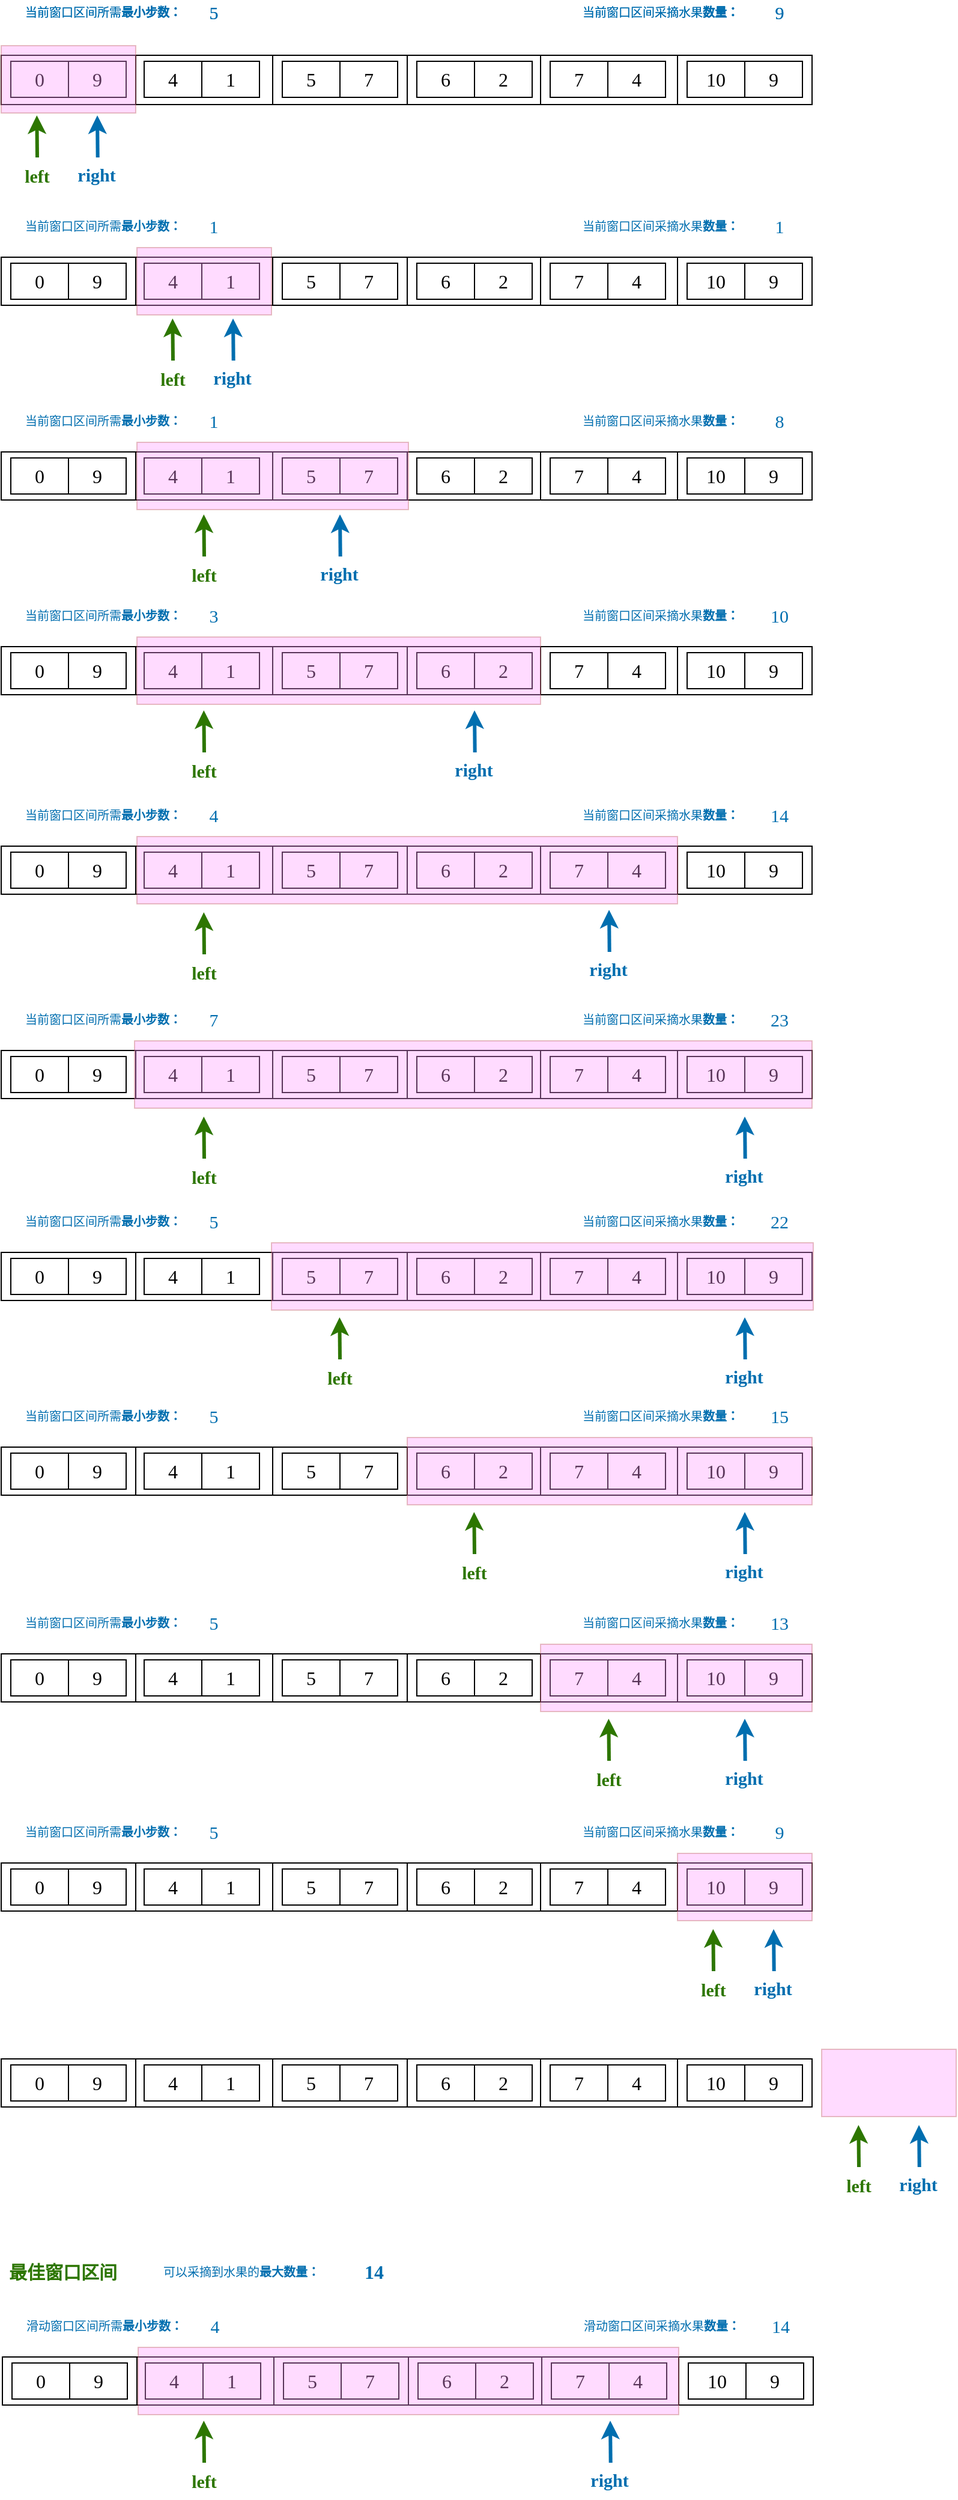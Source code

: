 <mxfile version="20.0.1" type="github">
  <diagram id="lMzmnlRP97QqUHaDVQdH" name="第 1 页">
    <mxGraphModel dx="834" dy="511" grid="0" gridSize="10" guides="1" tooltips="1" connect="1" arrows="1" fold="1" page="1" pageScale="1" pageWidth="2000" pageHeight="3000" math="0" shadow="0">
      <root>
        <mxCell id="0" />
        <mxCell id="1" parent="0" />
        <mxCell id="ULyl4YnrpsMmXoueRFgM-106" value="" style="group;movable=0;resizable=0;rotatable=0;deletable=0;editable=0;connectable=0;" vertex="1" connectable="0" parent="1">
          <mxGeometry x="78" y="178" width="675" height="50" as="geometry" />
        </mxCell>
        <mxCell id="ULyl4YnrpsMmXoueRFgM-1" value="" style="shape=table;startSize=0;container=1;collapsible=0;childLayout=tableLayout;fontSize=16;fontFamily=Verdana;movable=1;resizable=1;rotatable=1;deletable=1;editable=1;connectable=1;" vertex="1" parent="ULyl4YnrpsMmXoueRFgM-106">
          <mxGeometry width="675" height="40.943" as="geometry" />
        </mxCell>
        <mxCell id="ULyl4YnrpsMmXoueRFgM-2" value="" style="shape=tableRow;horizontal=0;startSize=0;swimlaneHead=0;swimlaneBody=0;top=0;left=0;bottom=0;right=0;collapsible=0;dropTarget=0;fillColor=none;points=[[0,0.5],[1,0.5]];portConstraint=eastwest;fontSize=16;fontFamily=Verdana;" vertex="1" parent="ULyl4YnrpsMmXoueRFgM-1">
          <mxGeometry width="675" height="41" as="geometry" />
        </mxCell>
        <mxCell id="ULyl4YnrpsMmXoueRFgM-3" value="" style="shape=partialRectangle;html=1;whiteSpace=wrap;connectable=0;overflow=hidden;fillColor=none;top=0;left=0;bottom=0;right=0;pointerEvents=1;fontSize=16;fontFamily=Verdana;" vertex="1" parent="ULyl4YnrpsMmXoueRFgM-2">
          <mxGeometry width="112" height="41" as="geometry">
            <mxRectangle width="112" height="41" as="alternateBounds" />
          </mxGeometry>
        </mxCell>
        <mxCell id="ULyl4YnrpsMmXoueRFgM-4" value="" style="shape=partialRectangle;html=1;whiteSpace=wrap;connectable=0;overflow=hidden;fillColor=none;top=0;left=0;bottom=0;right=0;pointerEvents=1;fontSize=16;fontFamily=Verdana;" vertex="1" parent="ULyl4YnrpsMmXoueRFgM-2">
          <mxGeometry x="112" width="114" height="41" as="geometry">
            <mxRectangle width="114" height="41" as="alternateBounds" />
          </mxGeometry>
        </mxCell>
        <mxCell id="ULyl4YnrpsMmXoueRFgM-5" value="" style="shape=partialRectangle;html=1;whiteSpace=wrap;connectable=0;overflow=hidden;fillColor=none;top=0;left=0;bottom=0;right=0;pointerEvents=1;fontSize=16;fontFamily=Verdana;" vertex="1" parent="ULyl4YnrpsMmXoueRFgM-2">
          <mxGeometry x="226" width="112" height="41" as="geometry">
            <mxRectangle width="112" height="41" as="alternateBounds" />
          </mxGeometry>
        </mxCell>
        <mxCell id="ULyl4YnrpsMmXoueRFgM-6" value="" style="shape=partialRectangle;html=1;whiteSpace=wrap;connectable=0;overflow=hidden;fillColor=none;top=0;left=0;bottom=0;right=0;pointerEvents=1;fontSize=16;fontFamily=Verdana;" vertex="1" parent="ULyl4YnrpsMmXoueRFgM-2">
          <mxGeometry x="338" width="111" height="41" as="geometry">
            <mxRectangle width="111" height="41" as="alternateBounds" />
          </mxGeometry>
        </mxCell>
        <mxCell id="ULyl4YnrpsMmXoueRFgM-7" value="" style="shape=partialRectangle;html=1;whiteSpace=wrap;connectable=0;overflow=hidden;fillColor=none;top=0;left=0;bottom=0;right=0;pointerEvents=1;fontSize=16;fontFamily=Verdana;" vertex="1" parent="ULyl4YnrpsMmXoueRFgM-2">
          <mxGeometry x="449" width="114" height="41" as="geometry">
            <mxRectangle width="114" height="41" as="alternateBounds" />
          </mxGeometry>
        </mxCell>
        <mxCell id="ULyl4YnrpsMmXoueRFgM-8" value="" style="shape=partialRectangle;html=1;whiteSpace=wrap;connectable=0;overflow=hidden;fillColor=none;top=0;left=0;bottom=0;right=0;pointerEvents=1;fontSize=16;fontFamily=Verdana;" vertex="1" parent="ULyl4YnrpsMmXoueRFgM-2">
          <mxGeometry x="563" width="112" height="41" as="geometry">
            <mxRectangle width="112" height="41" as="alternateBounds" />
          </mxGeometry>
        </mxCell>
        <mxCell id="ULyl4YnrpsMmXoueRFgM-105" value="" style="group" vertex="1" connectable="0" parent="ULyl4YnrpsMmXoueRFgM-106">
          <mxGeometry x="8" y="5" width="659" height="45" as="geometry" />
        </mxCell>
        <mxCell id="ULyl4YnrpsMmXoueRFgM-69" value="0" style="rounded=0;whiteSpace=wrap;html=1;fontSize=16;fontFamily=Verdana;" vertex="1" parent="ULyl4YnrpsMmXoueRFgM-105">
          <mxGeometry width="48" height="30" as="geometry" />
        </mxCell>
        <mxCell id="ULyl4YnrpsMmXoueRFgM-78" value="9" style="rounded=0;whiteSpace=wrap;html=1;fontSize=16;fontFamily=Verdana;" vertex="1" parent="ULyl4YnrpsMmXoueRFgM-105">
          <mxGeometry x="48" width="48" height="30" as="geometry" />
        </mxCell>
        <mxCell id="ULyl4YnrpsMmXoueRFgM-91" value="7" style="rounded=0;whiteSpace=wrap;html=1;fontSize=16;fontFamily=Verdana;" vertex="1" parent="ULyl4YnrpsMmXoueRFgM-105">
          <mxGeometry x="449" width="48" height="30" as="geometry" />
        </mxCell>
        <mxCell id="ULyl4YnrpsMmXoueRFgM-92" value="4" style="rounded=0;whiteSpace=wrap;html=1;fontSize=16;fontFamily=Verdana;" vertex="1" parent="ULyl4YnrpsMmXoueRFgM-105">
          <mxGeometry x="497" width="48" height="30" as="geometry" />
        </mxCell>
        <mxCell id="ULyl4YnrpsMmXoueRFgM-88" value="6" style="rounded=0;whiteSpace=wrap;html=1;fontSize=16;fontFamily=Verdana;" vertex="1" parent="ULyl4YnrpsMmXoueRFgM-105">
          <mxGeometry x="338" width="48" height="30" as="geometry" />
        </mxCell>
        <mxCell id="ULyl4YnrpsMmXoueRFgM-89" value="2" style="rounded=0;whiteSpace=wrap;html=1;fontSize=16;fontFamily=Verdana;" vertex="1" parent="ULyl4YnrpsMmXoueRFgM-105">
          <mxGeometry x="386" width="48" height="30" as="geometry" />
        </mxCell>
        <mxCell id="ULyl4YnrpsMmXoueRFgM-85" value="5" style="rounded=0;whiteSpace=wrap;html=1;fontSize=16;fontFamily=Verdana;" vertex="1" parent="ULyl4YnrpsMmXoueRFgM-105">
          <mxGeometry x="226" width="48" height="30" as="geometry" />
        </mxCell>
        <mxCell id="ULyl4YnrpsMmXoueRFgM-86" value="7" style="rounded=0;whiteSpace=wrap;html=1;fontSize=16;fontFamily=Verdana;" vertex="1" parent="ULyl4YnrpsMmXoueRFgM-105">
          <mxGeometry x="274" width="48" height="30" as="geometry" />
        </mxCell>
        <mxCell id="ULyl4YnrpsMmXoueRFgM-82" value="4" style="rounded=0;whiteSpace=wrap;html=1;fontSize=16;fontFamily=Verdana;" vertex="1" parent="ULyl4YnrpsMmXoueRFgM-105">
          <mxGeometry x="111" width="48" height="30" as="geometry" />
        </mxCell>
        <mxCell id="ULyl4YnrpsMmXoueRFgM-83" value="1" style="rounded=0;whiteSpace=wrap;html=1;fontSize=16;fontFamily=Verdana;" vertex="1" parent="ULyl4YnrpsMmXoueRFgM-105">
          <mxGeometry x="159" width="48" height="30" as="geometry" />
        </mxCell>
        <mxCell id="ULyl4YnrpsMmXoueRFgM-103" value="" style="group" vertex="1" connectable="0" parent="ULyl4YnrpsMmXoueRFgM-105">
          <mxGeometry x="563" width="96" height="30" as="geometry" />
        </mxCell>
        <mxCell id="ULyl4YnrpsMmXoueRFgM-94" value="10" style="rounded=0;whiteSpace=wrap;html=1;fontSize=16;fontFamily=Verdana;" vertex="1" parent="ULyl4YnrpsMmXoueRFgM-103">
          <mxGeometry width="48" height="30" as="geometry" />
        </mxCell>
        <mxCell id="ULyl4YnrpsMmXoueRFgM-95" value="9" style="rounded=0;whiteSpace=wrap;html=1;fontSize=16;fontFamily=Verdana;" vertex="1" parent="ULyl4YnrpsMmXoueRFgM-103">
          <mxGeometry x="48" width="48" height="30" as="geometry" />
        </mxCell>
        <mxCell id="ULyl4YnrpsMmXoueRFgM-102" value="" style="rounded=0;whiteSpace=wrap;html=1;fontFamily=Lucida Console;fontSize=15;labelBackgroundColor=none;fillColor=#FF99FF;strokeColor=#b85450;opacity=35;" vertex="1" parent="ULyl4YnrpsMmXoueRFgM-105">
          <mxGeometry x="-8" y="-13" width="112" height="56" as="geometry" />
        </mxCell>
        <mxCell id="ULyl4YnrpsMmXoueRFgM-100" value="" style="group" vertex="1" connectable="0" parent="1">
          <mxGeometry x="128" y="228" width="60" height="64" as="geometry" />
        </mxCell>
        <mxCell id="ULyl4YnrpsMmXoueRFgM-97" value="" style="endArrow=classic;html=1;rounded=0;fontFamily=Verdana;fontSize=16;strokeWidth=3;strokeColor=#006EAF;" edge="1" parent="ULyl4YnrpsMmXoueRFgM-100">
          <mxGeometry width="50" height="50" relative="1" as="geometry">
            <mxPoint x="30.34" y="35" as="sourcePoint" />
            <mxPoint x="30.0" as="targetPoint" />
          </mxGeometry>
        </mxCell>
        <mxCell id="ULyl4YnrpsMmXoueRFgM-99" value="right" style="text;html=1;strokeColor=none;fillColor=none;align=center;verticalAlign=middle;whiteSpace=wrap;rounded=0;fontFamily=Lucida Console;fontSize=15;fontColor=#006EAF;fontStyle=1" vertex="1" parent="ULyl4YnrpsMmXoueRFgM-100">
          <mxGeometry y="34" width="59" height="30" as="geometry" />
        </mxCell>
        <mxCell id="ULyl4YnrpsMmXoueRFgM-101" value="" style="group" vertex="1" connectable="0" parent="1">
          <mxGeometry x="78" y="228" width="60" height="65" as="geometry" />
        </mxCell>
        <mxCell id="ULyl4YnrpsMmXoueRFgM-96" value="" style="endArrow=classic;html=1;rounded=0;fontFamily=Verdana;fontSize=16;strokeWidth=3;strokeColor=#2D7600;" edge="1" parent="ULyl4YnrpsMmXoueRFgM-101">
          <mxGeometry width="50" height="50" relative="1" as="geometry">
            <mxPoint x="30" y="35" as="sourcePoint" />
            <mxPoint x="29.66" as="targetPoint" />
          </mxGeometry>
        </mxCell>
        <mxCell id="ULyl4YnrpsMmXoueRFgM-98" value="left" style="text;html=1;strokeColor=none;fillColor=none;align=center;verticalAlign=middle;whiteSpace=wrap;rounded=0;fontFamily=Lucida Console;fontSize=15;fontColor=#2D7600;fontStyle=1" vertex="1" parent="ULyl4YnrpsMmXoueRFgM-101">
          <mxGeometry y="35" width="60" height="30" as="geometry" />
        </mxCell>
        <mxCell id="ULyl4YnrpsMmXoueRFgM-288" value="" style="group" vertex="1" connectable="0" parent="1">
          <mxGeometry x="78" y="132" width="667" height="20" as="geometry" />
        </mxCell>
        <mxCell id="ULyl4YnrpsMmXoueRFgM-209" value="" style="group" vertex="1" connectable="0" parent="ULyl4YnrpsMmXoueRFgM-288">
          <mxGeometry width="196" height="20" as="geometry" />
        </mxCell>
        <mxCell id="ULyl4YnrpsMmXoueRFgM-205" value="&lt;span style=&quot;font-size: 10px;&quot;&gt;当前窗口区间所需&lt;b style=&quot;font-size: 10px;&quot;&gt;最小步数：&lt;/b&gt;&lt;/span&gt;" style="text;html=1;strokeColor=none;fillColor=none;align=center;verticalAlign=middle;whiteSpace=wrap;rounded=0;pointerEvents=0;fontFamily=Verdana;fontSize=10;fontColor=#006EAF;" vertex="1" parent="ULyl4YnrpsMmXoueRFgM-209">
          <mxGeometry width="170" height="20" as="geometry" />
        </mxCell>
        <mxCell id="ULyl4YnrpsMmXoueRFgM-208" value="5" style="text;html=1;strokeColor=none;fillColor=none;align=center;verticalAlign=middle;whiteSpace=wrap;rounded=0;pointerEvents=0;fontFamily=Verdana;fontSize=15;fontColor=#006EAF;" vertex="1" parent="ULyl4YnrpsMmXoueRFgM-209">
          <mxGeometry x="158" width="38" height="20" as="geometry" />
        </mxCell>
        <mxCell id="ULyl4YnrpsMmXoueRFgM-215" value="" style="group" vertex="1" connectable="0" parent="ULyl4YnrpsMmXoueRFgM-288">
          <mxGeometry x="464" width="203" height="20" as="geometry" />
        </mxCell>
        <mxCell id="ULyl4YnrpsMmXoueRFgM-213" value="&lt;span style=&quot;font-size: 10px;&quot;&gt;当前窗口区间采摘水果&lt;/span&gt;&lt;b style=&quot;font-size: 10px;&quot;&gt;数量：&lt;/b&gt;" style="text;html=1;strokeColor=none;fillColor=none;align=center;verticalAlign=middle;whiteSpace=wrap;rounded=0;pointerEvents=0;fontFamily=Verdana;fontSize=10;fontColor=#006EAF;" vertex="1" parent="ULyl4YnrpsMmXoueRFgM-215">
          <mxGeometry width="170" height="20" as="geometry" />
        </mxCell>
        <mxCell id="ULyl4YnrpsMmXoueRFgM-214" value="9" style="text;html=1;strokeColor=none;fillColor=none;align=center;verticalAlign=middle;whiteSpace=wrap;rounded=0;pointerEvents=0;fontFamily=Verdana;fontSize=15;fontColor=#006EAF;" vertex="1" parent="ULyl4YnrpsMmXoueRFgM-215">
          <mxGeometry x="165" width="38" height="20" as="geometry" />
        </mxCell>
        <mxCell id="ULyl4YnrpsMmXoueRFgM-312" value="" style="group" vertex="1" connectable="0" parent="1">
          <mxGeometry x="78" y="132" width="667" height="20" as="geometry" />
        </mxCell>
        <mxCell id="ULyl4YnrpsMmXoueRFgM-313" value="" style="group" vertex="1" connectable="0" parent="ULyl4YnrpsMmXoueRFgM-312">
          <mxGeometry width="196" height="20" as="geometry" />
        </mxCell>
        <mxCell id="ULyl4YnrpsMmXoueRFgM-314" value="&lt;span style=&quot;font-size: 10px;&quot;&gt;当前窗口区间所需&lt;b style=&quot;font-size: 10px;&quot;&gt;最小步数：&lt;/b&gt;&lt;/span&gt;" style="text;html=1;strokeColor=none;fillColor=none;align=center;verticalAlign=middle;whiteSpace=wrap;rounded=0;pointerEvents=0;fontFamily=Verdana;fontSize=10;fontColor=#006EAF;" vertex="1" parent="ULyl4YnrpsMmXoueRFgM-313">
          <mxGeometry width="170" height="20" as="geometry" />
        </mxCell>
        <mxCell id="ULyl4YnrpsMmXoueRFgM-315" value="5" style="text;html=1;strokeColor=none;fillColor=none;align=center;verticalAlign=middle;whiteSpace=wrap;rounded=0;pointerEvents=0;fontFamily=Verdana;fontSize=15;fontColor=#006EAF;" vertex="1" parent="ULyl4YnrpsMmXoueRFgM-313">
          <mxGeometry x="158" width="38" height="20" as="geometry" />
        </mxCell>
        <mxCell id="ULyl4YnrpsMmXoueRFgM-316" value="" style="group" vertex="1" connectable="0" parent="ULyl4YnrpsMmXoueRFgM-312">
          <mxGeometry x="464" width="203" height="20" as="geometry" />
        </mxCell>
        <mxCell id="ULyl4YnrpsMmXoueRFgM-317" value="&lt;span style=&quot;font-size: 10px;&quot;&gt;当前窗口区间采摘水果&lt;/span&gt;&lt;b style=&quot;font-size: 10px;&quot;&gt;数量：&lt;/b&gt;" style="text;html=1;strokeColor=none;fillColor=none;align=center;verticalAlign=middle;whiteSpace=wrap;rounded=0;pointerEvents=0;fontFamily=Verdana;fontSize=10;fontColor=#006EAF;" vertex="1" parent="ULyl4YnrpsMmXoueRFgM-316">
          <mxGeometry width="170" height="20" as="geometry" />
        </mxCell>
        <mxCell id="ULyl4YnrpsMmXoueRFgM-318" value="9" style="text;html=1;strokeColor=none;fillColor=none;align=center;verticalAlign=middle;whiteSpace=wrap;rounded=0;pointerEvents=0;fontFamily=Verdana;fontSize=15;fontColor=#006EAF;" vertex="1" parent="ULyl4YnrpsMmXoueRFgM-316">
          <mxGeometry x="165" width="38" height="20" as="geometry" />
        </mxCell>
        <mxCell id="ULyl4YnrpsMmXoueRFgM-327" value="" style="group;pointerEvents=0;fontFamily=Verdana;fontSize=15;fontColor=#000000;fillColor=none;gradientColor=none;" vertex="1" connectable="0" parent="1">
          <mxGeometry x="78.0" y="346" width="675" height="40" as="geometry" />
        </mxCell>
        <mxCell id="ULyl4YnrpsMmXoueRFgM-328" value="" style="shape=table;startSize=0;container=1;collapsible=0;childLayout=tableLayout;fontSize=16;fontFamily=Verdana;pointerEvents=0;fontColor=#000000;fillColor=none;gradientColor=none;" vertex="1" parent="ULyl4YnrpsMmXoueRFgM-327">
          <mxGeometry width="675" height="40" as="geometry" />
        </mxCell>
        <mxCell id="ULyl4YnrpsMmXoueRFgM-329" value="" style="shape=tableRow;horizontal=0;startSize=0;swimlaneHead=0;swimlaneBody=0;top=0;left=0;bottom=0;right=0;collapsible=0;dropTarget=0;fillColor=none;points=[[0,0.5],[1,0.5]];portConstraint=eastwest;fontSize=16;fontFamily=Verdana;pointerEvents=0;fontColor=#000000;" vertex="1" parent="ULyl4YnrpsMmXoueRFgM-328">
          <mxGeometry width="675" height="40" as="geometry" />
        </mxCell>
        <mxCell id="ULyl4YnrpsMmXoueRFgM-330" value="" style="shape=partialRectangle;html=1;whiteSpace=wrap;connectable=0;overflow=hidden;fillColor=none;top=0;left=0;bottom=0;right=0;pointerEvents=1;fontSize=16;fontFamily=Verdana;fontColor=#000000;" vertex="1" parent="ULyl4YnrpsMmXoueRFgM-329">
          <mxGeometry width="112" height="40" as="geometry">
            <mxRectangle width="112" height="40" as="alternateBounds" />
          </mxGeometry>
        </mxCell>
        <mxCell id="ULyl4YnrpsMmXoueRFgM-331" value="" style="shape=partialRectangle;html=1;whiteSpace=wrap;connectable=0;overflow=hidden;fillColor=none;top=0;left=0;bottom=0;right=0;pointerEvents=1;fontSize=16;fontFamily=Verdana;fontColor=#000000;" vertex="1" parent="ULyl4YnrpsMmXoueRFgM-329">
          <mxGeometry x="112" width="114" height="40" as="geometry">
            <mxRectangle width="114" height="40" as="alternateBounds" />
          </mxGeometry>
        </mxCell>
        <mxCell id="ULyl4YnrpsMmXoueRFgM-332" value="" style="shape=partialRectangle;html=1;whiteSpace=wrap;connectable=0;overflow=hidden;fillColor=none;top=0;left=0;bottom=0;right=0;pointerEvents=1;fontSize=16;fontFamily=Verdana;fontColor=#000000;" vertex="1" parent="ULyl4YnrpsMmXoueRFgM-329">
          <mxGeometry x="226" width="112" height="40" as="geometry">
            <mxRectangle width="112" height="40" as="alternateBounds" />
          </mxGeometry>
        </mxCell>
        <mxCell id="ULyl4YnrpsMmXoueRFgM-333" value="" style="shape=partialRectangle;html=1;whiteSpace=wrap;connectable=0;overflow=hidden;fillColor=none;top=0;left=0;bottom=0;right=0;pointerEvents=1;fontSize=16;fontFamily=Verdana;fontColor=#000000;" vertex="1" parent="ULyl4YnrpsMmXoueRFgM-329">
          <mxGeometry x="338" width="111" height="40" as="geometry">
            <mxRectangle width="111" height="40" as="alternateBounds" />
          </mxGeometry>
        </mxCell>
        <mxCell id="ULyl4YnrpsMmXoueRFgM-334" value="" style="shape=partialRectangle;html=1;whiteSpace=wrap;connectable=0;overflow=hidden;fillColor=none;top=0;left=0;bottom=0;right=0;pointerEvents=1;fontSize=16;fontFamily=Verdana;fontColor=#000000;" vertex="1" parent="ULyl4YnrpsMmXoueRFgM-329">
          <mxGeometry x="449" width="114" height="40" as="geometry">
            <mxRectangle width="114" height="40" as="alternateBounds" />
          </mxGeometry>
        </mxCell>
        <mxCell id="ULyl4YnrpsMmXoueRFgM-335" value="" style="shape=partialRectangle;html=1;whiteSpace=wrap;connectable=0;overflow=hidden;fillColor=none;top=0;left=0;bottom=0;right=0;pointerEvents=1;fontSize=16;fontFamily=Verdana;fontColor=#000000;" vertex="1" parent="ULyl4YnrpsMmXoueRFgM-329">
          <mxGeometry x="563" width="112" height="40" as="geometry">
            <mxRectangle width="112" height="40" as="alternateBounds" />
          </mxGeometry>
        </mxCell>
        <mxCell id="ULyl4YnrpsMmXoueRFgM-336" value="" style="group;pointerEvents=0;fontFamily=Verdana;fontSize=15;fontColor=#000000;fillColor=none;gradientColor=none;" vertex="1" connectable="0" parent="ULyl4YnrpsMmXoueRFgM-327">
          <mxGeometry x="8" y="5" width="659" height="30" as="geometry" />
        </mxCell>
        <mxCell id="ULyl4YnrpsMmXoueRFgM-337" value="0" style="rounded=0;whiteSpace=wrap;html=1;fontSize=16;fontFamily=Verdana;pointerEvents=0;fontColor=#000000;fillColor=none;gradientColor=none;" vertex="1" parent="ULyl4YnrpsMmXoueRFgM-336">
          <mxGeometry width="48" height="30" as="geometry" />
        </mxCell>
        <mxCell id="ULyl4YnrpsMmXoueRFgM-338" value="9" style="rounded=0;whiteSpace=wrap;html=1;fontSize=16;fontFamily=Verdana;pointerEvents=0;fontColor=#000000;fillColor=none;gradientColor=none;" vertex="1" parent="ULyl4YnrpsMmXoueRFgM-336">
          <mxGeometry x="48" width="48" height="30" as="geometry" />
        </mxCell>
        <mxCell id="ULyl4YnrpsMmXoueRFgM-339" value="7" style="rounded=0;whiteSpace=wrap;html=1;fontSize=16;fontFamily=Verdana;pointerEvents=0;fontColor=#000000;fillColor=none;gradientColor=none;" vertex="1" parent="ULyl4YnrpsMmXoueRFgM-336">
          <mxGeometry x="449" width="48" height="30" as="geometry" />
        </mxCell>
        <mxCell id="ULyl4YnrpsMmXoueRFgM-340" value="4" style="rounded=0;whiteSpace=wrap;html=1;fontSize=16;fontFamily=Verdana;pointerEvents=0;fontColor=#000000;fillColor=none;gradientColor=none;" vertex="1" parent="ULyl4YnrpsMmXoueRFgM-336">
          <mxGeometry x="497" width="48" height="30" as="geometry" />
        </mxCell>
        <mxCell id="ULyl4YnrpsMmXoueRFgM-341" value="6" style="rounded=0;whiteSpace=wrap;html=1;fontSize=16;fontFamily=Verdana;pointerEvents=0;fontColor=#000000;fillColor=none;gradientColor=none;" vertex="1" parent="ULyl4YnrpsMmXoueRFgM-336">
          <mxGeometry x="338" width="48" height="30" as="geometry" />
        </mxCell>
        <mxCell id="ULyl4YnrpsMmXoueRFgM-342" value="2" style="rounded=0;whiteSpace=wrap;html=1;fontSize=16;fontFamily=Verdana;pointerEvents=0;fontColor=#000000;fillColor=none;gradientColor=none;" vertex="1" parent="ULyl4YnrpsMmXoueRFgM-336">
          <mxGeometry x="386" width="48" height="30" as="geometry" />
        </mxCell>
        <mxCell id="ULyl4YnrpsMmXoueRFgM-343" value="5" style="rounded=0;whiteSpace=wrap;html=1;fontSize=16;fontFamily=Verdana;pointerEvents=0;fontColor=#000000;fillColor=none;gradientColor=none;" vertex="1" parent="ULyl4YnrpsMmXoueRFgM-336">
          <mxGeometry x="226" width="48" height="30" as="geometry" />
        </mxCell>
        <mxCell id="ULyl4YnrpsMmXoueRFgM-344" value="7" style="rounded=0;whiteSpace=wrap;html=1;fontSize=16;fontFamily=Verdana;pointerEvents=0;fontColor=#000000;fillColor=none;gradientColor=none;" vertex="1" parent="ULyl4YnrpsMmXoueRFgM-336">
          <mxGeometry x="274" width="48" height="30" as="geometry" />
        </mxCell>
        <mxCell id="ULyl4YnrpsMmXoueRFgM-345" value="4" style="rounded=0;whiteSpace=wrap;html=1;fontSize=16;fontFamily=Verdana;pointerEvents=0;fontColor=#000000;fillColor=none;gradientColor=none;" vertex="1" parent="ULyl4YnrpsMmXoueRFgM-336">
          <mxGeometry x="111" width="48" height="30" as="geometry" />
        </mxCell>
        <mxCell id="ULyl4YnrpsMmXoueRFgM-346" value="1" style="rounded=0;whiteSpace=wrap;html=1;fontSize=16;fontFamily=Verdana;pointerEvents=0;fontColor=#000000;fillColor=none;gradientColor=none;" vertex="1" parent="ULyl4YnrpsMmXoueRFgM-336">
          <mxGeometry x="159" width="48" height="30" as="geometry" />
        </mxCell>
        <mxCell id="ULyl4YnrpsMmXoueRFgM-347" value="" style="group;pointerEvents=0;fontFamily=Verdana;fontSize=15;fontColor=#000000;fillColor=none;gradientColor=none;" vertex="1" connectable="0" parent="ULyl4YnrpsMmXoueRFgM-336">
          <mxGeometry x="563" width="96" height="30" as="geometry" />
        </mxCell>
        <mxCell id="ULyl4YnrpsMmXoueRFgM-348" value="10" style="rounded=0;whiteSpace=wrap;html=1;fontSize=16;fontFamily=Verdana;pointerEvents=0;fontColor=#000000;fillColor=none;gradientColor=none;" vertex="1" parent="ULyl4YnrpsMmXoueRFgM-347">
          <mxGeometry width="48" height="30" as="geometry" />
        </mxCell>
        <mxCell id="ULyl4YnrpsMmXoueRFgM-349" value="9" style="rounded=0;whiteSpace=wrap;html=1;fontSize=16;fontFamily=Verdana;pointerEvents=0;fontColor=#000000;fillColor=none;gradientColor=none;" vertex="1" parent="ULyl4YnrpsMmXoueRFgM-347">
          <mxGeometry x="48" width="48" height="30" as="geometry" />
        </mxCell>
        <mxCell id="ULyl4YnrpsMmXoueRFgM-350" value="" style="group;pointerEvents=0;fontFamily=Verdana;fontSize=15;fontColor=#000000;fillColor=none;gradientColor=none;" vertex="1" connectable="0" parent="1">
          <mxGeometry x="78.0" y="310" width="667" height="20" as="geometry" />
        </mxCell>
        <mxCell id="ULyl4YnrpsMmXoueRFgM-351" value="" style="group;pointerEvents=0;fontFamily=Verdana;fontSize=15;fontColor=#000000;fillColor=none;gradientColor=none;" vertex="1" connectable="0" parent="ULyl4YnrpsMmXoueRFgM-350">
          <mxGeometry width="196" height="20" as="geometry" />
        </mxCell>
        <mxCell id="ULyl4YnrpsMmXoueRFgM-352" value="&lt;span style=&quot;font-size: 10px;&quot;&gt;当前窗口区间所需&lt;b style=&quot;font-size: 10px;&quot;&gt;最小步数：&lt;/b&gt;&lt;/span&gt;" style="text;html=1;strokeColor=none;fillColor=none;align=center;verticalAlign=middle;whiteSpace=wrap;rounded=0;pointerEvents=0;fontFamily=Verdana;fontSize=10;fontColor=#006EAF;" vertex="1" parent="ULyl4YnrpsMmXoueRFgM-351">
          <mxGeometry width="170" height="20" as="geometry" />
        </mxCell>
        <mxCell id="ULyl4YnrpsMmXoueRFgM-353" value="1" style="text;html=1;strokeColor=none;fillColor=none;align=center;verticalAlign=middle;whiteSpace=wrap;rounded=0;pointerEvents=0;fontFamily=Verdana;fontSize=15;fontColor=#006EAF;" vertex="1" parent="ULyl4YnrpsMmXoueRFgM-351">
          <mxGeometry x="158" width="38" height="20" as="geometry" />
        </mxCell>
        <mxCell id="ULyl4YnrpsMmXoueRFgM-354" value="" style="group;pointerEvents=0;fontFamily=Verdana;fontSize=15;fontColor=#000000;fillColor=none;gradientColor=none;" vertex="1" connectable="0" parent="ULyl4YnrpsMmXoueRFgM-350">
          <mxGeometry x="464" width="203" height="20" as="geometry" />
        </mxCell>
        <mxCell id="ULyl4YnrpsMmXoueRFgM-355" value="&lt;span style=&quot;font-size: 10px;&quot;&gt;当前窗口区间采摘水果&lt;/span&gt;&lt;b style=&quot;font-size: 10px;&quot;&gt;数量：&lt;/b&gt;" style="text;html=1;strokeColor=none;fillColor=none;align=center;verticalAlign=middle;whiteSpace=wrap;rounded=0;pointerEvents=0;fontFamily=Verdana;fontSize=10;fontColor=#006EAF;" vertex="1" parent="ULyl4YnrpsMmXoueRFgM-354">
          <mxGeometry width="170" height="20" as="geometry" />
        </mxCell>
        <mxCell id="ULyl4YnrpsMmXoueRFgM-356" value="1" style="text;html=1;strokeColor=none;fillColor=none;align=center;verticalAlign=middle;whiteSpace=wrap;rounded=0;pointerEvents=0;fontFamily=Verdana;fontSize=15;fontColor=#006EAF;" vertex="1" parent="ULyl4YnrpsMmXoueRFgM-354">
          <mxGeometry x="165" width="38" height="20" as="geometry" />
        </mxCell>
        <mxCell id="ULyl4YnrpsMmXoueRFgM-357" value="" style="rounded=0;whiteSpace=wrap;html=1;fontFamily=Lucida Console;fontSize=15;labelBackgroundColor=none;fillColor=#FF99FF;strokeColor=#b85450;opacity=35;pointerEvents=0;fontColor=#000000;" vertex="1" parent="1">
          <mxGeometry x="191.0" y="338" width="112" height="56" as="geometry" />
        </mxCell>
        <mxCell id="ULyl4YnrpsMmXoueRFgM-358" value="" style="group" vertex="1" connectable="0" parent="1">
          <mxGeometry x="241" y="397" width="60" height="64" as="geometry" />
        </mxCell>
        <mxCell id="ULyl4YnrpsMmXoueRFgM-359" value="" style="endArrow=classic;html=1;rounded=0;fontFamily=Verdana;fontSize=16;strokeWidth=3;strokeColor=#006EAF;" edge="1" parent="ULyl4YnrpsMmXoueRFgM-358">
          <mxGeometry width="50" height="50" relative="1" as="geometry">
            <mxPoint x="30.34" y="35" as="sourcePoint" />
            <mxPoint x="30.0" as="targetPoint" />
          </mxGeometry>
        </mxCell>
        <mxCell id="ULyl4YnrpsMmXoueRFgM-360" value="right" style="text;html=1;strokeColor=none;fillColor=none;align=center;verticalAlign=middle;whiteSpace=wrap;rounded=0;fontFamily=Lucida Console;fontSize=15;fontColor=#006EAF;fontStyle=1" vertex="1" parent="ULyl4YnrpsMmXoueRFgM-358">
          <mxGeometry y="34" width="59" height="30" as="geometry" />
        </mxCell>
        <mxCell id="ULyl4YnrpsMmXoueRFgM-361" value="" style="group" vertex="1" connectable="0" parent="1">
          <mxGeometry x="191" y="397" width="60" height="65" as="geometry" />
        </mxCell>
        <mxCell id="ULyl4YnrpsMmXoueRFgM-362" value="" style="endArrow=classic;html=1;rounded=0;fontFamily=Verdana;fontSize=16;strokeWidth=3;strokeColor=#2D7600;" edge="1" parent="ULyl4YnrpsMmXoueRFgM-361">
          <mxGeometry width="50" height="50" relative="1" as="geometry">
            <mxPoint x="30" y="35" as="sourcePoint" />
            <mxPoint x="29.66" as="targetPoint" />
          </mxGeometry>
        </mxCell>
        <mxCell id="ULyl4YnrpsMmXoueRFgM-363" value="left" style="text;html=1;strokeColor=none;fillColor=none;align=center;verticalAlign=middle;whiteSpace=wrap;rounded=0;fontFamily=Lucida Console;fontSize=15;fontColor=#2D7600;fontStyle=1" vertex="1" parent="ULyl4YnrpsMmXoueRFgM-361">
          <mxGeometry y="35" width="60" height="30" as="geometry" />
        </mxCell>
        <mxCell id="ULyl4YnrpsMmXoueRFgM-379" value="" style="group;pointerEvents=0;fontFamily=Verdana;fontSize=15;fontColor=#000000;fillColor=none;gradientColor=none;" vertex="1" connectable="0" parent="1">
          <mxGeometry x="78" y="508" width="675" height="40" as="geometry" />
        </mxCell>
        <mxCell id="ULyl4YnrpsMmXoueRFgM-380" value="" style="shape=table;startSize=0;container=1;collapsible=0;childLayout=tableLayout;fontSize=16;fontFamily=Verdana;pointerEvents=0;fontColor=#000000;fillColor=none;gradientColor=none;" vertex="1" parent="ULyl4YnrpsMmXoueRFgM-379">
          <mxGeometry width="675" height="40" as="geometry" />
        </mxCell>
        <mxCell id="ULyl4YnrpsMmXoueRFgM-381" value="" style="shape=tableRow;horizontal=0;startSize=0;swimlaneHead=0;swimlaneBody=0;top=0;left=0;bottom=0;right=0;collapsible=0;dropTarget=0;fillColor=none;points=[[0,0.5],[1,0.5]];portConstraint=eastwest;fontSize=16;fontFamily=Verdana;pointerEvents=0;fontColor=#000000;" vertex="1" parent="ULyl4YnrpsMmXoueRFgM-380">
          <mxGeometry width="675" height="40" as="geometry" />
        </mxCell>
        <mxCell id="ULyl4YnrpsMmXoueRFgM-382" value="" style="shape=partialRectangle;html=1;whiteSpace=wrap;connectable=0;overflow=hidden;fillColor=none;top=0;left=0;bottom=0;right=0;pointerEvents=1;fontSize=16;fontFamily=Verdana;fontColor=#000000;" vertex="1" parent="ULyl4YnrpsMmXoueRFgM-381">
          <mxGeometry width="112" height="40" as="geometry">
            <mxRectangle width="112" height="40" as="alternateBounds" />
          </mxGeometry>
        </mxCell>
        <mxCell id="ULyl4YnrpsMmXoueRFgM-383" value="" style="shape=partialRectangle;html=1;whiteSpace=wrap;connectable=0;overflow=hidden;fillColor=none;top=0;left=0;bottom=0;right=0;pointerEvents=1;fontSize=16;fontFamily=Verdana;fontColor=#000000;" vertex="1" parent="ULyl4YnrpsMmXoueRFgM-381">
          <mxGeometry x="112" width="114" height="40" as="geometry">
            <mxRectangle width="114" height="40" as="alternateBounds" />
          </mxGeometry>
        </mxCell>
        <mxCell id="ULyl4YnrpsMmXoueRFgM-384" value="" style="shape=partialRectangle;html=1;whiteSpace=wrap;connectable=0;overflow=hidden;fillColor=none;top=0;left=0;bottom=0;right=0;pointerEvents=1;fontSize=16;fontFamily=Verdana;fontColor=#000000;" vertex="1" parent="ULyl4YnrpsMmXoueRFgM-381">
          <mxGeometry x="226" width="112" height="40" as="geometry">
            <mxRectangle width="112" height="40" as="alternateBounds" />
          </mxGeometry>
        </mxCell>
        <mxCell id="ULyl4YnrpsMmXoueRFgM-385" value="" style="shape=partialRectangle;html=1;whiteSpace=wrap;connectable=0;overflow=hidden;fillColor=none;top=0;left=0;bottom=0;right=0;pointerEvents=1;fontSize=16;fontFamily=Verdana;fontColor=#000000;" vertex="1" parent="ULyl4YnrpsMmXoueRFgM-381">
          <mxGeometry x="338" width="111" height="40" as="geometry">
            <mxRectangle width="111" height="40" as="alternateBounds" />
          </mxGeometry>
        </mxCell>
        <mxCell id="ULyl4YnrpsMmXoueRFgM-386" value="" style="shape=partialRectangle;html=1;whiteSpace=wrap;connectable=0;overflow=hidden;fillColor=none;top=0;left=0;bottom=0;right=0;pointerEvents=1;fontSize=16;fontFamily=Verdana;fontColor=#000000;" vertex="1" parent="ULyl4YnrpsMmXoueRFgM-381">
          <mxGeometry x="449" width="114" height="40" as="geometry">
            <mxRectangle width="114" height="40" as="alternateBounds" />
          </mxGeometry>
        </mxCell>
        <mxCell id="ULyl4YnrpsMmXoueRFgM-387" value="" style="shape=partialRectangle;html=1;whiteSpace=wrap;connectable=0;overflow=hidden;fillColor=none;top=0;left=0;bottom=0;right=0;pointerEvents=1;fontSize=16;fontFamily=Verdana;fontColor=#000000;" vertex="1" parent="ULyl4YnrpsMmXoueRFgM-381">
          <mxGeometry x="563" width="112" height="40" as="geometry">
            <mxRectangle width="112" height="40" as="alternateBounds" />
          </mxGeometry>
        </mxCell>
        <mxCell id="ULyl4YnrpsMmXoueRFgM-388" value="" style="group;pointerEvents=0;fontFamily=Verdana;fontSize=15;fontColor=#000000;fillColor=none;gradientColor=none;" vertex="1" connectable="0" parent="ULyl4YnrpsMmXoueRFgM-379">
          <mxGeometry x="8" y="5" width="659" height="30" as="geometry" />
        </mxCell>
        <mxCell id="ULyl4YnrpsMmXoueRFgM-389" value="0" style="rounded=0;whiteSpace=wrap;html=1;fontSize=16;fontFamily=Verdana;pointerEvents=0;fontColor=#000000;fillColor=none;gradientColor=none;" vertex="1" parent="ULyl4YnrpsMmXoueRFgM-388">
          <mxGeometry width="48" height="30" as="geometry" />
        </mxCell>
        <mxCell id="ULyl4YnrpsMmXoueRFgM-390" value="9" style="rounded=0;whiteSpace=wrap;html=1;fontSize=16;fontFamily=Verdana;pointerEvents=0;fontColor=#000000;fillColor=none;gradientColor=none;" vertex="1" parent="ULyl4YnrpsMmXoueRFgM-388">
          <mxGeometry x="48" width="48" height="30" as="geometry" />
        </mxCell>
        <mxCell id="ULyl4YnrpsMmXoueRFgM-391" value="7" style="rounded=0;whiteSpace=wrap;html=1;fontSize=16;fontFamily=Verdana;pointerEvents=0;fontColor=#000000;fillColor=none;gradientColor=none;" vertex="1" parent="ULyl4YnrpsMmXoueRFgM-388">
          <mxGeometry x="449" width="48" height="30" as="geometry" />
        </mxCell>
        <mxCell id="ULyl4YnrpsMmXoueRFgM-392" value="4" style="rounded=0;whiteSpace=wrap;html=1;fontSize=16;fontFamily=Verdana;pointerEvents=0;fontColor=#000000;fillColor=none;gradientColor=none;" vertex="1" parent="ULyl4YnrpsMmXoueRFgM-388">
          <mxGeometry x="497" width="48" height="30" as="geometry" />
        </mxCell>
        <mxCell id="ULyl4YnrpsMmXoueRFgM-393" value="6" style="rounded=0;whiteSpace=wrap;html=1;fontSize=16;fontFamily=Verdana;pointerEvents=0;fontColor=#000000;fillColor=none;gradientColor=none;" vertex="1" parent="ULyl4YnrpsMmXoueRFgM-388">
          <mxGeometry x="338" width="48" height="30" as="geometry" />
        </mxCell>
        <mxCell id="ULyl4YnrpsMmXoueRFgM-394" value="2" style="rounded=0;whiteSpace=wrap;html=1;fontSize=16;fontFamily=Verdana;pointerEvents=0;fontColor=#000000;fillColor=none;gradientColor=none;" vertex="1" parent="ULyl4YnrpsMmXoueRFgM-388">
          <mxGeometry x="386" width="48" height="30" as="geometry" />
        </mxCell>
        <mxCell id="ULyl4YnrpsMmXoueRFgM-395" value="5" style="rounded=0;whiteSpace=wrap;html=1;fontSize=16;fontFamily=Verdana;pointerEvents=0;fontColor=#000000;fillColor=none;gradientColor=none;" vertex="1" parent="ULyl4YnrpsMmXoueRFgM-388">
          <mxGeometry x="226" width="48" height="30" as="geometry" />
        </mxCell>
        <mxCell id="ULyl4YnrpsMmXoueRFgM-396" value="7" style="rounded=0;whiteSpace=wrap;html=1;fontSize=16;fontFamily=Verdana;pointerEvents=0;fontColor=#000000;fillColor=none;gradientColor=none;" vertex="1" parent="ULyl4YnrpsMmXoueRFgM-388">
          <mxGeometry x="274" width="48" height="30" as="geometry" />
        </mxCell>
        <mxCell id="ULyl4YnrpsMmXoueRFgM-397" value="4" style="rounded=0;whiteSpace=wrap;html=1;fontSize=16;fontFamily=Verdana;pointerEvents=0;fontColor=#000000;fillColor=none;gradientColor=none;" vertex="1" parent="ULyl4YnrpsMmXoueRFgM-388">
          <mxGeometry x="111" width="48" height="30" as="geometry" />
        </mxCell>
        <mxCell id="ULyl4YnrpsMmXoueRFgM-398" value="1" style="rounded=0;whiteSpace=wrap;html=1;fontSize=16;fontFamily=Verdana;pointerEvents=0;fontColor=#000000;fillColor=none;gradientColor=none;" vertex="1" parent="ULyl4YnrpsMmXoueRFgM-388">
          <mxGeometry x="159" width="48" height="30" as="geometry" />
        </mxCell>
        <mxCell id="ULyl4YnrpsMmXoueRFgM-399" value="" style="group;pointerEvents=0;fontFamily=Verdana;fontSize=15;fontColor=#000000;fillColor=none;gradientColor=none;" vertex="1" connectable="0" parent="ULyl4YnrpsMmXoueRFgM-388">
          <mxGeometry x="563" width="96" height="30" as="geometry" />
        </mxCell>
        <mxCell id="ULyl4YnrpsMmXoueRFgM-400" value="10" style="rounded=0;whiteSpace=wrap;html=1;fontSize=16;fontFamily=Verdana;pointerEvents=0;fontColor=#000000;fillColor=none;gradientColor=none;" vertex="1" parent="ULyl4YnrpsMmXoueRFgM-399">
          <mxGeometry width="48" height="30" as="geometry" />
        </mxCell>
        <mxCell id="ULyl4YnrpsMmXoueRFgM-401" value="9" style="rounded=0;whiteSpace=wrap;html=1;fontSize=16;fontFamily=Verdana;pointerEvents=0;fontColor=#000000;fillColor=none;gradientColor=none;" vertex="1" parent="ULyl4YnrpsMmXoueRFgM-399">
          <mxGeometry x="48" width="48" height="30" as="geometry" />
        </mxCell>
        <mxCell id="ULyl4YnrpsMmXoueRFgM-402" value="" style="group;pointerEvents=0;fontFamily=Verdana;fontSize=15;fontColor=#000000;fillColor=none;gradientColor=none;" vertex="1" connectable="0" parent="1">
          <mxGeometry x="78" y="472" width="667" height="20" as="geometry" />
        </mxCell>
        <mxCell id="ULyl4YnrpsMmXoueRFgM-403" value="" style="group;pointerEvents=0;fontFamily=Verdana;fontSize=15;fontColor=#000000;fillColor=none;gradientColor=none;" vertex="1" connectable="0" parent="ULyl4YnrpsMmXoueRFgM-402">
          <mxGeometry width="196" height="20" as="geometry" />
        </mxCell>
        <mxCell id="ULyl4YnrpsMmXoueRFgM-404" value="&lt;span style=&quot;font-size: 10px;&quot;&gt;当前窗口区间所需&lt;b style=&quot;font-size: 10px;&quot;&gt;最小步数：&lt;/b&gt;&lt;/span&gt;" style="text;html=1;strokeColor=none;fillColor=none;align=center;verticalAlign=middle;whiteSpace=wrap;rounded=0;pointerEvents=0;fontFamily=Verdana;fontSize=10;fontColor=#006EAF;" vertex="1" parent="ULyl4YnrpsMmXoueRFgM-403">
          <mxGeometry width="170" height="20" as="geometry" />
        </mxCell>
        <mxCell id="ULyl4YnrpsMmXoueRFgM-405" value="1" style="text;html=1;strokeColor=none;fillColor=none;align=center;verticalAlign=middle;whiteSpace=wrap;rounded=0;pointerEvents=0;fontFamily=Verdana;fontSize=15;fontColor=#006EAF;" vertex="1" parent="ULyl4YnrpsMmXoueRFgM-403">
          <mxGeometry x="158" width="38" height="20" as="geometry" />
        </mxCell>
        <mxCell id="ULyl4YnrpsMmXoueRFgM-406" value="" style="group;pointerEvents=0;fontFamily=Verdana;fontSize=15;fontColor=#000000;fillColor=none;gradientColor=none;" vertex="1" connectable="0" parent="ULyl4YnrpsMmXoueRFgM-402">
          <mxGeometry x="464" width="203" height="20" as="geometry" />
        </mxCell>
        <mxCell id="ULyl4YnrpsMmXoueRFgM-407" value="&lt;span style=&quot;font-size: 10px;&quot;&gt;当前窗口区间采摘水果&lt;/span&gt;&lt;b style=&quot;font-size: 10px;&quot;&gt;数量：&lt;/b&gt;" style="text;html=1;strokeColor=none;fillColor=none;align=center;verticalAlign=middle;whiteSpace=wrap;rounded=0;pointerEvents=0;fontFamily=Verdana;fontSize=10;fontColor=#006EAF;" vertex="1" parent="ULyl4YnrpsMmXoueRFgM-406">
          <mxGeometry width="170" height="20" as="geometry" />
        </mxCell>
        <mxCell id="ULyl4YnrpsMmXoueRFgM-408" value="8" style="text;html=1;strokeColor=none;fillColor=none;align=center;verticalAlign=middle;whiteSpace=wrap;rounded=0;pointerEvents=0;fontFamily=Verdana;fontSize=15;fontColor=#006EAF;" vertex="1" parent="ULyl4YnrpsMmXoueRFgM-406">
          <mxGeometry x="165" width="38" height="20" as="geometry" />
        </mxCell>
        <mxCell id="ULyl4YnrpsMmXoueRFgM-409" value="" style="rounded=0;whiteSpace=wrap;html=1;fontFamily=Lucida Console;fontSize=15;labelBackgroundColor=none;fillColor=#FF99FF;strokeColor=#b85450;opacity=35;pointerEvents=0;fontColor=#000000;" vertex="1" parent="1">
          <mxGeometry x="191" y="500" width="226" height="56" as="geometry" />
        </mxCell>
        <mxCell id="ULyl4YnrpsMmXoueRFgM-410" value="" style="group;pointerEvents=0;fontFamily=Verdana;fontSize=15;fontColor=#000000;fillColor=none;gradientColor=none;" vertex="1" connectable="0" parent="1">
          <mxGeometry x="217.0" y="560" width="60" height="65" as="geometry" />
        </mxCell>
        <mxCell id="ULyl4YnrpsMmXoueRFgM-411" value="" style="endArrow=classic;html=1;rounded=0;fontFamily=Verdana;fontSize=16;strokeWidth=3;strokeColor=#2D7600;fontColor=#000000;" edge="1" parent="ULyl4YnrpsMmXoueRFgM-410">
          <mxGeometry width="50" height="50" relative="1" as="geometry">
            <mxPoint x="30" y="35" as="sourcePoint" />
            <mxPoint x="29.66" as="targetPoint" />
          </mxGeometry>
        </mxCell>
        <mxCell id="ULyl4YnrpsMmXoueRFgM-412" value="left" style="text;html=1;strokeColor=none;fillColor=none;align=center;verticalAlign=middle;whiteSpace=wrap;rounded=0;fontFamily=Lucida Console;fontSize=15;fontColor=#2D7600;fontStyle=1;pointerEvents=0;" vertex="1" parent="ULyl4YnrpsMmXoueRFgM-410">
          <mxGeometry y="35" width="60" height="30" as="geometry" />
        </mxCell>
        <mxCell id="ULyl4YnrpsMmXoueRFgM-413" value="" style="group;pointerEvents=0;fontFamily=Verdana;fontSize=15;fontColor=#000000;fillColor=none;gradientColor=none;" vertex="1" connectable="0" parent="1">
          <mxGeometry x="330.0" y="560" width="60" height="64" as="geometry" />
        </mxCell>
        <mxCell id="ULyl4YnrpsMmXoueRFgM-414" value="" style="endArrow=classic;html=1;rounded=0;fontFamily=Verdana;fontSize=16;strokeWidth=3;strokeColor=#006EAF;fontColor=#000000;" edge="1" parent="ULyl4YnrpsMmXoueRFgM-413">
          <mxGeometry width="50" height="50" relative="1" as="geometry">
            <mxPoint x="30.34" y="35" as="sourcePoint" />
            <mxPoint x="30.0" as="targetPoint" />
          </mxGeometry>
        </mxCell>
        <mxCell id="ULyl4YnrpsMmXoueRFgM-415" value="right" style="text;html=1;strokeColor=none;fillColor=none;align=center;verticalAlign=middle;whiteSpace=wrap;rounded=0;fontFamily=Lucida Console;fontSize=15;fontColor=#006EAF;fontStyle=1;pointerEvents=0;" vertex="1" parent="ULyl4YnrpsMmXoueRFgM-413">
          <mxGeometry y="34" width="59" height="30" as="geometry" />
        </mxCell>
        <mxCell id="ULyl4YnrpsMmXoueRFgM-416" value="" style="group;pointerEvents=0;fontFamily=Verdana;fontSize=15;fontColor=#000000;fillColor=none;gradientColor=none;" vertex="1" connectable="0" parent="1">
          <mxGeometry x="78" y="670" width="675" height="40" as="geometry" />
        </mxCell>
        <mxCell id="ULyl4YnrpsMmXoueRFgM-417" value="" style="shape=table;startSize=0;container=1;collapsible=0;childLayout=tableLayout;fontSize=16;fontFamily=Verdana;pointerEvents=0;fontColor=#000000;fillColor=none;gradientColor=none;" vertex="1" parent="ULyl4YnrpsMmXoueRFgM-416">
          <mxGeometry width="675" height="40" as="geometry" />
        </mxCell>
        <mxCell id="ULyl4YnrpsMmXoueRFgM-418" value="" style="shape=tableRow;horizontal=0;startSize=0;swimlaneHead=0;swimlaneBody=0;top=0;left=0;bottom=0;right=0;collapsible=0;dropTarget=0;fillColor=none;points=[[0,0.5],[1,0.5]];portConstraint=eastwest;fontSize=16;fontFamily=Verdana;pointerEvents=0;fontColor=#000000;" vertex="1" parent="ULyl4YnrpsMmXoueRFgM-417">
          <mxGeometry width="675" height="40" as="geometry" />
        </mxCell>
        <mxCell id="ULyl4YnrpsMmXoueRFgM-419" value="" style="shape=partialRectangle;html=1;whiteSpace=wrap;connectable=0;overflow=hidden;fillColor=none;top=0;left=0;bottom=0;right=0;pointerEvents=1;fontSize=16;fontFamily=Verdana;fontColor=#000000;" vertex="1" parent="ULyl4YnrpsMmXoueRFgM-418">
          <mxGeometry width="112" height="40" as="geometry">
            <mxRectangle width="112" height="40" as="alternateBounds" />
          </mxGeometry>
        </mxCell>
        <mxCell id="ULyl4YnrpsMmXoueRFgM-420" value="" style="shape=partialRectangle;html=1;whiteSpace=wrap;connectable=0;overflow=hidden;fillColor=none;top=0;left=0;bottom=0;right=0;pointerEvents=1;fontSize=16;fontFamily=Verdana;fontColor=#000000;" vertex="1" parent="ULyl4YnrpsMmXoueRFgM-418">
          <mxGeometry x="112" width="114" height="40" as="geometry">
            <mxRectangle width="114" height="40" as="alternateBounds" />
          </mxGeometry>
        </mxCell>
        <mxCell id="ULyl4YnrpsMmXoueRFgM-421" value="" style="shape=partialRectangle;html=1;whiteSpace=wrap;connectable=0;overflow=hidden;fillColor=none;top=0;left=0;bottom=0;right=0;pointerEvents=1;fontSize=16;fontFamily=Verdana;fontColor=#000000;" vertex="1" parent="ULyl4YnrpsMmXoueRFgM-418">
          <mxGeometry x="226" width="112" height="40" as="geometry">
            <mxRectangle width="112" height="40" as="alternateBounds" />
          </mxGeometry>
        </mxCell>
        <mxCell id="ULyl4YnrpsMmXoueRFgM-422" value="" style="shape=partialRectangle;html=1;whiteSpace=wrap;connectable=0;overflow=hidden;fillColor=none;top=0;left=0;bottom=0;right=0;pointerEvents=1;fontSize=16;fontFamily=Verdana;fontColor=#000000;" vertex="1" parent="ULyl4YnrpsMmXoueRFgM-418">
          <mxGeometry x="338" width="111" height="40" as="geometry">
            <mxRectangle width="111" height="40" as="alternateBounds" />
          </mxGeometry>
        </mxCell>
        <mxCell id="ULyl4YnrpsMmXoueRFgM-423" value="" style="shape=partialRectangle;html=1;whiteSpace=wrap;connectable=0;overflow=hidden;fillColor=none;top=0;left=0;bottom=0;right=0;pointerEvents=1;fontSize=16;fontFamily=Verdana;fontColor=#000000;" vertex="1" parent="ULyl4YnrpsMmXoueRFgM-418">
          <mxGeometry x="449" width="114" height="40" as="geometry">
            <mxRectangle width="114" height="40" as="alternateBounds" />
          </mxGeometry>
        </mxCell>
        <mxCell id="ULyl4YnrpsMmXoueRFgM-424" value="" style="shape=partialRectangle;html=1;whiteSpace=wrap;connectable=0;overflow=hidden;fillColor=none;top=0;left=0;bottom=0;right=0;pointerEvents=1;fontSize=16;fontFamily=Verdana;fontColor=#000000;" vertex="1" parent="ULyl4YnrpsMmXoueRFgM-418">
          <mxGeometry x="563" width="112" height="40" as="geometry">
            <mxRectangle width="112" height="40" as="alternateBounds" />
          </mxGeometry>
        </mxCell>
        <mxCell id="ULyl4YnrpsMmXoueRFgM-425" value="" style="group;pointerEvents=0;fontFamily=Verdana;fontSize=15;fontColor=#000000;fillColor=none;gradientColor=none;" vertex="1" connectable="0" parent="ULyl4YnrpsMmXoueRFgM-416">
          <mxGeometry x="8" y="5" width="659" height="30" as="geometry" />
        </mxCell>
        <mxCell id="ULyl4YnrpsMmXoueRFgM-426" value="0" style="rounded=0;whiteSpace=wrap;html=1;fontSize=16;fontFamily=Verdana;pointerEvents=0;fontColor=#000000;fillColor=none;gradientColor=none;" vertex="1" parent="ULyl4YnrpsMmXoueRFgM-425">
          <mxGeometry width="48" height="30" as="geometry" />
        </mxCell>
        <mxCell id="ULyl4YnrpsMmXoueRFgM-427" value="9" style="rounded=0;whiteSpace=wrap;html=1;fontSize=16;fontFamily=Verdana;pointerEvents=0;fontColor=#000000;fillColor=none;gradientColor=none;" vertex="1" parent="ULyl4YnrpsMmXoueRFgM-425">
          <mxGeometry x="48" width="48" height="30" as="geometry" />
        </mxCell>
        <mxCell id="ULyl4YnrpsMmXoueRFgM-428" value="7" style="rounded=0;whiteSpace=wrap;html=1;fontSize=16;fontFamily=Verdana;pointerEvents=0;fontColor=#000000;fillColor=none;gradientColor=none;" vertex="1" parent="ULyl4YnrpsMmXoueRFgM-425">
          <mxGeometry x="449" width="48" height="30" as="geometry" />
        </mxCell>
        <mxCell id="ULyl4YnrpsMmXoueRFgM-429" value="4" style="rounded=0;whiteSpace=wrap;html=1;fontSize=16;fontFamily=Verdana;pointerEvents=0;fontColor=#000000;fillColor=none;gradientColor=none;" vertex="1" parent="ULyl4YnrpsMmXoueRFgM-425">
          <mxGeometry x="497" width="48" height="30" as="geometry" />
        </mxCell>
        <mxCell id="ULyl4YnrpsMmXoueRFgM-430" value="6" style="rounded=0;whiteSpace=wrap;html=1;fontSize=16;fontFamily=Verdana;pointerEvents=0;fontColor=#000000;fillColor=none;gradientColor=none;" vertex="1" parent="ULyl4YnrpsMmXoueRFgM-425">
          <mxGeometry x="338" width="48" height="30" as="geometry" />
        </mxCell>
        <mxCell id="ULyl4YnrpsMmXoueRFgM-431" value="2" style="rounded=0;whiteSpace=wrap;html=1;fontSize=16;fontFamily=Verdana;pointerEvents=0;fontColor=#000000;fillColor=none;gradientColor=none;" vertex="1" parent="ULyl4YnrpsMmXoueRFgM-425">
          <mxGeometry x="386" width="48" height="30" as="geometry" />
        </mxCell>
        <mxCell id="ULyl4YnrpsMmXoueRFgM-432" value="5" style="rounded=0;whiteSpace=wrap;html=1;fontSize=16;fontFamily=Verdana;pointerEvents=0;fontColor=#000000;fillColor=none;gradientColor=none;" vertex="1" parent="ULyl4YnrpsMmXoueRFgM-425">
          <mxGeometry x="226" width="48" height="30" as="geometry" />
        </mxCell>
        <mxCell id="ULyl4YnrpsMmXoueRFgM-433" value="7" style="rounded=0;whiteSpace=wrap;html=1;fontSize=16;fontFamily=Verdana;pointerEvents=0;fontColor=#000000;fillColor=none;gradientColor=none;" vertex="1" parent="ULyl4YnrpsMmXoueRFgM-425">
          <mxGeometry x="274" width="48" height="30" as="geometry" />
        </mxCell>
        <mxCell id="ULyl4YnrpsMmXoueRFgM-434" value="4" style="rounded=0;whiteSpace=wrap;html=1;fontSize=16;fontFamily=Verdana;pointerEvents=0;fontColor=#000000;fillColor=none;gradientColor=none;" vertex="1" parent="ULyl4YnrpsMmXoueRFgM-425">
          <mxGeometry x="111" width="48" height="30" as="geometry" />
        </mxCell>
        <mxCell id="ULyl4YnrpsMmXoueRFgM-435" value="1" style="rounded=0;whiteSpace=wrap;html=1;fontSize=16;fontFamily=Verdana;pointerEvents=0;fontColor=#000000;fillColor=none;gradientColor=none;" vertex="1" parent="ULyl4YnrpsMmXoueRFgM-425">
          <mxGeometry x="159" width="48" height="30" as="geometry" />
        </mxCell>
        <mxCell id="ULyl4YnrpsMmXoueRFgM-436" value="" style="group;pointerEvents=0;fontFamily=Verdana;fontSize=15;fontColor=#000000;fillColor=none;gradientColor=none;" vertex="1" connectable="0" parent="ULyl4YnrpsMmXoueRFgM-425">
          <mxGeometry x="563" width="96" height="30" as="geometry" />
        </mxCell>
        <mxCell id="ULyl4YnrpsMmXoueRFgM-437" value="10" style="rounded=0;whiteSpace=wrap;html=1;fontSize=16;fontFamily=Verdana;pointerEvents=0;fontColor=#000000;fillColor=none;gradientColor=none;" vertex="1" parent="ULyl4YnrpsMmXoueRFgM-436">
          <mxGeometry width="48" height="30" as="geometry" />
        </mxCell>
        <mxCell id="ULyl4YnrpsMmXoueRFgM-438" value="9" style="rounded=0;whiteSpace=wrap;html=1;fontSize=16;fontFamily=Verdana;pointerEvents=0;fontColor=#000000;fillColor=none;gradientColor=none;" vertex="1" parent="ULyl4YnrpsMmXoueRFgM-436">
          <mxGeometry x="48" width="48" height="30" as="geometry" />
        </mxCell>
        <mxCell id="ULyl4YnrpsMmXoueRFgM-439" value="" style="group;pointerEvents=0;fontFamily=Verdana;fontSize=15;fontColor=#000000;fillColor=none;gradientColor=none;" vertex="1" connectable="0" parent="1">
          <mxGeometry x="78" y="634" width="667" height="20" as="geometry" />
        </mxCell>
        <mxCell id="ULyl4YnrpsMmXoueRFgM-440" value="" style="group;pointerEvents=0;fontFamily=Verdana;fontSize=15;fontColor=#000000;fillColor=none;gradientColor=none;" vertex="1" connectable="0" parent="ULyl4YnrpsMmXoueRFgM-439">
          <mxGeometry width="196" height="20" as="geometry" />
        </mxCell>
        <mxCell id="ULyl4YnrpsMmXoueRFgM-441" value="&lt;span style=&quot;font-size: 10px;&quot;&gt;当前窗口区间所需&lt;b style=&quot;font-size: 10px;&quot;&gt;最小步数：&lt;/b&gt;&lt;/span&gt;" style="text;html=1;strokeColor=none;fillColor=none;align=center;verticalAlign=middle;whiteSpace=wrap;rounded=0;pointerEvents=0;fontFamily=Verdana;fontSize=10;fontColor=#006EAF;" vertex="1" parent="ULyl4YnrpsMmXoueRFgM-440">
          <mxGeometry width="170" height="20" as="geometry" />
        </mxCell>
        <mxCell id="ULyl4YnrpsMmXoueRFgM-442" value="3" style="text;html=1;strokeColor=none;fillColor=none;align=center;verticalAlign=middle;whiteSpace=wrap;rounded=0;pointerEvents=0;fontFamily=Verdana;fontSize=15;fontColor=#006EAF;" vertex="1" parent="ULyl4YnrpsMmXoueRFgM-440">
          <mxGeometry x="158" width="38" height="20" as="geometry" />
        </mxCell>
        <mxCell id="ULyl4YnrpsMmXoueRFgM-443" value="" style="group;pointerEvents=0;fontFamily=Verdana;fontSize=15;fontColor=#000000;fillColor=none;gradientColor=none;" vertex="1" connectable="0" parent="ULyl4YnrpsMmXoueRFgM-439">
          <mxGeometry x="464" width="203" height="20" as="geometry" />
        </mxCell>
        <mxCell id="ULyl4YnrpsMmXoueRFgM-444" value="&lt;span style=&quot;font-size: 10px;&quot;&gt;当前窗口区间采摘水果&lt;/span&gt;&lt;b style=&quot;font-size: 10px;&quot;&gt;数量：&lt;/b&gt;" style="text;html=1;strokeColor=none;fillColor=none;align=center;verticalAlign=middle;whiteSpace=wrap;rounded=0;pointerEvents=0;fontFamily=Verdana;fontSize=10;fontColor=#006EAF;" vertex="1" parent="ULyl4YnrpsMmXoueRFgM-443">
          <mxGeometry width="170" height="20" as="geometry" />
        </mxCell>
        <mxCell id="ULyl4YnrpsMmXoueRFgM-445" value="10" style="text;html=1;strokeColor=none;fillColor=none;align=center;verticalAlign=middle;whiteSpace=wrap;rounded=0;pointerEvents=0;fontFamily=Verdana;fontSize=15;fontColor=#006EAF;" vertex="1" parent="ULyl4YnrpsMmXoueRFgM-443">
          <mxGeometry x="165" width="38" height="20" as="geometry" />
        </mxCell>
        <mxCell id="ULyl4YnrpsMmXoueRFgM-447" value="" style="rounded=0;whiteSpace=wrap;html=1;fontFamily=Lucida Console;fontSize=15;labelBackgroundColor=none;fillColor=#FF99FF;strokeColor=#b85450;opacity=35;pointerEvents=0;fontColor=#000000;" vertex="1" parent="1">
          <mxGeometry x="191" y="662" width="336" height="56" as="geometry" />
        </mxCell>
        <mxCell id="ULyl4YnrpsMmXoueRFgM-448" value="" style="group;pointerEvents=0;fontFamily=Verdana;fontSize=15;fontColor=#000000;fillColor=none;gradientColor=none;" vertex="1" connectable="0" parent="1">
          <mxGeometry x="217.0" y="723" width="60" height="65" as="geometry" />
        </mxCell>
        <mxCell id="ULyl4YnrpsMmXoueRFgM-449" value="" style="endArrow=classic;html=1;rounded=0;fontFamily=Verdana;fontSize=16;strokeWidth=3;strokeColor=#2D7600;fontColor=#000000;" edge="1" parent="ULyl4YnrpsMmXoueRFgM-448">
          <mxGeometry width="50" height="50" relative="1" as="geometry">
            <mxPoint x="30" y="35" as="sourcePoint" />
            <mxPoint x="29.66" as="targetPoint" />
          </mxGeometry>
        </mxCell>
        <mxCell id="ULyl4YnrpsMmXoueRFgM-450" value="left" style="text;html=1;strokeColor=none;fillColor=none;align=center;verticalAlign=middle;whiteSpace=wrap;rounded=0;fontFamily=Lucida Console;fontSize=15;fontColor=#2D7600;fontStyle=1;pointerEvents=0;" vertex="1" parent="ULyl4YnrpsMmXoueRFgM-448">
          <mxGeometry y="35" width="60" height="30" as="geometry" />
        </mxCell>
        <mxCell id="ULyl4YnrpsMmXoueRFgM-451" value="" style="group;pointerEvents=0;fontFamily=Verdana;fontSize=15;fontColor=#000000;fillColor=none;gradientColor=none;" vertex="1" connectable="0" parent="1">
          <mxGeometry x="442.0" y="723" width="60" height="64" as="geometry" />
        </mxCell>
        <mxCell id="ULyl4YnrpsMmXoueRFgM-452" value="" style="endArrow=classic;html=1;rounded=0;fontFamily=Verdana;fontSize=16;strokeWidth=3;strokeColor=#006EAF;fontColor=#000000;" edge="1" parent="ULyl4YnrpsMmXoueRFgM-451">
          <mxGeometry width="50" height="50" relative="1" as="geometry">
            <mxPoint x="30.34" y="35" as="sourcePoint" />
            <mxPoint x="30.0" as="targetPoint" />
          </mxGeometry>
        </mxCell>
        <mxCell id="ULyl4YnrpsMmXoueRFgM-453" value="right" style="text;html=1;strokeColor=none;fillColor=none;align=center;verticalAlign=middle;whiteSpace=wrap;rounded=0;fontFamily=Lucida Console;fontSize=15;fontColor=#006EAF;fontStyle=1;pointerEvents=0;" vertex="1" parent="ULyl4YnrpsMmXoueRFgM-451">
          <mxGeometry y="34" width="59" height="30" as="geometry" />
        </mxCell>
        <mxCell id="ULyl4YnrpsMmXoueRFgM-454" value="" style="group;pointerEvents=0;fontFamily=Verdana;fontSize=15;fontColor=#000000;fillColor=none;gradientColor=none;" vertex="1" connectable="0" parent="1">
          <mxGeometry x="78" y="836" width="675" height="40" as="geometry" />
        </mxCell>
        <mxCell id="ULyl4YnrpsMmXoueRFgM-455" value="" style="shape=table;startSize=0;container=1;collapsible=0;childLayout=tableLayout;fontSize=16;fontFamily=Verdana;pointerEvents=0;fontColor=#000000;fillColor=none;gradientColor=none;" vertex="1" parent="ULyl4YnrpsMmXoueRFgM-454">
          <mxGeometry width="675" height="40" as="geometry" />
        </mxCell>
        <mxCell id="ULyl4YnrpsMmXoueRFgM-456" value="" style="shape=tableRow;horizontal=0;startSize=0;swimlaneHead=0;swimlaneBody=0;top=0;left=0;bottom=0;right=0;collapsible=0;dropTarget=0;fillColor=none;points=[[0,0.5],[1,0.5]];portConstraint=eastwest;fontSize=16;fontFamily=Verdana;pointerEvents=0;fontColor=#000000;" vertex="1" parent="ULyl4YnrpsMmXoueRFgM-455">
          <mxGeometry width="675" height="40" as="geometry" />
        </mxCell>
        <mxCell id="ULyl4YnrpsMmXoueRFgM-457" value="" style="shape=partialRectangle;html=1;whiteSpace=wrap;connectable=0;overflow=hidden;fillColor=none;top=0;left=0;bottom=0;right=0;pointerEvents=1;fontSize=16;fontFamily=Verdana;fontColor=#000000;" vertex="1" parent="ULyl4YnrpsMmXoueRFgM-456">
          <mxGeometry width="112" height="40" as="geometry">
            <mxRectangle width="112" height="40" as="alternateBounds" />
          </mxGeometry>
        </mxCell>
        <mxCell id="ULyl4YnrpsMmXoueRFgM-458" value="" style="shape=partialRectangle;html=1;whiteSpace=wrap;connectable=0;overflow=hidden;fillColor=none;top=0;left=0;bottom=0;right=0;pointerEvents=1;fontSize=16;fontFamily=Verdana;fontColor=#000000;" vertex="1" parent="ULyl4YnrpsMmXoueRFgM-456">
          <mxGeometry x="112" width="114" height="40" as="geometry">
            <mxRectangle width="114" height="40" as="alternateBounds" />
          </mxGeometry>
        </mxCell>
        <mxCell id="ULyl4YnrpsMmXoueRFgM-459" value="" style="shape=partialRectangle;html=1;whiteSpace=wrap;connectable=0;overflow=hidden;fillColor=none;top=0;left=0;bottom=0;right=0;pointerEvents=1;fontSize=16;fontFamily=Verdana;fontColor=#000000;" vertex="1" parent="ULyl4YnrpsMmXoueRFgM-456">
          <mxGeometry x="226" width="112" height="40" as="geometry">
            <mxRectangle width="112" height="40" as="alternateBounds" />
          </mxGeometry>
        </mxCell>
        <mxCell id="ULyl4YnrpsMmXoueRFgM-460" value="" style="shape=partialRectangle;html=1;whiteSpace=wrap;connectable=0;overflow=hidden;fillColor=none;top=0;left=0;bottom=0;right=0;pointerEvents=1;fontSize=16;fontFamily=Verdana;fontColor=#000000;" vertex="1" parent="ULyl4YnrpsMmXoueRFgM-456">
          <mxGeometry x="338" width="111" height="40" as="geometry">
            <mxRectangle width="111" height="40" as="alternateBounds" />
          </mxGeometry>
        </mxCell>
        <mxCell id="ULyl4YnrpsMmXoueRFgM-461" value="" style="shape=partialRectangle;html=1;whiteSpace=wrap;connectable=0;overflow=hidden;fillColor=none;top=0;left=0;bottom=0;right=0;pointerEvents=1;fontSize=16;fontFamily=Verdana;fontColor=#000000;" vertex="1" parent="ULyl4YnrpsMmXoueRFgM-456">
          <mxGeometry x="449" width="114" height="40" as="geometry">
            <mxRectangle width="114" height="40" as="alternateBounds" />
          </mxGeometry>
        </mxCell>
        <mxCell id="ULyl4YnrpsMmXoueRFgM-462" value="" style="shape=partialRectangle;html=1;whiteSpace=wrap;connectable=0;overflow=hidden;fillColor=none;top=0;left=0;bottom=0;right=0;pointerEvents=1;fontSize=16;fontFamily=Verdana;fontColor=#000000;" vertex="1" parent="ULyl4YnrpsMmXoueRFgM-456">
          <mxGeometry x="563" width="112" height="40" as="geometry">
            <mxRectangle width="112" height="40" as="alternateBounds" />
          </mxGeometry>
        </mxCell>
        <mxCell id="ULyl4YnrpsMmXoueRFgM-463" value="" style="group;pointerEvents=0;fontFamily=Verdana;fontSize=15;fontColor=#000000;fillColor=none;gradientColor=none;" vertex="1" connectable="0" parent="ULyl4YnrpsMmXoueRFgM-454">
          <mxGeometry x="8" y="5" width="659" height="30" as="geometry" />
        </mxCell>
        <mxCell id="ULyl4YnrpsMmXoueRFgM-464" value="0" style="rounded=0;whiteSpace=wrap;html=1;fontSize=16;fontFamily=Verdana;pointerEvents=0;fontColor=#000000;fillColor=none;gradientColor=none;" vertex="1" parent="ULyl4YnrpsMmXoueRFgM-463">
          <mxGeometry width="48" height="30" as="geometry" />
        </mxCell>
        <mxCell id="ULyl4YnrpsMmXoueRFgM-465" value="9" style="rounded=0;whiteSpace=wrap;html=1;fontSize=16;fontFamily=Verdana;pointerEvents=0;fontColor=#000000;fillColor=none;gradientColor=none;" vertex="1" parent="ULyl4YnrpsMmXoueRFgM-463">
          <mxGeometry x="48" width="48" height="30" as="geometry" />
        </mxCell>
        <mxCell id="ULyl4YnrpsMmXoueRFgM-466" value="7" style="rounded=0;whiteSpace=wrap;html=1;fontSize=16;fontFamily=Verdana;pointerEvents=0;fontColor=#000000;fillColor=none;gradientColor=none;" vertex="1" parent="ULyl4YnrpsMmXoueRFgM-463">
          <mxGeometry x="449" width="48" height="30" as="geometry" />
        </mxCell>
        <mxCell id="ULyl4YnrpsMmXoueRFgM-467" value="4" style="rounded=0;whiteSpace=wrap;html=1;fontSize=16;fontFamily=Verdana;pointerEvents=0;fontColor=#000000;fillColor=none;gradientColor=none;" vertex="1" parent="ULyl4YnrpsMmXoueRFgM-463">
          <mxGeometry x="497" width="48" height="30" as="geometry" />
        </mxCell>
        <mxCell id="ULyl4YnrpsMmXoueRFgM-468" value="6" style="rounded=0;whiteSpace=wrap;html=1;fontSize=16;fontFamily=Verdana;pointerEvents=0;fontColor=#000000;fillColor=none;gradientColor=none;" vertex="1" parent="ULyl4YnrpsMmXoueRFgM-463">
          <mxGeometry x="338" width="48" height="30" as="geometry" />
        </mxCell>
        <mxCell id="ULyl4YnrpsMmXoueRFgM-469" value="2" style="rounded=0;whiteSpace=wrap;html=1;fontSize=16;fontFamily=Verdana;pointerEvents=0;fontColor=#000000;fillColor=none;gradientColor=none;" vertex="1" parent="ULyl4YnrpsMmXoueRFgM-463">
          <mxGeometry x="386" width="48" height="30" as="geometry" />
        </mxCell>
        <mxCell id="ULyl4YnrpsMmXoueRFgM-470" value="5" style="rounded=0;whiteSpace=wrap;html=1;fontSize=16;fontFamily=Verdana;pointerEvents=0;fontColor=#000000;fillColor=none;gradientColor=none;" vertex="1" parent="ULyl4YnrpsMmXoueRFgM-463">
          <mxGeometry x="226" width="48" height="30" as="geometry" />
        </mxCell>
        <mxCell id="ULyl4YnrpsMmXoueRFgM-471" value="7" style="rounded=0;whiteSpace=wrap;html=1;fontSize=16;fontFamily=Verdana;pointerEvents=0;fontColor=#000000;fillColor=none;gradientColor=none;" vertex="1" parent="ULyl4YnrpsMmXoueRFgM-463">
          <mxGeometry x="274" width="48" height="30" as="geometry" />
        </mxCell>
        <mxCell id="ULyl4YnrpsMmXoueRFgM-472" value="4" style="rounded=0;whiteSpace=wrap;html=1;fontSize=16;fontFamily=Verdana;pointerEvents=0;fontColor=#000000;fillColor=none;gradientColor=none;" vertex="1" parent="ULyl4YnrpsMmXoueRFgM-463">
          <mxGeometry x="111" width="48" height="30" as="geometry" />
        </mxCell>
        <mxCell id="ULyl4YnrpsMmXoueRFgM-473" value="1" style="rounded=0;whiteSpace=wrap;html=1;fontSize=16;fontFamily=Verdana;pointerEvents=0;fontColor=#000000;fillColor=none;gradientColor=none;" vertex="1" parent="ULyl4YnrpsMmXoueRFgM-463">
          <mxGeometry x="159" width="48" height="30" as="geometry" />
        </mxCell>
        <mxCell id="ULyl4YnrpsMmXoueRFgM-474" value="" style="group;pointerEvents=0;fontFamily=Verdana;fontSize=15;fontColor=#000000;fillColor=none;gradientColor=none;" vertex="1" connectable="0" parent="ULyl4YnrpsMmXoueRFgM-463">
          <mxGeometry x="563" width="96" height="30" as="geometry" />
        </mxCell>
        <mxCell id="ULyl4YnrpsMmXoueRFgM-475" value="10" style="rounded=0;whiteSpace=wrap;html=1;fontSize=16;fontFamily=Verdana;pointerEvents=0;fontColor=#000000;fillColor=none;gradientColor=none;" vertex="1" parent="ULyl4YnrpsMmXoueRFgM-474">
          <mxGeometry width="48" height="30" as="geometry" />
        </mxCell>
        <mxCell id="ULyl4YnrpsMmXoueRFgM-476" value="9" style="rounded=0;whiteSpace=wrap;html=1;fontSize=16;fontFamily=Verdana;pointerEvents=0;fontColor=#000000;fillColor=none;gradientColor=none;" vertex="1" parent="ULyl4YnrpsMmXoueRFgM-474">
          <mxGeometry x="48" width="48" height="30" as="geometry" />
        </mxCell>
        <mxCell id="ULyl4YnrpsMmXoueRFgM-477" value="" style="group;pointerEvents=0;fontFamily=Verdana;fontSize=15;fontColor=#000000;fillColor=none;gradientColor=none;" vertex="1" connectable="0" parent="1">
          <mxGeometry x="78" y="800" width="667" height="20" as="geometry" />
        </mxCell>
        <mxCell id="ULyl4YnrpsMmXoueRFgM-478" value="" style="group;pointerEvents=0;fontFamily=Verdana;fontSize=15;fontColor=#000000;fillColor=none;gradientColor=none;" vertex="1" connectable="0" parent="ULyl4YnrpsMmXoueRFgM-477">
          <mxGeometry width="196" height="20" as="geometry" />
        </mxCell>
        <mxCell id="ULyl4YnrpsMmXoueRFgM-479" value="&lt;span style=&quot;font-size: 10px;&quot;&gt;当前窗口区间所需&lt;b style=&quot;font-size: 10px;&quot;&gt;最小步数：&lt;/b&gt;&lt;/span&gt;" style="text;html=1;strokeColor=none;fillColor=none;align=center;verticalAlign=middle;whiteSpace=wrap;rounded=0;pointerEvents=0;fontFamily=Verdana;fontSize=10;fontColor=#006EAF;" vertex="1" parent="ULyl4YnrpsMmXoueRFgM-478">
          <mxGeometry width="170" height="20" as="geometry" />
        </mxCell>
        <mxCell id="ULyl4YnrpsMmXoueRFgM-480" value="4" style="text;html=1;strokeColor=none;fillColor=none;align=center;verticalAlign=middle;whiteSpace=wrap;rounded=0;pointerEvents=0;fontFamily=Verdana;fontSize=15;fontColor=#006EAF;" vertex="1" parent="ULyl4YnrpsMmXoueRFgM-478">
          <mxGeometry x="158" width="38" height="20" as="geometry" />
        </mxCell>
        <mxCell id="ULyl4YnrpsMmXoueRFgM-481" value="" style="group;pointerEvents=0;fontFamily=Verdana;fontSize=15;fontColor=#000000;fillColor=none;gradientColor=none;" vertex="1" connectable="0" parent="ULyl4YnrpsMmXoueRFgM-477">
          <mxGeometry x="464" width="203" height="20" as="geometry" />
        </mxCell>
        <mxCell id="ULyl4YnrpsMmXoueRFgM-482" value="&lt;span style=&quot;font-size: 10px;&quot;&gt;当前窗口区间采摘水果&lt;/span&gt;&lt;b style=&quot;font-size: 10px;&quot;&gt;数量：&lt;/b&gt;" style="text;html=1;strokeColor=none;fillColor=none;align=center;verticalAlign=middle;whiteSpace=wrap;rounded=0;pointerEvents=0;fontFamily=Verdana;fontSize=10;fontColor=#006EAF;" vertex="1" parent="ULyl4YnrpsMmXoueRFgM-481">
          <mxGeometry width="170" height="20" as="geometry" />
        </mxCell>
        <mxCell id="ULyl4YnrpsMmXoueRFgM-483" value="14" style="text;html=1;strokeColor=none;fillColor=none;align=center;verticalAlign=middle;whiteSpace=wrap;rounded=0;pointerEvents=0;fontFamily=Verdana;fontSize=15;fontColor=#006EAF;" vertex="1" parent="ULyl4YnrpsMmXoueRFgM-481">
          <mxGeometry x="165" width="38" height="20" as="geometry" />
        </mxCell>
        <mxCell id="ULyl4YnrpsMmXoueRFgM-484" value="" style="rounded=0;whiteSpace=wrap;html=1;fontFamily=Lucida Console;fontSize=15;labelBackgroundColor=none;fillColor=#FF99FF;strokeColor=#b85450;opacity=35;pointerEvents=0;fontColor=#000000;" vertex="1" parent="1">
          <mxGeometry x="191" y="828" width="450" height="56" as="geometry" />
        </mxCell>
        <mxCell id="ULyl4YnrpsMmXoueRFgM-485" value="" style="group;pointerEvents=0;fontFamily=Verdana;fontSize=15;fontColor=#000000;fillColor=none;gradientColor=none;" vertex="1" connectable="0" parent="1">
          <mxGeometry x="217.0" y="891" width="60" height="65" as="geometry" />
        </mxCell>
        <mxCell id="ULyl4YnrpsMmXoueRFgM-486" value="" style="endArrow=classic;html=1;rounded=0;fontFamily=Verdana;fontSize=16;strokeWidth=3;strokeColor=#2D7600;fontColor=#000000;" edge="1" parent="ULyl4YnrpsMmXoueRFgM-485">
          <mxGeometry width="50" height="50" relative="1" as="geometry">
            <mxPoint x="30" y="35" as="sourcePoint" />
            <mxPoint x="29.66" as="targetPoint" />
          </mxGeometry>
        </mxCell>
        <mxCell id="ULyl4YnrpsMmXoueRFgM-487" value="left" style="text;html=1;strokeColor=none;fillColor=none;align=center;verticalAlign=middle;whiteSpace=wrap;rounded=0;fontFamily=Lucida Console;fontSize=15;fontColor=#2D7600;fontStyle=1;pointerEvents=0;" vertex="1" parent="ULyl4YnrpsMmXoueRFgM-485">
          <mxGeometry y="35" width="60" height="30" as="geometry" />
        </mxCell>
        <mxCell id="ULyl4YnrpsMmXoueRFgM-488" value="" style="group;pointerEvents=0;fontFamily=Verdana;fontSize=15;fontColor=#000000;fillColor=none;gradientColor=none;" vertex="1" connectable="0" parent="1">
          <mxGeometry x="554.0" y="889" width="60" height="64" as="geometry" />
        </mxCell>
        <mxCell id="ULyl4YnrpsMmXoueRFgM-489" value="" style="endArrow=classic;html=1;rounded=0;fontFamily=Verdana;fontSize=16;strokeWidth=3;strokeColor=#006EAF;fontColor=#000000;" edge="1" parent="ULyl4YnrpsMmXoueRFgM-488">
          <mxGeometry width="50" height="50" relative="1" as="geometry">
            <mxPoint x="30.34" y="35" as="sourcePoint" />
            <mxPoint x="30.0" as="targetPoint" />
          </mxGeometry>
        </mxCell>
        <mxCell id="ULyl4YnrpsMmXoueRFgM-490" value="right" style="text;html=1;strokeColor=none;fillColor=none;align=center;verticalAlign=middle;whiteSpace=wrap;rounded=0;fontFamily=Lucida Console;fontSize=15;fontColor=#006EAF;fontStyle=1;pointerEvents=0;" vertex="1" parent="ULyl4YnrpsMmXoueRFgM-488">
          <mxGeometry y="34" width="59" height="30" as="geometry" />
        </mxCell>
        <mxCell id="ULyl4YnrpsMmXoueRFgM-491" value="" style="group;pointerEvents=0;fontFamily=Verdana;fontSize=15;fontColor=#000000;fillColor=none;gradientColor=none;" vertex="1" connectable="0" parent="1">
          <mxGeometry x="78" y="1006" width="675" height="40" as="geometry" />
        </mxCell>
        <mxCell id="ULyl4YnrpsMmXoueRFgM-492" value="" style="shape=table;startSize=0;container=1;collapsible=0;childLayout=tableLayout;fontSize=16;fontFamily=Verdana;pointerEvents=0;fontColor=#000000;fillColor=none;gradientColor=none;" vertex="1" parent="ULyl4YnrpsMmXoueRFgM-491">
          <mxGeometry width="675" height="40" as="geometry" />
        </mxCell>
        <mxCell id="ULyl4YnrpsMmXoueRFgM-493" value="" style="shape=tableRow;horizontal=0;startSize=0;swimlaneHead=0;swimlaneBody=0;top=0;left=0;bottom=0;right=0;collapsible=0;dropTarget=0;fillColor=none;points=[[0,0.5],[1,0.5]];portConstraint=eastwest;fontSize=16;fontFamily=Verdana;pointerEvents=0;fontColor=#000000;" vertex="1" parent="ULyl4YnrpsMmXoueRFgM-492">
          <mxGeometry width="675" height="40" as="geometry" />
        </mxCell>
        <mxCell id="ULyl4YnrpsMmXoueRFgM-494" value="" style="shape=partialRectangle;html=1;whiteSpace=wrap;connectable=0;overflow=hidden;fillColor=none;top=0;left=0;bottom=0;right=0;pointerEvents=1;fontSize=16;fontFamily=Verdana;fontColor=#000000;" vertex="1" parent="ULyl4YnrpsMmXoueRFgM-493">
          <mxGeometry width="112" height="40" as="geometry">
            <mxRectangle width="112" height="40" as="alternateBounds" />
          </mxGeometry>
        </mxCell>
        <mxCell id="ULyl4YnrpsMmXoueRFgM-495" value="" style="shape=partialRectangle;html=1;whiteSpace=wrap;connectable=0;overflow=hidden;fillColor=none;top=0;left=0;bottom=0;right=0;pointerEvents=1;fontSize=16;fontFamily=Verdana;fontColor=#000000;" vertex="1" parent="ULyl4YnrpsMmXoueRFgM-493">
          <mxGeometry x="112" width="114" height="40" as="geometry">
            <mxRectangle width="114" height="40" as="alternateBounds" />
          </mxGeometry>
        </mxCell>
        <mxCell id="ULyl4YnrpsMmXoueRFgM-496" value="" style="shape=partialRectangle;html=1;whiteSpace=wrap;connectable=0;overflow=hidden;fillColor=none;top=0;left=0;bottom=0;right=0;pointerEvents=1;fontSize=16;fontFamily=Verdana;fontColor=#000000;" vertex="1" parent="ULyl4YnrpsMmXoueRFgM-493">
          <mxGeometry x="226" width="112" height="40" as="geometry">
            <mxRectangle width="112" height="40" as="alternateBounds" />
          </mxGeometry>
        </mxCell>
        <mxCell id="ULyl4YnrpsMmXoueRFgM-497" value="" style="shape=partialRectangle;html=1;whiteSpace=wrap;connectable=0;overflow=hidden;fillColor=none;top=0;left=0;bottom=0;right=0;pointerEvents=1;fontSize=16;fontFamily=Verdana;fontColor=#000000;" vertex="1" parent="ULyl4YnrpsMmXoueRFgM-493">
          <mxGeometry x="338" width="111" height="40" as="geometry">
            <mxRectangle width="111" height="40" as="alternateBounds" />
          </mxGeometry>
        </mxCell>
        <mxCell id="ULyl4YnrpsMmXoueRFgM-498" value="" style="shape=partialRectangle;html=1;whiteSpace=wrap;connectable=0;overflow=hidden;fillColor=none;top=0;left=0;bottom=0;right=0;pointerEvents=1;fontSize=16;fontFamily=Verdana;fontColor=#000000;" vertex="1" parent="ULyl4YnrpsMmXoueRFgM-493">
          <mxGeometry x="449" width="114" height="40" as="geometry">
            <mxRectangle width="114" height="40" as="alternateBounds" />
          </mxGeometry>
        </mxCell>
        <mxCell id="ULyl4YnrpsMmXoueRFgM-499" value="" style="shape=partialRectangle;html=1;whiteSpace=wrap;connectable=0;overflow=hidden;fillColor=none;top=0;left=0;bottom=0;right=0;pointerEvents=1;fontSize=16;fontFamily=Verdana;fontColor=#000000;" vertex="1" parent="ULyl4YnrpsMmXoueRFgM-493">
          <mxGeometry x="563" width="112" height="40" as="geometry">
            <mxRectangle width="112" height="40" as="alternateBounds" />
          </mxGeometry>
        </mxCell>
        <mxCell id="ULyl4YnrpsMmXoueRFgM-500" value="" style="group;pointerEvents=0;fontFamily=Verdana;fontSize=15;fontColor=#000000;fillColor=none;gradientColor=none;" vertex="1" connectable="0" parent="ULyl4YnrpsMmXoueRFgM-491">
          <mxGeometry x="8" y="5" width="659" height="30" as="geometry" />
        </mxCell>
        <mxCell id="ULyl4YnrpsMmXoueRFgM-501" value="0" style="rounded=0;whiteSpace=wrap;html=1;fontSize=16;fontFamily=Verdana;pointerEvents=0;fontColor=#000000;fillColor=none;gradientColor=none;" vertex="1" parent="ULyl4YnrpsMmXoueRFgM-500">
          <mxGeometry width="48" height="30" as="geometry" />
        </mxCell>
        <mxCell id="ULyl4YnrpsMmXoueRFgM-502" value="9" style="rounded=0;whiteSpace=wrap;html=1;fontSize=16;fontFamily=Verdana;pointerEvents=0;fontColor=#000000;fillColor=none;gradientColor=none;" vertex="1" parent="ULyl4YnrpsMmXoueRFgM-500">
          <mxGeometry x="48" width="48" height="30" as="geometry" />
        </mxCell>
        <mxCell id="ULyl4YnrpsMmXoueRFgM-503" value="7" style="rounded=0;whiteSpace=wrap;html=1;fontSize=16;fontFamily=Verdana;pointerEvents=0;fontColor=#000000;fillColor=none;gradientColor=none;" vertex="1" parent="ULyl4YnrpsMmXoueRFgM-500">
          <mxGeometry x="449" width="48" height="30" as="geometry" />
        </mxCell>
        <mxCell id="ULyl4YnrpsMmXoueRFgM-504" value="4" style="rounded=0;whiteSpace=wrap;html=1;fontSize=16;fontFamily=Verdana;pointerEvents=0;fontColor=#000000;fillColor=none;gradientColor=none;" vertex="1" parent="ULyl4YnrpsMmXoueRFgM-500">
          <mxGeometry x="497" width="48" height="30" as="geometry" />
        </mxCell>
        <mxCell id="ULyl4YnrpsMmXoueRFgM-505" value="6" style="rounded=0;whiteSpace=wrap;html=1;fontSize=16;fontFamily=Verdana;pointerEvents=0;fontColor=#000000;fillColor=none;gradientColor=none;" vertex="1" parent="ULyl4YnrpsMmXoueRFgM-500">
          <mxGeometry x="338" width="48" height="30" as="geometry" />
        </mxCell>
        <mxCell id="ULyl4YnrpsMmXoueRFgM-506" value="2" style="rounded=0;whiteSpace=wrap;html=1;fontSize=16;fontFamily=Verdana;pointerEvents=0;fontColor=#000000;fillColor=none;gradientColor=none;" vertex="1" parent="ULyl4YnrpsMmXoueRFgM-500">
          <mxGeometry x="386" width="48" height="30" as="geometry" />
        </mxCell>
        <mxCell id="ULyl4YnrpsMmXoueRFgM-507" value="5" style="rounded=0;whiteSpace=wrap;html=1;fontSize=16;fontFamily=Verdana;pointerEvents=0;fontColor=#000000;fillColor=none;gradientColor=none;" vertex="1" parent="ULyl4YnrpsMmXoueRFgM-500">
          <mxGeometry x="226" width="48" height="30" as="geometry" />
        </mxCell>
        <mxCell id="ULyl4YnrpsMmXoueRFgM-508" value="7" style="rounded=0;whiteSpace=wrap;html=1;fontSize=16;fontFamily=Verdana;pointerEvents=0;fontColor=#000000;fillColor=none;gradientColor=none;" vertex="1" parent="ULyl4YnrpsMmXoueRFgM-500">
          <mxGeometry x="274" width="48" height="30" as="geometry" />
        </mxCell>
        <mxCell id="ULyl4YnrpsMmXoueRFgM-509" value="4" style="rounded=0;whiteSpace=wrap;html=1;fontSize=16;fontFamily=Verdana;pointerEvents=0;fontColor=#000000;fillColor=none;gradientColor=none;" vertex="1" parent="ULyl4YnrpsMmXoueRFgM-500">
          <mxGeometry x="111" width="48" height="30" as="geometry" />
        </mxCell>
        <mxCell id="ULyl4YnrpsMmXoueRFgM-510" value="1" style="rounded=0;whiteSpace=wrap;html=1;fontSize=16;fontFamily=Verdana;pointerEvents=0;fontColor=#000000;fillColor=none;gradientColor=none;" vertex="1" parent="ULyl4YnrpsMmXoueRFgM-500">
          <mxGeometry x="159" width="48" height="30" as="geometry" />
        </mxCell>
        <mxCell id="ULyl4YnrpsMmXoueRFgM-511" value="" style="group;pointerEvents=0;fontFamily=Verdana;fontSize=15;fontColor=#000000;fillColor=none;gradientColor=none;" vertex="1" connectable="0" parent="ULyl4YnrpsMmXoueRFgM-500">
          <mxGeometry x="563" width="96" height="30" as="geometry" />
        </mxCell>
        <mxCell id="ULyl4YnrpsMmXoueRFgM-512" value="10" style="rounded=0;whiteSpace=wrap;html=1;fontSize=16;fontFamily=Verdana;pointerEvents=0;fontColor=#000000;fillColor=none;gradientColor=none;" vertex="1" parent="ULyl4YnrpsMmXoueRFgM-511">
          <mxGeometry width="48" height="30" as="geometry" />
        </mxCell>
        <mxCell id="ULyl4YnrpsMmXoueRFgM-513" value="9" style="rounded=0;whiteSpace=wrap;html=1;fontSize=16;fontFamily=Verdana;pointerEvents=0;fontColor=#000000;fillColor=none;gradientColor=none;" vertex="1" parent="ULyl4YnrpsMmXoueRFgM-511">
          <mxGeometry x="48" width="48" height="30" as="geometry" />
        </mxCell>
        <mxCell id="ULyl4YnrpsMmXoueRFgM-514" value="" style="group;pointerEvents=0;fontFamily=Verdana;fontSize=15;fontColor=#000000;fillColor=none;gradientColor=none;" vertex="1" connectable="0" parent="1">
          <mxGeometry x="78" y="970" width="667" height="20" as="geometry" />
        </mxCell>
        <mxCell id="ULyl4YnrpsMmXoueRFgM-515" value="" style="group;pointerEvents=0;fontFamily=Verdana;fontSize=15;fontColor=#000000;fillColor=none;gradientColor=none;" vertex="1" connectable="0" parent="ULyl4YnrpsMmXoueRFgM-514">
          <mxGeometry width="196" height="20" as="geometry" />
        </mxCell>
        <mxCell id="ULyl4YnrpsMmXoueRFgM-516" value="&lt;span style=&quot;font-size: 10px;&quot;&gt;当前窗口区间所需&lt;b style=&quot;font-size: 10px;&quot;&gt;最小步数：&lt;/b&gt;&lt;/span&gt;" style="text;html=1;strokeColor=none;fillColor=none;align=center;verticalAlign=middle;whiteSpace=wrap;rounded=0;pointerEvents=0;fontFamily=Verdana;fontSize=10;fontColor=#006EAF;" vertex="1" parent="ULyl4YnrpsMmXoueRFgM-515">
          <mxGeometry width="170" height="20" as="geometry" />
        </mxCell>
        <mxCell id="ULyl4YnrpsMmXoueRFgM-517" value="7" style="text;html=1;strokeColor=none;fillColor=none;align=center;verticalAlign=middle;whiteSpace=wrap;rounded=0;pointerEvents=0;fontFamily=Verdana;fontSize=15;fontColor=#006EAF;" vertex="1" parent="ULyl4YnrpsMmXoueRFgM-515">
          <mxGeometry x="158" width="38" height="20" as="geometry" />
        </mxCell>
        <mxCell id="ULyl4YnrpsMmXoueRFgM-518" value="" style="group;pointerEvents=0;fontFamily=Verdana;fontSize=15;fontColor=#000000;fillColor=none;gradientColor=none;" vertex="1" connectable="0" parent="ULyl4YnrpsMmXoueRFgM-514">
          <mxGeometry x="464" width="203" height="20" as="geometry" />
        </mxCell>
        <mxCell id="ULyl4YnrpsMmXoueRFgM-519" value="&lt;span style=&quot;font-size: 10px;&quot;&gt;当前窗口区间采摘水果&lt;/span&gt;&lt;b style=&quot;font-size: 10px;&quot;&gt;数量：&lt;/b&gt;" style="text;html=1;strokeColor=none;fillColor=none;align=center;verticalAlign=middle;whiteSpace=wrap;rounded=0;pointerEvents=0;fontFamily=Verdana;fontSize=10;fontColor=#006EAF;" vertex="1" parent="ULyl4YnrpsMmXoueRFgM-518">
          <mxGeometry width="170" height="20" as="geometry" />
        </mxCell>
        <mxCell id="ULyl4YnrpsMmXoueRFgM-520" value="23" style="text;html=1;strokeColor=none;fillColor=none;align=center;verticalAlign=middle;whiteSpace=wrap;rounded=0;pointerEvents=0;fontFamily=Verdana;fontSize=15;fontColor=#006EAF;" vertex="1" parent="ULyl4YnrpsMmXoueRFgM-518">
          <mxGeometry x="165" width="38" height="20" as="geometry" />
        </mxCell>
        <mxCell id="ULyl4YnrpsMmXoueRFgM-521" value="" style="rounded=0;whiteSpace=wrap;html=1;fontFamily=Lucida Console;fontSize=15;labelBackgroundColor=none;fillColor=#FF99FF;strokeColor=#b85450;opacity=35;pointerEvents=0;fontColor=#000000;" vertex="1" parent="1">
          <mxGeometry x="189" y="998" width="564" height="56" as="geometry" />
        </mxCell>
        <mxCell id="ULyl4YnrpsMmXoueRFgM-522" value="" style="group;pointerEvents=0;fontFamily=Verdana;fontSize=15;fontColor=#000000;fillColor=none;gradientColor=none;" vertex="1" connectable="0" parent="1">
          <mxGeometry x="217.0" y="1061" width="60" height="65" as="geometry" />
        </mxCell>
        <mxCell id="ULyl4YnrpsMmXoueRFgM-523" value="" style="endArrow=classic;html=1;rounded=0;fontFamily=Verdana;fontSize=16;strokeWidth=3;strokeColor=#2D7600;fontColor=#000000;" edge="1" parent="ULyl4YnrpsMmXoueRFgM-522">
          <mxGeometry width="50" height="50" relative="1" as="geometry">
            <mxPoint x="30" y="35" as="sourcePoint" />
            <mxPoint x="29.66" as="targetPoint" />
          </mxGeometry>
        </mxCell>
        <mxCell id="ULyl4YnrpsMmXoueRFgM-524" value="left" style="text;html=1;strokeColor=none;fillColor=none;align=center;verticalAlign=middle;whiteSpace=wrap;rounded=0;fontFamily=Lucida Console;fontSize=15;fontColor=#2D7600;fontStyle=1;pointerEvents=0;" vertex="1" parent="ULyl4YnrpsMmXoueRFgM-522">
          <mxGeometry y="35" width="60" height="30" as="geometry" />
        </mxCell>
        <mxCell id="ULyl4YnrpsMmXoueRFgM-525" value="" style="group;pointerEvents=0;fontFamily=Verdana;fontSize=15;fontColor=#000000;fillColor=none;gradientColor=none;" vertex="1" connectable="0" parent="1">
          <mxGeometry x="667.0" y="1061" width="60" height="64" as="geometry" />
        </mxCell>
        <mxCell id="ULyl4YnrpsMmXoueRFgM-526" value="" style="endArrow=classic;html=1;rounded=0;fontFamily=Verdana;fontSize=16;strokeWidth=3;strokeColor=#006EAF;fontColor=#000000;" edge="1" parent="ULyl4YnrpsMmXoueRFgM-525">
          <mxGeometry width="50" height="50" relative="1" as="geometry">
            <mxPoint x="30.34" y="35" as="sourcePoint" />
            <mxPoint x="30.0" as="targetPoint" />
          </mxGeometry>
        </mxCell>
        <mxCell id="ULyl4YnrpsMmXoueRFgM-527" value="right" style="text;html=1;strokeColor=none;fillColor=none;align=center;verticalAlign=middle;whiteSpace=wrap;rounded=0;fontFamily=Lucida Console;fontSize=15;fontColor=#006EAF;fontStyle=1;pointerEvents=0;" vertex="1" parent="ULyl4YnrpsMmXoueRFgM-525">
          <mxGeometry y="34" width="59" height="30" as="geometry" />
        </mxCell>
        <mxCell id="ULyl4YnrpsMmXoueRFgM-528" value="" style="group;pointerEvents=0;fontFamily=Verdana;fontSize=15;fontColor=#000000;fillColor=none;gradientColor=none;" vertex="1" connectable="0" parent="1">
          <mxGeometry x="78" y="1174" width="675" height="40" as="geometry" />
        </mxCell>
        <mxCell id="ULyl4YnrpsMmXoueRFgM-529" value="" style="shape=table;startSize=0;container=1;collapsible=0;childLayout=tableLayout;fontSize=16;fontFamily=Verdana;pointerEvents=0;fontColor=#000000;fillColor=none;gradientColor=none;" vertex="1" parent="ULyl4YnrpsMmXoueRFgM-528">
          <mxGeometry width="675" height="40" as="geometry" />
        </mxCell>
        <mxCell id="ULyl4YnrpsMmXoueRFgM-530" value="" style="shape=tableRow;horizontal=0;startSize=0;swimlaneHead=0;swimlaneBody=0;top=0;left=0;bottom=0;right=0;collapsible=0;dropTarget=0;fillColor=none;points=[[0,0.5],[1,0.5]];portConstraint=eastwest;fontSize=16;fontFamily=Verdana;pointerEvents=0;fontColor=#000000;" vertex="1" parent="ULyl4YnrpsMmXoueRFgM-529">
          <mxGeometry width="675" height="40" as="geometry" />
        </mxCell>
        <mxCell id="ULyl4YnrpsMmXoueRFgM-531" value="" style="shape=partialRectangle;html=1;whiteSpace=wrap;connectable=0;overflow=hidden;fillColor=none;top=0;left=0;bottom=0;right=0;pointerEvents=1;fontSize=16;fontFamily=Verdana;fontColor=#000000;" vertex="1" parent="ULyl4YnrpsMmXoueRFgM-530">
          <mxGeometry width="112" height="40" as="geometry">
            <mxRectangle width="112" height="40" as="alternateBounds" />
          </mxGeometry>
        </mxCell>
        <mxCell id="ULyl4YnrpsMmXoueRFgM-532" value="" style="shape=partialRectangle;html=1;whiteSpace=wrap;connectable=0;overflow=hidden;fillColor=none;top=0;left=0;bottom=0;right=0;pointerEvents=1;fontSize=16;fontFamily=Verdana;fontColor=#000000;" vertex="1" parent="ULyl4YnrpsMmXoueRFgM-530">
          <mxGeometry x="112" width="114" height="40" as="geometry">
            <mxRectangle width="114" height="40" as="alternateBounds" />
          </mxGeometry>
        </mxCell>
        <mxCell id="ULyl4YnrpsMmXoueRFgM-533" value="" style="shape=partialRectangle;html=1;whiteSpace=wrap;connectable=0;overflow=hidden;fillColor=none;top=0;left=0;bottom=0;right=0;pointerEvents=1;fontSize=16;fontFamily=Verdana;fontColor=#000000;" vertex="1" parent="ULyl4YnrpsMmXoueRFgM-530">
          <mxGeometry x="226" width="112" height="40" as="geometry">
            <mxRectangle width="112" height="40" as="alternateBounds" />
          </mxGeometry>
        </mxCell>
        <mxCell id="ULyl4YnrpsMmXoueRFgM-534" value="" style="shape=partialRectangle;html=1;whiteSpace=wrap;connectable=0;overflow=hidden;fillColor=none;top=0;left=0;bottom=0;right=0;pointerEvents=1;fontSize=16;fontFamily=Verdana;fontColor=#000000;" vertex="1" parent="ULyl4YnrpsMmXoueRFgM-530">
          <mxGeometry x="338" width="111" height="40" as="geometry">
            <mxRectangle width="111" height="40" as="alternateBounds" />
          </mxGeometry>
        </mxCell>
        <mxCell id="ULyl4YnrpsMmXoueRFgM-535" value="" style="shape=partialRectangle;html=1;whiteSpace=wrap;connectable=0;overflow=hidden;fillColor=none;top=0;left=0;bottom=0;right=0;pointerEvents=1;fontSize=16;fontFamily=Verdana;fontColor=#000000;" vertex="1" parent="ULyl4YnrpsMmXoueRFgM-530">
          <mxGeometry x="449" width="114" height="40" as="geometry">
            <mxRectangle width="114" height="40" as="alternateBounds" />
          </mxGeometry>
        </mxCell>
        <mxCell id="ULyl4YnrpsMmXoueRFgM-536" value="" style="shape=partialRectangle;html=1;whiteSpace=wrap;connectable=0;overflow=hidden;fillColor=none;top=0;left=0;bottom=0;right=0;pointerEvents=1;fontSize=16;fontFamily=Verdana;fontColor=#000000;" vertex="1" parent="ULyl4YnrpsMmXoueRFgM-530">
          <mxGeometry x="563" width="112" height="40" as="geometry">
            <mxRectangle width="112" height="40" as="alternateBounds" />
          </mxGeometry>
        </mxCell>
        <mxCell id="ULyl4YnrpsMmXoueRFgM-537" value="" style="group;pointerEvents=0;fontFamily=Verdana;fontSize=15;fontColor=#000000;fillColor=none;gradientColor=none;" vertex="1" connectable="0" parent="ULyl4YnrpsMmXoueRFgM-528">
          <mxGeometry x="8" y="5" width="659" height="30" as="geometry" />
        </mxCell>
        <mxCell id="ULyl4YnrpsMmXoueRFgM-538" value="0" style="rounded=0;whiteSpace=wrap;html=1;fontSize=16;fontFamily=Verdana;pointerEvents=0;fontColor=#000000;fillColor=none;gradientColor=none;" vertex="1" parent="ULyl4YnrpsMmXoueRFgM-537">
          <mxGeometry width="48" height="30" as="geometry" />
        </mxCell>
        <mxCell id="ULyl4YnrpsMmXoueRFgM-539" value="9" style="rounded=0;whiteSpace=wrap;html=1;fontSize=16;fontFamily=Verdana;pointerEvents=0;fontColor=#000000;fillColor=none;gradientColor=none;" vertex="1" parent="ULyl4YnrpsMmXoueRFgM-537">
          <mxGeometry x="48" width="48" height="30" as="geometry" />
        </mxCell>
        <mxCell id="ULyl4YnrpsMmXoueRFgM-540" value="7" style="rounded=0;whiteSpace=wrap;html=1;fontSize=16;fontFamily=Verdana;pointerEvents=0;fontColor=#000000;fillColor=none;gradientColor=none;" vertex="1" parent="ULyl4YnrpsMmXoueRFgM-537">
          <mxGeometry x="449" width="48" height="30" as="geometry" />
        </mxCell>
        <mxCell id="ULyl4YnrpsMmXoueRFgM-541" value="4" style="rounded=0;whiteSpace=wrap;html=1;fontSize=16;fontFamily=Verdana;pointerEvents=0;fontColor=#000000;fillColor=none;gradientColor=none;" vertex="1" parent="ULyl4YnrpsMmXoueRFgM-537">
          <mxGeometry x="497" width="48" height="30" as="geometry" />
        </mxCell>
        <mxCell id="ULyl4YnrpsMmXoueRFgM-542" value="6" style="rounded=0;whiteSpace=wrap;html=1;fontSize=16;fontFamily=Verdana;pointerEvents=0;fontColor=#000000;fillColor=none;gradientColor=none;" vertex="1" parent="ULyl4YnrpsMmXoueRFgM-537">
          <mxGeometry x="338" width="48" height="30" as="geometry" />
        </mxCell>
        <mxCell id="ULyl4YnrpsMmXoueRFgM-543" value="2" style="rounded=0;whiteSpace=wrap;html=1;fontSize=16;fontFamily=Verdana;pointerEvents=0;fontColor=#000000;fillColor=none;gradientColor=none;" vertex="1" parent="ULyl4YnrpsMmXoueRFgM-537">
          <mxGeometry x="386" width="48" height="30" as="geometry" />
        </mxCell>
        <mxCell id="ULyl4YnrpsMmXoueRFgM-544" value="5" style="rounded=0;whiteSpace=wrap;html=1;fontSize=16;fontFamily=Verdana;pointerEvents=0;fontColor=#000000;fillColor=none;gradientColor=none;" vertex="1" parent="ULyl4YnrpsMmXoueRFgM-537">
          <mxGeometry x="226" width="48" height="30" as="geometry" />
        </mxCell>
        <mxCell id="ULyl4YnrpsMmXoueRFgM-545" value="7" style="rounded=0;whiteSpace=wrap;html=1;fontSize=16;fontFamily=Verdana;pointerEvents=0;fontColor=#000000;fillColor=none;gradientColor=none;" vertex="1" parent="ULyl4YnrpsMmXoueRFgM-537">
          <mxGeometry x="274" width="48" height="30" as="geometry" />
        </mxCell>
        <mxCell id="ULyl4YnrpsMmXoueRFgM-546" value="4" style="rounded=0;whiteSpace=wrap;html=1;fontSize=16;fontFamily=Verdana;pointerEvents=0;fontColor=#000000;fillColor=none;gradientColor=none;" vertex="1" parent="ULyl4YnrpsMmXoueRFgM-537">
          <mxGeometry x="111" width="48" height="30" as="geometry" />
        </mxCell>
        <mxCell id="ULyl4YnrpsMmXoueRFgM-547" value="1" style="rounded=0;whiteSpace=wrap;html=1;fontSize=16;fontFamily=Verdana;pointerEvents=0;fontColor=#000000;fillColor=none;gradientColor=none;" vertex="1" parent="ULyl4YnrpsMmXoueRFgM-537">
          <mxGeometry x="159" width="48" height="30" as="geometry" />
        </mxCell>
        <mxCell id="ULyl4YnrpsMmXoueRFgM-548" value="" style="group;pointerEvents=0;fontFamily=Verdana;fontSize=15;fontColor=#000000;fillColor=none;gradientColor=none;" vertex="1" connectable="0" parent="ULyl4YnrpsMmXoueRFgM-537">
          <mxGeometry x="563" width="96" height="30" as="geometry" />
        </mxCell>
        <mxCell id="ULyl4YnrpsMmXoueRFgM-549" value="10" style="rounded=0;whiteSpace=wrap;html=1;fontSize=16;fontFamily=Verdana;pointerEvents=0;fontColor=#000000;fillColor=none;gradientColor=none;" vertex="1" parent="ULyl4YnrpsMmXoueRFgM-548">
          <mxGeometry width="48" height="30" as="geometry" />
        </mxCell>
        <mxCell id="ULyl4YnrpsMmXoueRFgM-550" value="9" style="rounded=0;whiteSpace=wrap;html=1;fontSize=16;fontFamily=Verdana;pointerEvents=0;fontColor=#000000;fillColor=none;gradientColor=none;" vertex="1" parent="ULyl4YnrpsMmXoueRFgM-548">
          <mxGeometry x="48" width="48" height="30" as="geometry" />
        </mxCell>
        <mxCell id="ULyl4YnrpsMmXoueRFgM-551" value="" style="group;pointerEvents=0;fontFamily=Verdana;fontSize=15;fontColor=#000000;fillColor=none;gradientColor=none;" vertex="1" connectable="0" parent="1">
          <mxGeometry x="78" y="1138" width="667" height="20" as="geometry" />
        </mxCell>
        <mxCell id="ULyl4YnrpsMmXoueRFgM-552" value="" style="group;pointerEvents=0;fontFamily=Verdana;fontSize=15;fontColor=#000000;fillColor=none;gradientColor=none;" vertex="1" connectable="0" parent="ULyl4YnrpsMmXoueRFgM-551">
          <mxGeometry width="196" height="20" as="geometry" />
        </mxCell>
        <mxCell id="ULyl4YnrpsMmXoueRFgM-553" value="&lt;span style=&quot;font-size: 10px;&quot;&gt;当前窗口区间所需&lt;b style=&quot;font-size: 10px;&quot;&gt;最小步数：&lt;/b&gt;&lt;/span&gt;" style="text;html=1;strokeColor=none;fillColor=none;align=center;verticalAlign=middle;whiteSpace=wrap;rounded=0;pointerEvents=0;fontFamily=Verdana;fontSize=10;fontColor=#006EAF;" vertex="1" parent="ULyl4YnrpsMmXoueRFgM-552">
          <mxGeometry width="170" height="20" as="geometry" />
        </mxCell>
        <mxCell id="ULyl4YnrpsMmXoueRFgM-554" value="5" style="text;html=1;strokeColor=none;fillColor=none;align=center;verticalAlign=middle;whiteSpace=wrap;rounded=0;pointerEvents=0;fontFamily=Verdana;fontSize=15;fontColor=#006EAF;" vertex="1" parent="ULyl4YnrpsMmXoueRFgM-552">
          <mxGeometry x="158" width="38" height="20" as="geometry" />
        </mxCell>
        <mxCell id="ULyl4YnrpsMmXoueRFgM-555" value="" style="group;pointerEvents=0;fontFamily=Verdana;fontSize=15;fontColor=#000000;fillColor=none;gradientColor=none;" vertex="1" connectable="0" parent="ULyl4YnrpsMmXoueRFgM-551">
          <mxGeometry x="464" width="203" height="20" as="geometry" />
        </mxCell>
        <mxCell id="ULyl4YnrpsMmXoueRFgM-556" value="&lt;span style=&quot;font-size: 10px;&quot;&gt;当前窗口区间采摘水果&lt;/span&gt;&lt;b style=&quot;font-size: 10px;&quot;&gt;数量：&lt;/b&gt;" style="text;html=1;strokeColor=none;fillColor=none;align=center;verticalAlign=middle;whiteSpace=wrap;rounded=0;pointerEvents=0;fontFamily=Verdana;fontSize=10;fontColor=#006EAF;" vertex="1" parent="ULyl4YnrpsMmXoueRFgM-555">
          <mxGeometry width="170" height="20" as="geometry" />
        </mxCell>
        <mxCell id="ULyl4YnrpsMmXoueRFgM-557" value="22" style="text;html=1;strokeColor=none;fillColor=none;align=center;verticalAlign=middle;whiteSpace=wrap;rounded=0;pointerEvents=0;fontFamily=Verdana;fontSize=15;fontColor=#006EAF;" vertex="1" parent="ULyl4YnrpsMmXoueRFgM-555">
          <mxGeometry x="165" width="38" height="20" as="geometry" />
        </mxCell>
        <mxCell id="ULyl4YnrpsMmXoueRFgM-558" value="" style="rounded=0;whiteSpace=wrap;html=1;fontFamily=Lucida Console;fontSize=15;labelBackgroundColor=none;fillColor=#FF99FF;strokeColor=#b85450;opacity=35;pointerEvents=0;fontColor=#000000;" vertex="1" parent="1">
          <mxGeometry x="303" y="1166" width="451" height="56" as="geometry" />
        </mxCell>
        <mxCell id="ULyl4YnrpsMmXoueRFgM-559" value="" style="group;pointerEvents=0;fontFamily=Verdana;fontSize=15;fontColor=#000000;fillColor=none;gradientColor=none;" vertex="1" connectable="0" parent="1">
          <mxGeometry x="330.0" y="1228" width="60" height="65" as="geometry" />
        </mxCell>
        <mxCell id="ULyl4YnrpsMmXoueRFgM-560" value="" style="endArrow=classic;html=1;rounded=0;fontFamily=Verdana;fontSize=16;strokeWidth=3;strokeColor=#2D7600;fontColor=#000000;" edge="1" parent="ULyl4YnrpsMmXoueRFgM-559">
          <mxGeometry width="50" height="50" relative="1" as="geometry">
            <mxPoint x="30" y="35" as="sourcePoint" />
            <mxPoint x="29.66" as="targetPoint" />
          </mxGeometry>
        </mxCell>
        <mxCell id="ULyl4YnrpsMmXoueRFgM-561" value="left" style="text;html=1;strokeColor=none;fillColor=none;align=center;verticalAlign=middle;whiteSpace=wrap;rounded=0;fontFamily=Lucida Console;fontSize=15;fontColor=#2D7600;fontStyle=1;pointerEvents=0;" vertex="1" parent="ULyl4YnrpsMmXoueRFgM-559">
          <mxGeometry y="35" width="60" height="30" as="geometry" />
        </mxCell>
        <mxCell id="ULyl4YnrpsMmXoueRFgM-562" value="" style="group;pointerEvents=0;fontFamily=Verdana;fontSize=15;fontColor=#000000;fillColor=none;gradientColor=none;" vertex="1" connectable="0" parent="1">
          <mxGeometry x="667.0" y="1228" width="60" height="64" as="geometry" />
        </mxCell>
        <mxCell id="ULyl4YnrpsMmXoueRFgM-563" value="" style="endArrow=classic;html=1;rounded=0;fontFamily=Verdana;fontSize=16;strokeWidth=3;strokeColor=#006EAF;fontColor=#000000;" edge="1" parent="ULyl4YnrpsMmXoueRFgM-562">
          <mxGeometry width="50" height="50" relative="1" as="geometry">
            <mxPoint x="30.34" y="35" as="sourcePoint" />
            <mxPoint x="30.0" as="targetPoint" />
          </mxGeometry>
        </mxCell>
        <mxCell id="ULyl4YnrpsMmXoueRFgM-564" value="right" style="text;html=1;strokeColor=none;fillColor=none;align=center;verticalAlign=middle;whiteSpace=wrap;rounded=0;fontFamily=Lucida Console;fontSize=15;fontColor=#006EAF;fontStyle=1;pointerEvents=0;" vertex="1" parent="ULyl4YnrpsMmXoueRFgM-562">
          <mxGeometry y="34" width="59" height="30" as="geometry" />
        </mxCell>
        <mxCell id="ULyl4YnrpsMmXoueRFgM-595" value="" style="group;pointerEvents=0;fontFamily=Verdana;fontSize=15;fontColor=#000000;fillColor=none;gradientColor=none;" vertex="1" connectable="0" parent="1">
          <mxGeometry x="78" y="1336" width="675" height="40" as="geometry" />
        </mxCell>
        <mxCell id="ULyl4YnrpsMmXoueRFgM-596" value="" style="shape=table;startSize=0;container=1;collapsible=0;childLayout=tableLayout;fontSize=16;fontFamily=Verdana;pointerEvents=0;fontColor=#000000;fillColor=none;gradientColor=none;" vertex="1" parent="ULyl4YnrpsMmXoueRFgM-595">
          <mxGeometry width="675" height="40" as="geometry" />
        </mxCell>
        <mxCell id="ULyl4YnrpsMmXoueRFgM-597" value="" style="shape=tableRow;horizontal=0;startSize=0;swimlaneHead=0;swimlaneBody=0;top=0;left=0;bottom=0;right=0;collapsible=0;dropTarget=0;fillColor=none;points=[[0,0.5],[1,0.5]];portConstraint=eastwest;fontSize=16;fontFamily=Verdana;pointerEvents=0;fontColor=#000000;" vertex="1" parent="ULyl4YnrpsMmXoueRFgM-596">
          <mxGeometry width="675" height="40" as="geometry" />
        </mxCell>
        <mxCell id="ULyl4YnrpsMmXoueRFgM-598" value="" style="shape=partialRectangle;html=1;whiteSpace=wrap;connectable=0;overflow=hidden;fillColor=none;top=0;left=0;bottom=0;right=0;pointerEvents=1;fontSize=16;fontFamily=Verdana;fontColor=#000000;" vertex="1" parent="ULyl4YnrpsMmXoueRFgM-597">
          <mxGeometry width="112" height="40" as="geometry">
            <mxRectangle width="112" height="40" as="alternateBounds" />
          </mxGeometry>
        </mxCell>
        <mxCell id="ULyl4YnrpsMmXoueRFgM-599" value="" style="shape=partialRectangle;html=1;whiteSpace=wrap;connectable=0;overflow=hidden;fillColor=none;top=0;left=0;bottom=0;right=0;pointerEvents=1;fontSize=16;fontFamily=Verdana;fontColor=#000000;" vertex="1" parent="ULyl4YnrpsMmXoueRFgM-597">
          <mxGeometry x="112" width="114" height="40" as="geometry">
            <mxRectangle width="114" height="40" as="alternateBounds" />
          </mxGeometry>
        </mxCell>
        <mxCell id="ULyl4YnrpsMmXoueRFgM-600" value="" style="shape=partialRectangle;html=1;whiteSpace=wrap;connectable=0;overflow=hidden;fillColor=none;top=0;left=0;bottom=0;right=0;pointerEvents=1;fontSize=16;fontFamily=Verdana;fontColor=#000000;" vertex="1" parent="ULyl4YnrpsMmXoueRFgM-597">
          <mxGeometry x="226" width="112" height="40" as="geometry">
            <mxRectangle width="112" height="40" as="alternateBounds" />
          </mxGeometry>
        </mxCell>
        <mxCell id="ULyl4YnrpsMmXoueRFgM-601" value="" style="shape=partialRectangle;html=1;whiteSpace=wrap;connectable=0;overflow=hidden;fillColor=none;top=0;left=0;bottom=0;right=0;pointerEvents=1;fontSize=16;fontFamily=Verdana;fontColor=#000000;" vertex="1" parent="ULyl4YnrpsMmXoueRFgM-597">
          <mxGeometry x="338" width="111" height="40" as="geometry">
            <mxRectangle width="111" height="40" as="alternateBounds" />
          </mxGeometry>
        </mxCell>
        <mxCell id="ULyl4YnrpsMmXoueRFgM-602" value="" style="shape=partialRectangle;html=1;whiteSpace=wrap;connectable=0;overflow=hidden;fillColor=none;top=0;left=0;bottom=0;right=0;pointerEvents=1;fontSize=16;fontFamily=Verdana;fontColor=#000000;" vertex="1" parent="ULyl4YnrpsMmXoueRFgM-597">
          <mxGeometry x="449" width="114" height="40" as="geometry">
            <mxRectangle width="114" height="40" as="alternateBounds" />
          </mxGeometry>
        </mxCell>
        <mxCell id="ULyl4YnrpsMmXoueRFgM-603" value="" style="shape=partialRectangle;html=1;whiteSpace=wrap;connectable=0;overflow=hidden;fillColor=none;top=0;left=0;bottom=0;right=0;pointerEvents=1;fontSize=16;fontFamily=Verdana;fontColor=#000000;" vertex="1" parent="ULyl4YnrpsMmXoueRFgM-597">
          <mxGeometry x="563" width="112" height="40" as="geometry">
            <mxRectangle width="112" height="40" as="alternateBounds" />
          </mxGeometry>
        </mxCell>
        <mxCell id="ULyl4YnrpsMmXoueRFgM-604" value="" style="group;pointerEvents=0;fontFamily=Verdana;fontSize=15;fontColor=#000000;fillColor=none;gradientColor=none;" vertex="1" connectable="0" parent="ULyl4YnrpsMmXoueRFgM-595">
          <mxGeometry x="8" y="5" width="659" height="30" as="geometry" />
        </mxCell>
        <mxCell id="ULyl4YnrpsMmXoueRFgM-605" value="0" style="rounded=0;whiteSpace=wrap;html=1;fontSize=16;fontFamily=Verdana;pointerEvents=0;fontColor=#000000;fillColor=none;gradientColor=none;" vertex="1" parent="ULyl4YnrpsMmXoueRFgM-604">
          <mxGeometry width="48" height="30" as="geometry" />
        </mxCell>
        <mxCell id="ULyl4YnrpsMmXoueRFgM-606" value="9" style="rounded=0;whiteSpace=wrap;html=1;fontSize=16;fontFamily=Verdana;pointerEvents=0;fontColor=#000000;fillColor=none;gradientColor=none;" vertex="1" parent="ULyl4YnrpsMmXoueRFgM-604">
          <mxGeometry x="48" width="48" height="30" as="geometry" />
        </mxCell>
        <mxCell id="ULyl4YnrpsMmXoueRFgM-607" value="7" style="rounded=0;whiteSpace=wrap;html=1;fontSize=16;fontFamily=Verdana;pointerEvents=0;fontColor=#000000;fillColor=none;gradientColor=none;" vertex="1" parent="ULyl4YnrpsMmXoueRFgM-604">
          <mxGeometry x="449" width="48" height="30" as="geometry" />
        </mxCell>
        <mxCell id="ULyl4YnrpsMmXoueRFgM-608" value="4" style="rounded=0;whiteSpace=wrap;html=1;fontSize=16;fontFamily=Verdana;pointerEvents=0;fontColor=#000000;fillColor=none;gradientColor=none;" vertex="1" parent="ULyl4YnrpsMmXoueRFgM-604">
          <mxGeometry x="497" width="48" height="30" as="geometry" />
        </mxCell>
        <mxCell id="ULyl4YnrpsMmXoueRFgM-609" value="6" style="rounded=0;whiteSpace=wrap;html=1;fontSize=16;fontFamily=Verdana;pointerEvents=0;fontColor=#000000;fillColor=none;gradientColor=none;" vertex="1" parent="ULyl4YnrpsMmXoueRFgM-604">
          <mxGeometry x="338" width="48" height="30" as="geometry" />
        </mxCell>
        <mxCell id="ULyl4YnrpsMmXoueRFgM-610" value="2" style="rounded=0;whiteSpace=wrap;html=1;fontSize=16;fontFamily=Verdana;pointerEvents=0;fontColor=#000000;fillColor=none;gradientColor=none;" vertex="1" parent="ULyl4YnrpsMmXoueRFgM-604">
          <mxGeometry x="386" width="48" height="30" as="geometry" />
        </mxCell>
        <mxCell id="ULyl4YnrpsMmXoueRFgM-611" value="5" style="rounded=0;whiteSpace=wrap;html=1;fontSize=16;fontFamily=Verdana;pointerEvents=0;fontColor=#000000;fillColor=none;gradientColor=none;" vertex="1" parent="ULyl4YnrpsMmXoueRFgM-604">
          <mxGeometry x="226" width="48" height="30" as="geometry" />
        </mxCell>
        <mxCell id="ULyl4YnrpsMmXoueRFgM-612" value="7" style="rounded=0;whiteSpace=wrap;html=1;fontSize=16;fontFamily=Verdana;pointerEvents=0;fontColor=#000000;fillColor=none;gradientColor=none;" vertex="1" parent="ULyl4YnrpsMmXoueRFgM-604">
          <mxGeometry x="274" width="48" height="30" as="geometry" />
        </mxCell>
        <mxCell id="ULyl4YnrpsMmXoueRFgM-613" value="4" style="rounded=0;whiteSpace=wrap;html=1;fontSize=16;fontFamily=Verdana;pointerEvents=0;fontColor=#000000;fillColor=none;gradientColor=none;" vertex="1" parent="ULyl4YnrpsMmXoueRFgM-604">
          <mxGeometry x="111" width="48" height="30" as="geometry" />
        </mxCell>
        <mxCell id="ULyl4YnrpsMmXoueRFgM-614" value="1" style="rounded=0;whiteSpace=wrap;html=1;fontSize=16;fontFamily=Verdana;pointerEvents=0;fontColor=#000000;fillColor=none;gradientColor=none;" vertex="1" parent="ULyl4YnrpsMmXoueRFgM-604">
          <mxGeometry x="159" width="48" height="30" as="geometry" />
        </mxCell>
        <mxCell id="ULyl4YnrpsMmXoueRFgM-615" value="" style="group;pointerEvents=0;fontFamily=Verdana;fontSize=15;fontColor=#000000;fillColor=none;gradientColor=none;" vertex="1" connectable="0" parent="ULyl4YnrpsMmXoueRFgM-604">
          <mxGeometry x="563" width="96" height="30" as="geometry" />
        </mxCell>
        <mxCell id="ULyl4YnrpsMmXoueRFgM-616" value="10" style="rounded=0;whiteSpace=wrap;html=1;fontSize=16;fontFamily=Verdana;pointerEvents=0;fontColor=#000000;fillColor=none;gradientColor=none;" vertex="1" parent="ULyl4YnrpsMmXoueRFgM-615">
          <mxGeometry width="48" height="30" as="geometry" />
        </mxCell>
        <mxCell id="ULyl4YnrpsMmXoueRFgM-617" value="9" style="rounded=0;whiteSpace=wrap;html=1;fontSize=16;fontFamily=Verdana;pointerEvents=0;fontColor=#000000;fillColor=none;gradientColor=none;" vertex="1" parent="ULyl4YnrpsMmXoueRFgM-615">
          <mxGeometry x="48" width="48" height="30" as="geometry" />
        </mxCell>
        <mxCell id="ULyl4YnrpsMmXoueRFgM-618" value="" style="group;pointerEvents=0;fontFamily=Verdana;fontSize=15;fontColor=#000000;fillColor=none;gradientColor=none;" vertex="1" connectable="0" parent="1">
          <mxGeometry x="78" y="1300" width="667" height="20" as="geometry" />
        </mxCell>
        <mxCell id="ULyl4YnrpsMmXoueRFgM-619" value="" style="group;pointerEvents=0;fontFamily=Verdana;fontSize=15;fontColor=#000000;fillColor=none;gradientColor=none;" vertex="1" connectable="0" parent="ULyl4YnrpsMmXoueRFgM-618">
          <mxGeometry width="196" height="20" as="geometry" />
        </mxCell>
        <mxCell id="ULyl4YnrpsMmXoueRFgM-620" value="&lt;span style=&quot;font-size: 10px;&quot;&gt;当前窗口区间所需&lt;b style=&quot;font-size: 10px;&quot;&gt;最小步数：&lt;/b&gt;&lt;/span&gt;" style="text;html=1;strokeColor=none;fillColor=none;align=center;verticalAlign=middle;whiteSpace=wrap;rounded=0;pointerEvents=0;fontFamily=Verdana;fontSize=10;fontColor=#006EAF;" vertex="1" parent="ULyl4YnrpsMmXoueRFgM-619">
          <mxGeometry width="170" height="20" as="geometry" />
        </mxCell>
        <mxCell id="ULyl4YnrpsMmXoueRFgM-621" value="5" style="text;html=1;strokeColor=none;fillColor=none;align=center;verticalAlign=middle;whiteSpace=wrap;rounded=0;pointerEvents=0;fontFamily=Verdana;fontSize=15;fontColor=#006EAF;" vertex="1" parent="ULyl4YnrpsMmXoueRFgM-619">
          <mxGeometry x="158" width="38" height="20" as="geometry" />
        </mxCell>
        <mxCell id="ULyl4YnrpsMmXoueRFgM-622" value="" style="group;pointerEvents=0;fontFamily=Verdana;fontSize=15;fontColor=#000000;fillColor=none;gradientColor=none;" vertex="1" connectable="0" parent="ULyl4YnrpsMmXoueRFgM-618">
          <mxGeometry x="464" width="203" height="20" as="geometry" />
        </mxCell>
        <mxCell id="ULyl4YnrpsMmXoueRFgM-623" value="&lt;span style=&quot;font-size: 10px;&quot;&gt;当前窗口区间采摘水果&lt;/span&gt;&lt;b style=&quot;font-size: 10px;&quot;&gt;数量：&lt;/b&gt;" style="text;html=1;strokeColor=none;fillColor=none;align=center;verticalAlign=middle;whiteSpace=wrap;rounded=0;pointerEvents=0;fontFamily=Verdana;fontSize=10;fontColor=#006EAF;" vertex="1" parent="ULyl4YnrpsMmXoueRFgM-622">
          <mxGeometry width="170" height="20" as="geometry" />
        </mxCell>
        <mxCell id="ULyl4YnrpsMmXoueRFgM-624" value="15" style="text;html=1;strokeColor=none;fillColor=none;align=center;verticalAlign=middle;whiteSpace=wrap;rounded=0;pointerEvents=0;fontFamily=Verdana;fontSize=15;fontColor=#006EAF;" vertex="1" parent="ULyl4YnrpsMmXoueRFgM-622">
          <mxGeometry x="165" width="38" height="20" as="geometry" />
        </mxCell>
        <mxCell id="ULyl4YnrpsMmXoueRFgM-625" value="" style="rounded=0;whiteSpace=wrap;html=1;fontFamily=Lucida Console;fontSize=15;labelBackgroundColor=none;fillColor=#FF99FF;strokeColor=#b85450;opacity=35;pointerEvents=0;fontColor=#000000;" vertex="1" parent="1">
          <mxGeometry x="416" y="1328" width="337" height="56" as="geometry" />
        </mxCell>
        <mxCell id="ULyl4YnrpsMmXoueRFgM-626" value="" style="group;pointerEvents=0;fontFamily=Verdana;fontSize=15;fontColor=#000000;fillColor=none;gradientColor=none;" vertex="1" connectable="0" parent="1">
          <mxGeometry x="442.0" y="1390" width="60" height="65" as="geometry" />
        </mxCell>
        <mxCell id="ULyl4YnrpsMmXoueRFgM-627" value="" style="endArrow=classic;html=1;rounded=0;fontFamily=Verdana;fontSize=16;strokeWidth=3;strokeColor=#2D7600;fontColor=#000000;" edge="1" parent="ULyl4YnrpsMmXoueRFgM-626">
          <mxGeometry width="50" height="50" relative="1" as="geometry">
            <mxPoint x="30" y="35" as="sourcePoint" />
            <mxPoint x="29.66" as="targetPoint" />
          </mxGeometry>
        </mxCell>
        <mxCell id="ULyl4YnrpsMmXoueRFgM-628" value="left" style="text;html=1;strokeColor=none;fillColor=none;align=center;verticalAlign=middle;whiteSpace=wrap;rounded=0;fontFamily=Lucida Console;fontSize=15;fontColor=#2D7600;fontStyle=1;pointerEvents=0;" vertex="1" parent="ULyl4YnrpsMmXoueRFgM-626">
          <mxGeometry y="35" width="60" height="30" as="geometry" />
        </mxCell>
        <mxCell id="ULyl4YnrpsMmXoueRFgM-629" value="" style="group;pointerEvents=0;fontFamily=Verdana;fontSize=15;fontColor=#000000;fillColor=none;gradientColor=none;" vertex="1" connectable="0" parent="1">
          <mxGeometry x="667.0" y="1390" width="60" height="64" as="geometry" />
        </mxCell>
        <mxCell id="ULyl4YnrpsMmXoueRFgM-630" value="" style="endArrow=classic;html=1;rounded=0;fontFamily=Verdana;fontSize=16;strokeWidth=3;strokeColor=#006EAF;fontColor=#000000;" edge="1" parent="ULyl4YnrpsMmXoueRFgM-629">
          <mxGeometry width="50" height="50" relative="1" as="geometry">
            <mxPoint x="30.34" y="35" as="sourcePoint" />
            <mxPoint x="30.0" as="targetPoint" />
          </mxGeometry>
        </mxCell>
        <mxCell id="ULyl4YnrpsMmXoueRFgM-631" value="right" style="text;html=1;strokeColor=none;fillColor=none;align=center;verticalAlign=middle;whiteSpace=wrap;rounded=0;fontFamily=Lucida Console;fontSize=15;fontColor=#006EAF;fontStyle=1;pointerEvents=0;" vertex="1" parent="ULyl4YnrpsMmXoueRFgM-629">
          <mxGeometry y="34" width="59" height="30" as="geometry" />
        </mxCell>
        <mxCell id="ULyl4YnrpsMmXoueRFgM-632" value="" style="group;pointerEvents=0;fontFamily=Verdana;fontSize=15;fontColor=#000000;fillColor=none;gradientColor=none;" vertex="1" connectable="0" parent="1">
          <mxGeometry x="78" y="1508" width="675" height="40" as="geometry" />
        </mxCell>
        <mxCell id="ULyl4YnrpsMmXoueRFgM-633" value="" style="shape=table;startSize=0;container=1;collapsible=0;childLayout=tableLayout;fontSize=16;fontFamily=Verdana;pointerEvents=0;fontColor=#000000;fillColor=none;gradientColor=none;" vertex="1" parent="ULyl4YnrpsMmXoueRFgM-632">
          <mxGeometry width="675" height="40" as="geometry" />
        </mxCell>
        <mxCell id="ULyl4YnrpsMmXoueRFgM-634" value="" style="shape=tableRow;horizontal=0;startSize=0;swimlaneHead=0;swimlaneBody=0;top=0;left=0;bottom=0;right=0;collapsible=0;dropTarget=0;fillColor=none;points=[[0,0.5],[1,0.5]];portConstraint=eastwest;fontSize=16;fontFamily=Verdana;pointerEvents=0;fontColor=#000000;" vertex="1" parent="ULyl4YnrpsMmXoueRFgM-633">
          <mxGeometry width="675" height="40" as="geometry" />
        </mxCell>
        <mxCell id="ULyl4YnrpsMmXoueRFgM-635" value="" style="shape=partialRectangle;html=1;whiteSpace=wrap;connectable=0;overflow=hidden;fillColor=none;top=0;left=0;bottom=0;right=0;pointerEvents=1;fontSize=16;fontFamily=Verdana;fontColor=#000000;" vertex="1" parent="ULyl4YnrpsMmXoueRFgM-634">
          <mxGeometry width="112" height="40" as="geometry">
            <mxRectangle width="112" height="40" as="alternateBounds" />
          </mxGeometry>
        </mxCell>
        <mxCell id="ULyl4YnrpsMmXoueRFgM-636" value="" style="shape=partialRectangle;html=1;whiteSpace=wrap;connectable=0;overflow=hidden;fillColor=none;top=0;left=0;bottom=0;right=0;pointerEvents=1;fontSize=16;fontFamily=Verdana;fontColor=#000000;" vertex="1" parent="ULyl4YnrpsMmXoueRFgM-634">
          <mxGeometry x="112" width="114" height="40" as="geometry">
            <mxRectangle width="114" height="40" as="alternateBounds" />
          </mxGeometry>
        </mxCell>
        <mxCell id="ULyl4YnrpsMmXoueRFgM-637" value="" style="shape=partialRectangle;html=1;whiteSpace=wrap;connectable=0;overflow=hidden;fillColor=none;top=0;left=0;bottom=0;right=0;pointerEvents=1;fontSize=16;fontFamily=Verdana;fontColor=#000000;" vertex="1" parent="ULyl4YnrpsMmXoueRFgM-634">
          <mxGeometry x="226" width="112" height="40" as="geometry">
            <mxRectangle width="112" height="40" as="alternateBounds" />
          </mxGeometry>
        </mxCell>
        <mxCell id="ULyl4YnrpsMmXoueRFgM-638" value="" style="shape=partialRectangle;html=1;whiteSpace=wrap;connectable=0;overflow=hidden;fillColor=none;top=0;left=0;bottom=0;right=0;pointerEvents=1;fontSize=16;fontFamily=Verdana;fontColor=#000000;" vertex="1" parent="ULyl4YnrpsMmXoueRFgM-634">
          <mxGeometry x="338" width="111" height="40" as="geometry">
            <mxRectangle width="111" height="40" as="alternateBounds" />
          </mxGeometry>
        </mxCell>
        <mxCell id="ULyl4YnrpsMmXoueRFgM-639" value="" style="shape=partialRectangle;html=1;whiteSpace=wrap;connectable=0;overflow=hidden;fillColor=none;top=0;left=0;bottom=0;right=0;pointerEvents=1;fontSize=16;fontFamily=Verdana;fontColor=#000000;" vertex="1" parent="ULyl4YnrpsMmXoueRFgM-634">
          <mxGeometry x="449" width="114" height="40" as="geometry">
            <mxRectangle width="114" height="40" as="alternateBounds" />
          </mxGeometry>
        </mxCell>
        <mxCell id="ULyl4YnrpsMmXoueRFgM-640" value="" style="shape=partialRectangle;html=1;whiteSpace=wrap;connectable=0;overflow=hidden;fillColor=none;top=0;left=0;bottom=0;right=0;pointerEvents=1;fontSize=16;fontFamily=Verdana;fontColor=#000000;" vertex="1" parent="ULyl4YnrpsMmXoueRFgM-634">
          <mxGeometry x="563" width="112" height="40" as="geometry">
            <mxRectangle width="112" height="40" as="alternateBounds" />
          </mxGeometry>
        </mxCell>
        <mxCell id="ULyl4YnrpsMmXoueRFgM-641" value="" style="group;pointerEvents=0;fontFamily=Verdana;fontSize=15;fontColor=#000000;fillColor=none;gradientColor=none;" vertex="1" connectable="0" parent="ULyl4YnrpsMmXoueRFgM-632">
          <mxGeometry x="8" y="5" width="659" height="30" as="geometry" />
        </mxCell>
        <mxCell id="ULyl4YnrpsMmXoueRFgM-642" value="0" style="rounded=0;whiteSpace=wrap;html=1;fontSize=16;fontFamily=Verdana;pointerEvents=0;fontColor=#000000;fillColor=none;gradientColor=none;" vertex="1" parent="ULyl4YnrpsMmXoueRFgM-641">
          <mxGeometry width="48" height="30" as="geometry" />
        </mxCell>
        <mxCell id="ULyl4YnrpsMmXoueRFgM-643" value="9" style="rounded=0;whiteSpace=wrap;html=1;fontSize=16;fontFamily=Verdana;pointerEvents=0;fontColor=#000000;fillColor=none;gradientColor=none;" vertex="1" parent="ULyl4YnrpsMmXoueRFgM-641">
          <mxGeometry x="48" width="48" height="30" as="geometry" />
        </mxCell>
        <mxCell id="ULyl4YnrpsMmXoueRFgM-644" value="7" style="rounded=0;whiteSpace=wrap;html=1;fontSize=16;fontFamily=Verdana;pointerEvents=0;fontColor=#000000;fillColor=none;gradientColor=none;" vertex="1" parent="ULyl4YnrpsMmXoueRFgM-641">
          <mxGeometry x="449" width="48" height="30" as="geometry" />
        </mxCell>
        <mxCell id="ULyl4YnrpsMmXoueRFgM-645" value="4" style="rounded=0;whiteSpace=wrap;html=1;fontSize=16;fontFamily=Verdana;pointerEvents=0;fontColor=#000000;fillColor=none;gradientColor=none;" vertex="1" parent="ULyl4YnrpsMmXoueRFgM-641">
          <mxGeometry x="497" width="48" height="30" as="geometry" />
        </mxCell>
        <mxCell id="ULyl4YnrpsMmXoueRFgM-646" value="6" style="rounded=0;whiteSpace=wrap;html=1;fontSize=16;fontFamily=Verdana;pointerEvents=0;fontColor=#000000;fillColor=none;gradientColor=none;" vertex="1" parent="ULyl4YnrpsMmXoueRFgM-641">
          <mxGeometry x="338" width="48" height="30" as="geometry" />
        </mxCell>
        <mxCell id="ULyl4YnrpsMmXoueRFgM-647" value="2" style="rounded=0;whiteSpace=wrap;html=1;fontSize=16;fontFamily=Verdana;pointerEvents=0;fontColor=#000000;fillColor=none;gradientColor=none;" vertex="1" parent="ULyl4YnrpsMmXoueRFgM-641">
          <mxGeometry x="386" width="48" height="30" as="geometry" />
        </mxCell>
        <mxCell id="ULyl4YnrpsMmXoueRFgM-648" value="5" style="rounded=0;whiteSpace=wrap;html=1;fontSize=16;fontFamily=Verdana;pointerEvents=0;fontColor=#000000;fillColor=none;gradientColor=none;" vertex="1" parent="ULyl4YnrpsMmXoueRFgM-641">
          <mxGeometry x="226" width="48" height="30" as="geometry" />
        </mxCell>
        <mxCell id="ULyl4YnrpsMmXoueRFgM-649" value="7" style="rounded=0;whiteSpace=wrap;html=1;fontSize=16;fontFamily=Verdana;pointerEvents=0;fontColor=#000000;fillColor=none;gradientColor=none;" vertex="1" parent="ULyl4YnrpsMmXoueRFgM-641">
          <mxGeometry x="274" width="48" height="30" as="geometry" />
        </mxCell>
        <mxCell id="ULyl4YnrpsMmXoueRFgM-650" value="4" style="rounded=0;whiteSpace=wrap;html=1;fontSize=16;fontFamily=Verdana;pointerEvents=0;fontColor=#000000;fillColor=none;gradientColor=none;" vertex="1" parent="ULyl4YnrpsMmXoueRFgM-641">
          <mxGeometry x="111" width="48" height="30" as="geometry" />
        </mxCell>
        <mxCell id="ULyl4YnrpsMmXoueRFgM-651" value="1" style="rounded=0;whiteSpace=wrap;html=1;fontSize=16;fontFamily=Verdana;pointerEvents=0;fontColor=#000000;fillColor=none;gradientColor=none;" vertex="1" parent="ULyl4YnrpsMmXoueRFgM-641">
          <mxGeometry x="159" width="48" height="30" as="geometry" />
        </mxCell>
        <mxCell id="ULyl4YnrpsMmXoueRFgM-652" value="" style="group;pointerEvents=0;fontFamily=Verdana;fontSize=15;fontColor=#000000;fillColor=none;gradientColor=none;" vertex="1" connectable="0" parent="ULyl4YnrpsMmXoueRFgM-641">
          <mxGeometry x="563" width="96" height="30" as="geometry" />
        </mxCell>
        <mxCell id="ULyl4YnrpsMmXoueRFgM-653" value="10" style="rounded=0;whiteSpace=wrap;html=1;fontSize=16;fontFamily=Verdana;pointerEvents=0;fontColor=#000000;fillColor=none;gradientColor=none;" vertex="1" parent="ULyl4YnrpsMmXoueRFgM-652">
          <mxGeometry width="48" height="30" as="geometry" />
        </mxCell>
        <mxCell id="ULyl4YnrpsMmXoueRFgM-654" value="9" style="rounded=0;whiteSpace=wrap;html=1;fontSize=16;fontFamily=Verdana;pointerEvents=0;fontColor=#000000;fillColor=none;gradientColor=none;" vertex="1" parent="ULyl4YnrpsMmXoueRFgM-652">
          <mxGeometry x="48" width="48" height="30" as="geometry" />
        </mxCell>
        <mxCell id="ULyl4YnrpsMmXoueRFgM-655" value="" style="group;pointerEvents=0;fontFamily=Verdana;fontSize=15;fontColor=#000000;fillColor=none;gradientColor=none;" vertex="1" connectable="0" parent="1">
          <mxGeometry x="78" y="1472" width="680" height="20" as="geometry" />
        </mxCell>
        <mxCell id="ULyl4YnrpsMmXoueRFgM-656" value="" style="group;pointerEvents=0;fontFamily=Verdana;fontSize=15;fontColor=#000000;fillColor=none;gradientColor=none;" vertex="1" connectable="0" parent="ULyl4YnrpsMmXoueRFgM-655">
          <mxGeometry width="196" height="20" as="geometry" />
        </mxCell>
        <mxCell id="ULyl4YnrpsMmXoueRFgM-657" value="&lt;span style=&quot;font-size: 10px;&quot;&gt;当前窗口区间所需&lt;b style=&quot;font-size: 10px;&quot;&gt;最小步数：&lt;/b&gt;&lt;/span&gt;" style="text;html=1;strokeColor=none;fillColor=none;align=center;verticalAlign=middle;whiteSpace=wrap;rounded=0;pointerEvents=0;fontFamily=Verdana;fontSize=10;fontColor=#006EAF;" vertex="1" parent="ULyl4YnrpsMmXoueRFgM-656">
          <mxGeometry width="170" height="20" as="geometry" />
        </mxCell>
        <mxCell id="ULyl4YnrpsMmXoueRFgM-658" value="5" style="text;html=1;strokeColor=none;fillColor=none;align=center;verticalAlign=middle;whiteSpace=wrap;rounded=0;pointerEvents=0;fontFamily=Verdana;fontSize=15;fontColor=#006EAF;" vertex="1" parent="ULyl4YnrpsMmXoueRFgM-656">
          <mxGeometry x="158" width="38" height="20" as="geometry" />
        </mxCell>
        <mxCell id="ULyl4YnrpsMmXoueRFgM-659" value="" style="group;pointerEvents=0;fontFamily=Verdana;fontSize=15;fontColor=#000000;fillColor=none;gradientColor=none;" vertex="1" connectable="0" parent="ULyl4YnrpsMmXoueRFgM-655">
          <mxGeometry x="464" width="203" height="20" as="geometry" />
        </mxCell>
        <mxCell id="ULyl4YnrpsMmXoueRFgM-660" value="&lt;span style=&quot;font-size: 10px;&quot;&gt;当前窗口区间采摘水果&lt;/span&gt;&lt;b style=&quot;font-size: 10px;&quot;&gt;数量：&lt;/b&gt;" style="text;html=1;strokeColor=none;fillColor=none;align=center;verticalAlign=middle;whiteSpace=wrap;rounded=0;pointerEvents=0;fontFamily=Verdana;fontSize=10;fontColor=#006EAF;" vertex="1" parent="ULyl4YnrpsMmXoueRFgM-659">
          <mxGeometry width="170" height="20" as="geometry" />
        </mxCell>
        <mxCell id="ULyl4YnrpsMmXoueRFgM-661" value="13" style="text;html=1;strokeColor=none;fillColor=none;align=center;verticalAlign=middle;whiteSpace=wrap;rounded=0;pointerEvents=0;fontFamily=Verdana;fontSize=15;fontColor=#006EAF;" vertex="1" parent="ULyl4YnrpsMmXoueRFgM-659">
          <mxGeometry x="165" width="38" height="20" as="geometry" />
        </mxCell>
        <mxCell id="ULyl4YnrpsMmXoueRFgM-662" value="" style="rounded=0;whiteSpace=wrap;html=1;fontFamily=Lucida Console;fontSize=15;labelBackgroundColor=none;fillColor=#FF99FF;strokeColor=#b85450;opacity=35;pointerEvents=0;fontColor=#000000;" vertex="1" parent="1">
          <mxGeometry x="527" y="1500" width="226" height="56" as="geometry" />
        </mxCell>
        <mxCell id="ULyl4YnrpsMmXoueRFgM-666" value="" style="group;pointerEvents=0;fontFamily=Verdana;fontSize=15;fontColor=#000000;fillColor=none;gradientColor=none;" vertex="1" connectable="0" parent="1">
          <mxGeometry x="554.0" y="1562" width="60" height="65" as="geometry" />
        </mxCell>
        <mxCell id="ULyl4YnrpsMmXoueRFgM-667" value="" style="endArrow=classic;html=1;rounded=0;fontFamily=Verdana;fontSize=16;strokeWidth=3;strokeColor=#2D7600;fontColor=#000000;" edge="1" parent="ULyl4YnrpsMmXoueRFgM-666">
          <mxGeometry width="50" height="50" relative="1" as="geometry">
            <mxPoint x="30" y="35" as="sourcePoint" />
            <mxPoint x="29.66" as="targetPoint" />
          </mxGeometry>
        </mxCell>
        <mxCell id="ULyl4YnrpsMmXoueRFgM-668" value="left" style="text;html=1;strokeColor=none;fillColor=none;align=center;verticalAlign=middle;whiteSpace=wrap;rounded=0;fontFamily=Lucida Console;fontSize=15;fontColor=#2D7600;fontStyle=1;pointerEvents=0;" vertex="1" parent="ULyl4YnrpsMmXoueRFgM-666">
          <mxGeometry y="35" width="60" height="30" as="geometry" />
        </mxCell>
        <mxCell id="ULyl4YnrpsMmXoueRFgM-669" value="" style="group;pointerEvents=0;fontFamily=Verdana;fontSize=15;fontColor=#000000;fillColor=none;gradientColor=none;" vertex="1" connectable="0" parent="1">
          <mxGeometry x="667.0" y="1562" width="60" height="64" as="geometry" />
        </mxCell>
        <mxCell id="ULyl4YnrpsMmXoueRFgM-670" value="" style="endArrow=classic;html=1;rounded=0;fontFamily=Verdana;fontSize=16;strokeWidth=3;strokeColor=#006EAF;fontColor=#000000;" edge="1" parent="ULyl4YnrpsMmXoueRFgM-669">
          <mxGeometry width="50" height="50" relative="1" as="geometry">
            <mxPoint x="30.34" y="35" as="sourcePoint" />
            <mxPoint x="30.0" as="targetPoint" />
          </mxGeometry>
        </mxCell>
        <mxCell id="ULyl4YnrpsMmXoueRFgM-671" value="right" style="text;html=1;strokeColor=none;fillColor=none;align=center;verticalAlign=middle;whiteSpace=wrap;rounded=0;fontFamily=Lucida Console;fontSize=15;fontColor=#006EAF;fontStyle=1;pointerEvents=0;" vertex="1" parent="ULyl4YnrpsMmXoueRFgM-669">
          <mxGeometry y="34" width="59" height="30" as="geometry" />
        </mxCell>
        <mxCell id="ULyl4YnrpsMmXoueRFgM-672" value="" style="group;pointerEvents=0;fontFamily=Verdana;fontSize=15;fontColor=#000000;fillColor=none;gradientColor=none;" vertex="1" connectable="0" parent="1">
          <mxGeometry x="78" y="1682" width="675" height="40" as="geometry" />
        </mxCell>
        <mxCell id="ULyl4YnrpsMmXoueRFgM-673" value="" style="shape=table;startSize=0;container=1;collapsible=0;childLayout=tableLayout;fontSize=16;fontFamily=Verdana;pointerEvents=0;fontColor=#000000;fillColor=none;gradientColor=none;" vertex="1" parent="ULyl4YnrpsMmXoueRFgM-672">
          <mxGeometry width="675" height="40" as="geometry" />
        </mxCell>
        <mxCell id="ULyl4YnrpsMmXoueRFgM-674" value="" style="shape=tableRow;horizontal=0;startSize=0;swimlaneHead=0;swimlaneBody=0;top=0;left=0;bottom=0;right=0;collapsible=0;dropTarget=0;fillColor=none;points=[[0,0.5],[1,0.5]];portConstraint=eastwest;fontSize=16;fontFamily=Verdana;pointerEvents=0;fontColor=#000000;" vertex="1" parent="ULyl4YnrpsMmXoueRFgM-673">
          <mxGeometry width="675" height="40" as="geometry" />
        </mxCell>
        <mxCell id="ULyl4YnrpsMmXoueRFgM-675" value="" style="shape=partialRectangle;html=1;whiteSpace=wrap;connectable=0;overflow=hidden;fillColor=none;top=0;left=0;bottom=0;right=0;pointerEvents=1;fontSize=16;fontFamily=Verdana;fontColor=#000000;" vertex="1" parent="ULyl4YnrpsMmXoueRFgM-674">
          <mxGeometry width="112" height="40" as="geometry">
            <mxRectangle width="112" height="40" as="alternateBounds" />
          </mxGeometry>
        </mxCell>
        <mxCell id="ULyl4YnrpsMmXoueRFgM-676" value="" style="shape=partialRectangle;html=1;whiteSpace=wrap;connectable=0;overflow=hidden;fillColor=none;top=0;left=0;bottom=0;right=0;pointerEvents=1;fontSize=16;fontFamily=Verdana;fontColor=#000000;" vertex="1" parent="ULyl4YnrpsMmXoueRFgM-674">
          <mxGeometry x="112" width="114" height="40" as="geometry">
            <mxRectangle width="114" height="40" as="alternateBounds" />
          </mxGeometry>
        </mxCell>
        <mxCell id="ULyl4YnrpsMmXoueRFgM-677" value="" style="shape=partialRectangle;html=1;whiteSpace=wrap;connectable=0;overflow=hidden;fillColor=none;top=0;left=0;bottom=0;right=0;pointerEvents=1;fontSize=16;fontFamily=Verdana;fontColor=#000000;" vertex="1" parent="ULyl4YnrpsMmXoueRFgM-674">
          <mxGeometry x="226" width="112" height="40" as="geometry">
            <mxRectangle width="112" height="40" as="alternateBounds" />
          </mxGeometry>
        </mxCell>
        <mxCell id="ULyl4YnrpsMmXoueRFgM-678" value="" style="shape=partialRectangle;html=1;whiteSpace=wrap;connectable=0;overflow=hidden;fillColor=none;top=0;left=0;bottom=0;right=0;pointerEvents=1;fontSize=16;fontFamily=Verdana;fontColor=#000000;" vertex="1" parent="ULyl4YnrpsMmXoueRFgM-674">
          <mxGeometry x="338" width="111" height="40" as="geometry">
            <mxRectangle width="111" height="40" as="alternateBounds" />
          </mxGeometry>
        </mxCell>
        <mxCell id="ULyl4YnrpsMmXoueRFgM-679" value="" style="shape=partialRectangle;html=1;whiteSpace=wrap;connectable=0;overflow=hidden;fillColor=none;top=0;left=0;bottom=0;right=0;pointerEvents=1;fontSize=16;fontFamily=Verdana;fontColor=#000000;" vertex="1" parent="ULyl4YnrpsMmXoueRFgM-674">
          <mxGeometry x="449" width="114" height="40" as="geometry">
            <mxRectangle width="114" height="40" as="alternateBounds" />
          </mxGeometry>
        </mxCell>
        <mxCell id="ULyl4YnrpsMmXoueRFgM-680" value="" style="shape=partialRectangle;html=1;whiteSpace=wrap;connectable=0;overflow=hidden;fillColor=none;top=0;left=0;bottom=0;right=0;pointerEvents=1;fontSize=16;fontFamily=Verdana;fontColor=#000000;" vertex="1" parent="ULyl4YnrpsMmXoueRFgM-674">
          <mxGeometry x="563" width="112" height="40" as="geometry">
            <mxRectangle width="112" height="40" as="alternateBounds" />
          </mxGeometry>
        </mxCell>
        <mxCell id="ULyl4YnrpsMmXoueRFgM-681" value="" style="group;pointerEvents=0;fontFamily=Verdana;fontSize=15;fontColor=#000000;fillColor=none;gradientColor=none;" vertex="1" connectable="0" parent="ULyl4YnrpsMmXoueRFgM-672">
          <mxGeometry x="8" y="5" width="659" height="30" as="geometry" />
        </mxCell>
        <mxCell id="ULyl4YnrpsMmXoueRFgM-682" value="0" style="rounded=0;whiteSpace=wrap;html=1;fontSize=16;fontFamily=Verdana;pointerEvents=0;fontColor=#000000;fillColor=none;gradientColor=none;" vertex="1" parent="ULyl4YnrpsMmXoueRFgM-681">
          <mxGeometry width="48" height="30" as="geometry" />
        </mxCell>
        <mxCell id="ULyl4YnrpsMmXoueRFgM-683" value="9" style="rounded=0;whiteSpace=wrap;html=1;fontSize=16;fontFamily=Verdana;pointerEvents=0;fontColor=#000000;fillColor=none;gradientColor=none;" vertex="1" parent="ULyl4YnrpsMmXoueRFgM-681">
          <mxGeometry x="48" width="48" height="30" as="geometry" />
        </mxCell>
        <mxCell id="ULyl4YnrpsMmXoueRFgM-684" value="7" style="rounded=0;whiteSpace=wrap;html=1;fontSize=16;fontFamily=Verdana;pointerEvents=0;fontColor=#000000;fillColor=none;gradientColor=none;" vertex="1" parent="ULyl4YnrpsMmXoueRFgM-681">
          <mxGeometry x="449" width="48" height="30" as="geometry" />
        </mxCell>
        <mxCell id="ULyl4YnrpsMmXoueRFgM-685" value="4" style="rounded=0;whiteSpace=wrap;html=1;fontSize=16;fontFamily=Verdana;pointerEvents=0;fontColor=#000000;fillColor=none;gradientColor=none;" vertex="1" parent="ULyl4YnrpsMmXoueRFgM-681">
          <mxGeometry x="497" width="48" height="30" as="geometry" />
        </mxCell>
        <mxCell id="ULyl4YnrpsMmXoueRFgM-686" value="6" style="rounded=0;whiteSpace=wrap;html=1;fontSize=16;fontFamily=Verdana;pointerEvents=0;fontColor=#000000;fillColor=none;gradientColor=none;" vertex="1" parent="ULyl4YnrpsMmXoueRFgM-681">
          <mxGeometry x="338" width="48" height="30" as="geometry" />
        </mxCell>
        <mxCell id="ULyl4YnrpsMmXoueRFgM-687" value="2" style="rounded=0;whiteSpace=wrap;html=1;fontSize=16;fontFamily=Verdana;pointerEvents=0;fontColor=#000000;fillColor=none;gradientColor=none;" vertex="1" parent="ULyl4YnrpsMmXoueRFgM-681">
          <mxGeometry x="386" width="48" height="30" as="geometry" />
        </mxCell>
        <mxCell id="ULyl4YnrpsMmXoueRFgM-688" value="5" style="rounded=0;whiteSpace=wrap;html=1;fontSize=16;fontFamily=Verdana;pointerEvents=0;fontColor=#000000;fillColor=none;gradientColor=none;" vertex="1" parent="ULyl4YnrpsMmXoueRFgM-681">
          <mxGeometry x="226" width="48" height="30" as="geometry" />
        </mxCell>
        <mxCell id="ULyl4YnrpsMmXoueRFgM-689" value="7" style="rounded=0;whiteSpace=wrap;html=1;fontSize=16;fontFamily=Verdana;pointerEvents=0;fontColor=#000000;fillColor=none;gradientColor=none;" vertex="1" parent="ULyl4YnrpsMmXoueRFgM-681">
          <mxGeometry x="274" width="48" height="30" as="geometry" />
        </mxCell>
        <mxCell id="ULyl4YnrpsMmXoueRFgM-690" value="4" style="rounded=0;whiteSpace=wrap;html=1;fontSize=16;fontFamily=Verdana;pointerEvents=0;fontColor=#000000;fillColor=none;gradientColor=none;" vertex="1" parent="ULyl4YnrpsMmXoueRFgM-681">
          <mxGeometry x="111" width="48" height="30" as="geometry" />
        </mxCell>
        <mxCell id="ULyl4YnrpsMmXoueRFgM-691" value="1" style="rounded=0;whiteSpace=wrap;html=1;fontSize=16;fontFamily=Verdana;pointerEvents=0;fontColor=#000000;fillColor=none;gradientColor=none;" vertex="1" parent="ULyl4YnrpsMmXoueRFgM-681">
          <mxGeometry x="159" width="48" height="30" as="geometry" />
        </mxCell>
        <mxCell id="ULyl4YnrpsMmXoueRFgM-692" value="" style="group;pointerEvents=0;fontFamily=Verdana;fontSize=15;fontColor=#000000;fillColor=none;gradientColor=none;" vertex="1" connectable="0" parent="ULyl4YnrpsMmXoueRFgM-681">
          <mxGeometry x="563" width="96" height="30" as="geometry" />
        </mxCell>
        <mxCell id="ULyl4YnrpsMmXoueRFgM-693" value="10" style="rounded=0;whiteSpace=wrap;html=1;fontSize=16;fontFamily=Verdana;pointerEvents=0;fontColor=#000000;fillColor=none;gradientColor=none;" vertex="1" parent="ULyl4YnrpsMmXoueRFgM-692">
          <mxGeometry width="48" height="30" as="geometry" />
        </mxCell>
        <mxCell id="ULyl4YnrpsMmXoueRFgM-694" value="9" style="rounded=0;whiteSpace=wrap;html=1;fontSize=16;fontFamily=Verdana;pointerEvents=0;fontColor=#000000;fillColor=none;gradientColor=none;" vertex="1" parent="ULyl4YnrpsMmXoueRFgM-692">
          <mxGeometry x="48" width="48" height="30" as="geometry" />
        </mxCell>
        <mxCell id="ULyl4YnrpsMmXoueRFgM-695" value="" style="group;pointerEvents=0;fontFamily=Verdana;fontSize=15;fontColor=#000000;fillColor=none;gradientColor=none;" vertex="1" connectable="0" parent="1">
          <mxGeometry x="78" y="1646" width="667" height="20" as="geometry" />
        </mxCell>
        <mxCell id="ULyl4YnrpsMmXoueRFgM-696" value="" style="group;pointerEvents=0;fontFamily=Verdana;fontSize=15;fontColor=#000000;fillColor=none;gradientColor=none;" vertex="1" connectable="0" parent="ULyl4YnrpsMmXoueRFgM-695">
          <mxGeometry width="196" height="20" as="geometry" />
        </mxCell>
        <mxCell id="ULyl4YnrpsMmXoueRFgM-697" value="&lt;span style=&quot;font-size: 10px;&quot;&gt;当前窗口区间所需&lt;b style=&quot;font-size: 10px;&quot;&gt;最小步数：&lt;/b&gt;&lt;/span&gt;" style="text;html=1;strokeColor=none;fillColor=none;align=center;verticalAlign=middle;whiteSpace=wrap;rounded=0;pointerEvents=0;fontFamily=Verdana;fontSize=10;fontColor=#006EAF;" vertex="1" parent="ULyl4YnrpsMmXoueRFgM-696">
          <mxGeometry width="170" height="20" as="geometry" />
        </mxCell>
        <mxCell id="ULyl4YnrpsMmXoueRFgM-698" value="5" style="text;html=1;strokeColor=none;fillColor=none;align=center;verticalAlign=middle;whiteSpace=wrap;rounded=0;pointerEvents=0;fontFamily=Verdana;fontSize=15;fontColor=#006EAF;" vertex="1" parent="ULyl4YnrpsMmXoueRFgM-696">
          <mxGeometry x="158" width="38" height="20" as="geometry" />
        </mxCell>
        <mxCell id="ULyl4YnrpsMmXoueRFgM-699" value="" style="group;pointerEvents=0;fontFamily=Verdana;fontSize=15;fontColor=#000000;fillColor=none;gradientColor=none;" vertex="1" connectable="0" parent="ULyl4YnrpsMmXoueRFgM-695">
          <mxGeometry x="464" width="203" height="20" as="geometry" />
        </mxCell>
        <mxCell id="ULyl4YnrpsMmXoueRFgM-700" value="&lt;span style=&quot;font-size: 10px;&quot;&gt;当前窗口区间采摘水果&lt;/span&gt;&lt;b style=&quot;font-size: 10px;&quot;&gt;数量：&lt;/b&gt;" style="text;html=1;strokeColor=none;fillColor=none;align=center;verticalAlign=middle;whiteSpace=wrap;rounded=0;pointerEvents=0;fontFamily=Verdana;fontSize=10;fontColor=#006EAF;" vertex="1" parent="ULyl4YnrpsMmXoueRFgM-699">
          <mxGeometry width="170" height="20" as="geometry" />
        </mxCell>
        <mxCell id="ULyl4YnrpsMmXoueRFgM-701" value="9" style="text;html=1;strokeColor=none;fillColor=none;align=center;verticalAlign=middle;whiteSpace=wrap;rounded=0;pointerEvents=0;fontFamily=Verdana;fontSize=15;fontColor=#006EAF;" vertex="1" parent="ULyl4YnrpsMmXoueRFgM-699">
          <mxGeometry x="165" width="38" height="20" as="geometry" />
        </mxCell>
        <mxCell id="ULyl4YnrpsMmXoueRFgM-702" value="" style="rounded=0;whiteSpace=wrap;html=1;fontFamily=Lucida Console;fontSize=15;labelBackgroundColor=none;fillColor=#FF99FF;strokeColor=#b85450;opacity=35;pointerEvents=0;fontColor=#000000;" vertex="1" parent="1">
          <mxGeometry x="641.0" y="1674" width="112" height="56" as="geometry" />
        </mxCell>
        <mxCell id="ULyl4YnrpsMmXoueRFgM-709" value="" style="group" vertex="1" connectable="0" parent="1">
          <mxGeometry x="691.0" y="1737" width="60" height="64" as="geometry" />
        </mxCell>
        <mxCell id="ULyl4YnrpsMmXoueRFgM-710" value="" style="endArrow=classic;html=1;rounded=0;fontFamily=Verdana;fontSize=16;strokeWidth=3;strokeColor=#006EAF;" edge="1" parent="ULyl4YnrpsMmXoueRFgM-709">
          <mxGeometry width="50" height="50" relative="1" as="geometry">
            <mxPoint x="30.34" y="35" as="sourcePoint" />
            <mxPoint x="30.0" as="targetPoint" />
          </mxGeometry>
        </mxCell>
        <mxCell id="ULyl4YnrpsMmXoueRFgM-711" value="right" style="text;html=1;strokeColor=none;fillColor=none;align=center;verticalAlign=middle;whiteSpace=wrap;rounded=0;fontFamily=Lucida Console;fontSize=15;fontColor=#006EAF;fontStyle=1" vertex="1" parent="ULyl4YnrpsMmXoueRFgM-709">
          <mxGeometry y="34" width="59" height="30" as="geometry" />
        </mxCell>
        <mxCell id="ULyl4YnrpsMmXoueRFgM-712" value="" style="group" vertex="1" connectable="0" parent="1">
          <mxGeometry x="641.0" y="1737" width="60" height="65" as="geometry" />
        </mxCell>
        <mxCell id="ULyl4YnrpsMmXoueRFgM-713" value="" style="endArrow=classic;html=1;rounded=0;fontFamily=Verdana;fontSize=16;strokeWidth=3;strokeColor=#2D7600;" edge="1" parent="ULyl4YnrpsMmXoueRFgM-712">
          <mxGeometry width="50" height="50" relative="1" as="geometry">
            <mxPoint x="30" y="35" as="sourcePoint" />
            <mxPoint x="29.66" as="targetPoint" />
          </mxGeometry>
        </mxCell>
        <mxCell id="ULyl4YnrpsMmXoueRFgM-714" value="left" style="text;html=1;strokeColor=none;fillColor=none;align=center;verticalAlign=middle;whiteSpace=wrap;rounded=0;fontFamily=Lucida Console;fontSize=15;fontColor=#2D7600;fontStyle=1" vertex="1" parent="ULyl4YnrpsMmXoueRFgM-712">
          <mxGeometry y="35" width="60" height="30" as="geometry" />
        </mxCell>
        <mxCell id="ULyl4YnrpsMmXoueRFgM-715" value="" style="group;pointerEvents=0;fontFamily=Verdana;fontSize=15;fontColor=#000000;fillColor=none;gradientColor=none;" vertex="1" connectable="0" parent="1">
          <mxGeometry x="78" y="1845" width="675" height="40" as="geometry" />
        </mxCell>
        <mxCell id="ULyl4YnrpsMmXoueRFgM-716" value="" style="shape=table;startSize=0;container=1;collapsible=0;childLayout=tableLayout;fontSize=16;fontFamily=Verdana;pointerEvents=0;fontColor=#000000;fillColor=none;gradientColor=none;" vertex="1" parent="ULyl4YnrpsMmXoueRFgM-715">
          <mxGeometry width="675" height="40" as="geometry" />
        </mxCell>
        <mxCell id="ULyl4YnrpsMmXoueRFgM-717" value="" style="shape=tableRow;horizontal=0;startSize=0;swimlaneHead=0;swimlaneBody=0;top=0;left=0;bottom=0;right=0;collapsible=0;dropTarget=0;fillColor=none;points=[[0,0.5],[1,0.5]];portConstraint=eastwest;fontSize=16;fontFamily=Verdana;pointerEvents=0;fontColor=#000000;" vertex="1" parent="ULyl4YnrpsMmXoueRFgM-716">
          <mxGeometry width="675" height="40" as="geometry" />
        </mxCell>
        <mxCell id="ULyl4YnrpsMmXoueRFgM-718" value="" style="shape=partialRectangle;html=1;whiteSpace=wrap;connectable=0;overflow=hidden;fillColor=none;top=0;left=0;bottom=0;right=0;pointerEvents=1;fontSize=16;fontFamily=Verdana;fontColor=#000000;" vertex="1" parent="ULyl4YnrpsMmXoueRFgM-717">
          <mxGeometry width="112" height="40" as="geometry">
            <mxRectangle width="112" height="40" as="alternateBounds" />
          </mxGeometry>
        </mxCell>
        <mxCell id="ULyl4YnrpsMmXoueRFgM-719" value="" style="shape=partialRectangle;html=1;whiteSpace=wrap;connectable=0;overflow=hidden;fillColor=none;top=0;left=0;bottom=0;right=0;pointerEvents=1;fontSize=16;fontFamily=Verdana;fontColor=#000000;" vertex="1" parent="ULyl4YnrpsMmXoueRFgM-717">
          <mxGeometry x="112" width="114" height="40" as="geometry">
            <mxRectangle width="114" height="40" as="alternateBounds" />
          </mxGeometry>
        </mxCell>
        <mxCell id="ULyl4YnrpsMmXoueRFgM-720" value="" style="shape=partialRectangle;html=1;whiteSpace=wrap;connectable=0;overflow=hidden;fillColor=none;top=0;left=0;bottom=0;right=0;pointerEvents=1;fontSize=16;fontFamily=Verdana;fontColor=#000000;" vertex="1" parent="ULyl4YnrpsMmXoueRFgM-717">
          <mxGeometry x="226" width="112" height="40" as="geometry">
            <mxRectangle width="112" height="40" as="alternateBounds" />
          </mxGeometry>
        </mxCell>
        <mxCell id="ULyl4YnrpsMmXoueRFgM-721" value="" style="shape=partialRectangle;html=1;whiteSpace=wrap;connectable=0;overflow=hidden;fillColor=none;top=0;left=0;bottom=0;right=0;pointerEvents=1;fontSize=16;fontFamily=Verdana;fontColor=#000000;" vertex="1" parent="ULyl4YnrpsMmXoueRFgM-717">
          <mxGeometry x="338" width="111" height="40" as="geometry">
            <mxRectangle width="111" height="40" as="alternateBounds" />
          </mxGeometry>
        </mxCell>
        <mxCell id="ULyl4YnrpsMmXoueRFgM-722" value="" style="shape=partialRectangle;html=1;whiteSpace=wrap;connectable=0;overflow=hidden;fillColor=none;top=0;left=0;bottom=0;right=0;pointerEvents=1;fontSize=16;fontFamily=Verdana;fontColor=#000000;" vertex="1" parent="ULyl4YnrpsMmXoueRFgM-717">
          <mxGeometry x="449" width="114" height="40" as="geometry">
            <mxRectangle width="114" height="40" as="alternateBounds" />
          </mxGeometry>
        </mxCell>
        <mxCell id="ULyl4YnrpsMmXoueRFgM-723" value="" style="shape=partialRectangle;html=1;whiteSpace=wrap;connectable=0;overflow=hidden;fillColor=none;top=0;left=0;bottom=0;right=0;pointerEvents=1;fontSize=16;fontFamily=Verdana;fontColor=#000000;" vertex="1" parent="ULyl4YnrpsMmXoueRFgM-717">
          <mxGeometry x="563" width="112" height="40" as="geometry">
            <mxRectangle width="112" height="40" as="alternateBounds" />
          </mxGeometry>
        </mxCell>
        <mxCell id="ULyl4YnrpsMmXoueRFgM-724" value="" style="group;pointerEvents=0;fontFamily=Verdana;fontSize=15;fontColor=#000000;fillColor=none;gradientColor=none;" vertex="1" connectable="0" parent="ULyl4YnrpsMmXoueRFgM-715">
          <mxGeometry x="8" y="5" width="659" height="30" as="geometry" />
        </mxCell>
        <mxCell id="ULyl4YnrpsMmXoueRFgM-725" value="0" style="rounded=0;whiteSpace=wrap;html=1;fontSize=16;fontFamily=Verdana;pointerEvents=0;fontColor=#000000;fillColor=none;gradientColor=none;" vertex="1" parent="ULyl4YnrpsMmXoueRFgM-724">
          <mxGeometry width="48" height="30" as="geometry" />
        </mxCell>
        <mxCell id="ULyl4YnrpsMmXoueRFgM-726" value="9" style="rounded=0;whiteSpace=wrap;html=1;fontSize=16;fontFamily=Verdana;pointerEvents=0;fontColor=#000000;fillColor=none;gradientColor=none;" vertex="1" parent="ULyl4YnrpsMmXoueRFgM-724">
          <mxGeometry x="48" width="48" height="30" as="geometry" />
        </mxCell>
        <mxCell id="ULyl4YnrpsMmXoueRFgM-727" value="7" style="rounded=0;whiteSpace=wrap;html=1;fontSize=16;fontFamily=Verdana;pointerEvents=0;fontColor=#000000;fillColor=none;gradientColor=none;" vertex="1" parent="ULyl4YnrpsMmXoueRFgM-724">
          <mxGeometry x="449" width="48" height="30" as="geometry" />
        </mxCell>
        <mxCell id="ULyl4YnrpsMmXoueRFgM-728" value="4" style="rounded=0;whiteSpace=wrap;html=1;fontSize=16;fontFamily=Verdana;pointerEvents=0;fontColor=#000000;fillColor=none;gradientColor=none;" vertex="1" parent="ULyl4YnrpsMmXoueRFgM-724">
          <mxGeometry x="497" width="48" height="30" as="geometry" />
        </mxCell>
        <mxCell id="ULyl4YnrpsMmXoueRFgM-729" value="6" style="rounded=0;whiteSpace=wrap;html=1;fontSize=16;fontFamily=Verdana;pointerEvents=0;fontColor=#000000;fillColor=none;gradientColor=none;" vertex="1" parent="ULyl4YnrpsMmXoueRFgM-724">
          <mxGeometry x="338" width="48" height="30" as="geometry" />
        </mxCell>
        <mxCell id="ULyl4YnrpsMmXoueRFgM-730" value="2" style="rounded=0;whiteSpace=wrap;html=1;fontSize=16;fontFamily=Verdana;pointerEvents=0;fontColor=#000000;fillColor=none;gradientColor=none;" vertex="1" parent="ULyl4YnrpsMmXoueRFgM-724">
          <mxGeometry x="386" width="48" height="30" as="geometry" />
        </mxCell>
        <mxCell id="ULyl4YnrpsMmXoueRFgM-731" value="5" style="rounded=0;whiteSpace=wrap;html=1;fontSize=16;fontFamily=Verdana;pointerEvents=0;fontColor=#000000;fillColor=none;gradientColor=none;" vertex="1" parent="ULyl4YnrpsMmXoueRFgM-724">
          <mxGeometry x="226" width="48" height="30" as="geometry" />
        </mxCell>
        <mxCell id="ULyl4YnrpsMmXoueRFgM-732" value="7" style="rounded=0;whiteSpace=wrap;html=1;fontSize=16;fontFamily=Verdana;pointerEvents=0;fontColor=#000000;fillColor=none;gradientColor=none;" vertex="1" parent="ULyl4YnrpsMmXoueRFgM-724">
          <mxGeometry x="274" width="48" height="30" as="geometry" />
        </mxCell>
        <mxCell id="ULyl4YnrpsMmXoueRFgM-733" value="4" style="rounded=0;whiteSpace=wrap;html=1;fontSize=16;fontFamily=Verdana;pointerEvents=0;fontColor=#000000;fillColor=none;gradientColor=none;" vertex="1" parent="ULyl4YnrpsMmXoueRFgM-724">
          <mxGeometry x="111" width="48" height="30" as="geometry" />
        </mxCell>
        <mxCell id="ULyl4YnrpsMmXoueRFgM-734" value="1" style="rounded=0;whiteSpace=wrap;html=1;fontSize=16;fontFamily=Verdana;pointerEvents=0;fontColor=#000000;fillColor=none;gradientColor=none;" vertex="1" parent="ULyl4YnrpsMmXoueRFgM-724">
          <mxGeometry x="159" width="48" height="30" as="geometry" />
        </mxCell>
        <mxCell id="ULyl4YnrpsMmXoueRFgM-735" value="" style="group;pointerEvents=0;fontFamily=Verdana;fontSize=15;fontColor=#000000;fillColor=none;gradientColor=none;" vertex="1" connectable="0" parent="ULyl4YnrpsMmXoueRFgM-724">
          <mxGeometry x="563" width="96" height="30" as="geometry" />
        </mxCell>
        <mxCell id="ULyl4YnrpsMmXoueRFgM-736" value="10" style="rounded=0;whiteSpace=wrap;html=1;fontSize=16;fontFamily=Verdana;pointerEvents=0;fontColor=#000000;fillColor=none;gradientColor=none;" vertex="1" parent="ULyl4YnrpsMmXoueRFgM-735">
          <mxGeometry width="48" height="30" as="geometry" />
        </mxCell>
        <mxCell id="ULyl4YnrpsMmXoueRFgM-737" value="9" style="rounded=0;whiteSpace=wrap;html=1;fontSize=16;fontFamily=Verdana;pointerEvents=0;fontColor=#000000;fillColor=none;gradientColor=none;" vertex="1" parent="ULyl4YnrpsMmXoueRFgM-735">
          <mxGeometry x="48" width="48" height="30" as="geometry" />
        </mxCell>
        <mxCell id="ULyl4YnrpsMmXoueRFgM-745" value="" style="rounded=0;whiteSpace=wrap;html=1;fontFamily=Lucida Console;fontSize=15;labelBackgroundColor=none;fillColor=#FF99FF;strokeColor=#b85450;opacity=35;pointerEvents=0;fontColor=#000000;" vertex="1" parent="1">
          <mxGeometry x="761.0" y="1837" width="112" height="56" as="geometry" />
        </mxCell>
        <mxCell id="ULyl4YnrpsMmXoueRFgM-746" value="" style="group" vertex="1" connectable="0" parent="1">
          <mxGeometry x="812.0" y="1900" width="60" height="64" as="geometry" />
        </mxCell>
        <mxCell id="ULyl4YnrpsMmXoueRFgM-747" value="" style="endArrow=classic;html=1;rounded=0;fontFamily=Verdana;fontSize=16;strokeWidth=3;strokeColor=#006EAF;" edge="1" parent="ULyl4YnrpsMmXoueRFgM-746">
          <mxGeometry width="50" height="50" relative="1" as="geometry">
            <mxPoint x="30.34" y="35" as="sourcePoint" />
            <mxPoint x="30.0" as="targetPoint" />
          </mxGeometry>
        </mxCell>
        <mxCell id="ULyl4YnrpsMmXoueRFgM-748" value="right" style="text;html=1;strokeColor=none;fillColor=none;align=center;verticalAlign=middle;whiteSpace=wrap;rounded=0;fontFamily=Lucida Console;fontSize=15;fontColor=#006EAF;fontStyle=1" vertex="1" parent="ULyl4YnrpsMmXoueRFgM-746">
          <mxGeometry y="34" width="59" height="30" as="geometry" />
        </mxCell>
        <mxCell id="ULyl4YnrpsMmXoueRFgM-749" value="" style="group" vertex="1" connectable="0" parent="1">
          <mxGeometry x="762.0" y="1900" width="60" height="65" as="geometry" />
        </mxCell>
        <mxCell id="ULyl4YnrpsMmXoueRFgM-750" value="" style="endArrow=classic;html=1;rounded=0;fontFamily=Verdana;fontSize=16;strokeWidth=3;strokeColor=#2D7600;" edge="1" parent="ULyl4YnrpsMmXoueRFgM-749">
          <mxGeometry width="50" height="50" relative="1" as="geometry">
            <mxPoint x="30" y="35" as="sourcePoint" />
            <mxPoint x="29.66" as="targetPoint" />
          </mxGeometry>
        </mxCell>
        <mxCell id="ULyl4YnrpsMmXoueRFgM-751" value="left" style="text;html=1;strokeColor=none;fillColor=none;align=center;verticalAlign=middle;whiteSpace=wrap;rounded=0;fontFamily=Lucida Console;fontSize=15;fontColor=#2D7600;fontStyle=1" vertex="1" parent="ULyl4YnrpsMmXoueRFgM-749">
          <mxGeometry y="35" width="60" height="30" as="geometry" />
        </mxCell>
        <mxCell id="ULyl4YnrpsMmXoueRFgM-788" value="最佳窗口区间" style="text;html=1;strokeColor=none;fillColor=none;align=center;verticalAlign=middle;whiteSpace=wrap;rounded=0;pointerEvents=0;fontFamily=Verdana;fontSize=15;fontColor=#2D7600;fontStyle=1" vertex="1" parent="1">
          <mxGeometry x="79" y="2010" width="101" height="24" as="geometry" />
        </mxCell>
        <mxCell id="ULyl4YnrpsMmXoueRFgM-789" value="&lt;span style=&quot;color: rgb(0, 110, 175); font-family: Verdana; font-size: 10px; font-style: normal; font-variant-ligatures: normal; font-variant-caps: normal; font-weight: 400; letter-spacing: normal; orphans: 2; text-align: center; text-indent: 0px; text-transform: none; widows: 2; word-spacing: 0px; -webkit-text-stroke-width: 0px; text-decoration-thickness: initial; text-decoration-style: initial; text-decoration-color: initial;&quot;&gt;可以采摘到水果的&lt;/span&gt;&lt;span style=&quot;color: rgb(0, 110, 175); font-family: Verdana; font-size: 10px; font-style: normal; font-variant-ligatures: normal; font-variant-caps: normal; letter-spacing: normal; orphans: 2; text-align: center; text-indent: 0px; text-transform: none; widows: 2; word-spacing: 0px; -webkit-text-stroke-width: 0px; text-decoration-thickness: initial; text-decoration-style: initial; text-decoration-color: initial;&quot;&gt;&lt;b&gt;最大&lt;/b&gt;&lt;/span&gt;&lt;b style=&quot;color: rgb(0, 110, 175); font-family: Verdana; font-size: 10px; font-style: normal; font-variant-ligatures: normal; font-variant-caps: normal; letter-spacing: normal; orphans: 2; text-align: center; text-indent: 0px; text-transform: none; widows: 2; word-spacing: 0px; -webkit-text-stroke-width: 0px; text-decoration-thickness: initial; text-decoration-style: initial; text-decoration-color: initial;&quot;&gt;数量：&lt;/b&gt;" style="text;whiteSpace=wrap;html=1;fontSize=15;fontFamily=Verdana;fontColor=#2D7600;labelBackgroundColor=none;" vertex="1" parent="1">
          <mxGeometry x="211" y="2005" width="167" height="34" as="geometry" />
        </mxCell>
        <mxCell id="ULyl4YnrpsMmXoueRFgM-833" value="&lt;span style=&quot;color: rgb(0, 110, 175); font-family: Verdana; font-style: normal; font-variant-ligatures: normal; font-variant-caps: normal; letter-spacing: normal; orphans: 2; text-indent: 0px; text-transform: none; widows: 2; word-spacing: 0px; -webkit-text-stroke-width: 0px; text-decoration-thickness: initial; text-decoration-style: initial; text-decoration-color: initial; float: none; display: inline !important;&quot;&gt;&lt;font style=&quot;font-size: 16px;&quot;&gt;14&lt;/font&gt;&lt;/span&gt;" style="text;whiteSpace=wrap;html=1;fontSize=15;fontFamily=Verdana;fontColor=#2D7600;align=center;fontStyle=1;labelBackgroundColor=none;" vertex="1" parent="1">
          <mxGeometry x="369" y="2006.003" width="39" height="32" as="geometry" />
        </mxCell>
        <mxCell id="ULyl4YnrpsMmXoueRFgM-752" value="" style="group;pointerEvents=0;fontFamily=Verdana;fontSize=15;fontColor=#000000;fillColor=none;gradientColor=none;" vertex="1" connectable="0" parent="1">
          <mxGeometry x="79" y="2093" width="675" height="40" as="geometry" />
        </mxCell>
        <mxCell id="ULyl4YnrpsMmXoueRFgM-753" value="" style="shape=table;startSize=0;container=1;collapsible=0;childLayout=tableLayout;fontSize=16;fontFamily=Verdana;pointerEvents=0;fontColor=#000000;fillColor=none;gradientColor=none;" vertex="1" parent="ULyl4YnrpsMmXoueRFgM-752">
          <mxGeometry width="675" height="40" as="geometry" />
        </mxCell>
        <mxCell id="ULyl4YnrpsMmXoueRFgM-754" value="" style="shape=tableRow;horizontal=0;startSize=0;swimlaneHead=0;swimlaneBody=0;top=0;left=0;bottom=0;right=0;collapsible=0;dropTarget=0;fillColor=none;points=[[0,0.5],[1,0.5]];portConstraint=eastwest;fontSize=16;fontFamily=Verdana;pointerEvents=0;fontColor=#000000;" vertex="1" parent="ULyl4YnrpsMmXoueRFgM-753">
          <mxGeometry width="675" height="40" as="geometry" />
        </mxCell>
        <mxCell id="ULyl4YnrpsMmXoueRFgM-755" value="" style="shape=partialRectangle;html=1;whiteSpace=wrap;connectable=0;overflow=hidden;fillColor=none;top=0;left=0;bottom=0;right=0;pointerEvents=1;fontSize=16;fontFamily=Verdana;fontColor=#000000;" vertex="1" parent="ULyl4YnrpsMmXoueRFgM-754">
          <mxGeometry width="112" height="40" as="geometry">
            <mxRectangle width="112" height="40" as="alternateBounds" />
          </mxGeometry>
        </mxCell>
        <mxCell id="ULyl4YnrpsMmXoueRFgM-756" value="" style="shape=partialRectangle;html=1;whiteSpace=wrap;connectable=0;overflow=hidden;fillColor=none;top=0;left=0;bottom=0;right=0;pointerEvents=1;fontSize=16;fontFamily=Verdana;fontColor=#000000;" vertex="1" parent="ULyl4YnrpsMmXoueRFgM-754">
          <mxGeometry x="112" width="114" height="40" as="geometry">
            <mxRectangle width="114" height="40" as="alternateBounds" />
          </mxGeometry>
        </mxCell>
        <mxCell id="ULyl4YnrpsMmXoueRFgM-757" value="" style="shape=partialRectangle;html=1;whiteSpace=wrap;connectable=0;overflow=hidden;fillColor=none;top=0;left=0;bottom=0;right=0;pointerEvents=1;fontSize=16;fontFamily=Verdana;fontColor=#000000;" vertex="1" parent="ULyl4YnrpsMmXoueRFgM-754">
          <mxGeometry x="226" width="112" height="40" as="geometry">
            <mxRectangle width="112" height="40" as="alternateBounds" />
          </mxGeometry>
        </mxCell>
        <mxCell id="ULyl4YnrpsMmXoueRFgM-758" value="" style="shape=partialRectangle;html=1;whiteSpace=wrap;connectable=0;overflow=hidden;fillColor=none;top=0;left=0;bottom=0;right=0;pointerEvents=1;fontSize=16;fontFamily=Verdana;fontColor=#000000;" vertex="1" parent="ULyl4YnrpsMmXoueRFgM-754">
          <mxGeometry x="338" width="111" height="40" as="geometry">
            <mxRectangle width="111" height="40" as="alternateBounds" />
          </mxGeometry>
        </mxCell>
        <mxCell id="ULyl4YnrpsMmXoueRFgM-759" value="" style="shape=partialRectangle;html=1;whiteSpace=wrap;connectable=0;overflow=hidden;fillColor=none;top=0;left=0;bottom=0;right=0;pointerEvents=1;fontSize=16;fontFamily=Verdana;fontColor=#000000;" vertex="1" parent="ULyl4YnrpsMmXoueRFgM-754">
          <mxGeometry x="449" width="114" height="40" as="geometry">
            <mxRectangle width="114" height="40" as="alternateBounds" />
          </mxGeometry>
        </mxCell>
        <mxCell id="ULyl4YnrpsMmXoueRFgM-760" value="" style="shape=partialRectangle;html=1;whiteSpace=wrap;connectable=0;overflow=hidden;fillColor=none;top=0;left=0;bottom=0;right=0;pointerEvents=1;fontSize=16;fontFamily=Verdana;fontColor=#000000;" vertex="1" parent="ULyl4YnrpsMmXoueRFgM-754">
          <mxGeometry x="563" width="112" height="40" as="geometry">
            <mxRectangle width="112" height="40" as="alternateBounds" />
          </mxGeometry>
        </mxCell>
        <mxCell id="ULyl4YnrpsMmXoueRFgM-761" value="" style="group;pointerEvents=0;fontFamily=Verdana;fontSize=15;fontColor=#000000;fillColor=none;gradientColor=none;" vertex="1" connectable="0" parent="ULyl4YnrpsMmXoueRFgM-752">
          <mxGeometry x="8" y="5" width="659" height="30" as="geometry" />
        </mxCell>
        <mxCell id="ULyl4YnrpsMmXoueRFgM-762" value="0" style="rounded=0;whiteSpace=wrap;html=1;fontSize=16;fontFamily=Verdana;pointerEvents=0;fontColor=#000000;fillColor=none;gradientColor=none;" vertex="1" parent="ULyl4YnrpsMmXoueRFgM-761">
          <mxGeometry width="48" height="30" as="geometry" />
        </mxCell>
        <mxCell id="ULyl4YnrpsMmXoueRFgM-763" value="9" style="rounded=0;whiteSpace=wrap;html=1;fontSize=16;fontFamily=Verdana;pointerEvents=0;fontColor=#000000;fillColor=none;gradientColor=none;" vertex="1" parent="ULyl4YnrpsMmXoueRFgM-761">
          <mxGeometry x="48" width="48" height="30" as="geometry" />
        </mxCell>
        <mxCell id="ULyl4YnrpsMmXoueRFgM-764" value="7" style="rounded=0;whiteSpace=wrap;html=1;fontSize=16;fontFamily=Verdana;pointerEvents=0;fontColor=#000000;fillColor=none;gradientColor=none;" vertex="1" parent="ULyl4YnrpsMmXoueRFgM-761">
          <mxGeometry x="449" width="48" height="30" as="geometry" />
        </mxCell>
        <mxCell id="ULyl4YnrpsMmXoueRFgM-765" value="4" style="rounded=0;whiteSpace=wrap;html=1;fontSize=16;fontFamily=Verdana;pointerEvents=0;fontColor=#000000;fillColor=none;gradientColor=none;" vertex="1" parent="ULyl4YnrpsMmXoueRFgM-761">
          <mxGeometry x="497" width="48" height="30" as="geometry" />
        </mxCell>
        <mxCell id="ULyl4YnrpsMmXoueRFgM-766" value="6" style="rounded=0;whiteSpace=wrap;html=1;fontSize=16;fontFamily=Verdana;pointerEvents=0;fontColor=#000000;fillColor=none;gradientColor=none;" vertex="1" parent="ULyl4YnrpsMmXoueRFgM-761">
          <mxGeometry x="338" width="48" height="30" as="geometry" />
        </mxCell>
        <mxCell id="ULyl4YnrpsMmXoueRFgM-767" value="2" style="rounded=0;whiteSpace=wrap;html=1;fontSize=16;fontFamily=Verdana;pointerEvents=0;fontColor=#000000;fillColor=none;gradientColor=none;" vertex="1" parent="ULyl4YnrpsMmXoueRFgM-761">
          <mxGeometry x="386" width="48" height="30" as="geometry" />
        </mxCell>
        <mxCell id="ULyl4YnrpsMmXoueRFgM-768" value="5" style="rounded=0;whiteSpace=wrap;html=1;fontSize=16;fontFamily=Verdana;pointerEvents=0;fontColor=#000000;fillColor=none;gradientColor=none;" vertex="1" parent="ULyl4YnrpsMmXoueRFgM-761">
          <mxGeometry x="226" width="48" height="30" as="geometry" />
        </mxCell>
        <mxCell id="ULyl4YnrpsMmXoueRFgM-769" value="7" style="rounded=0;whiteSpace=wrap;html=1;fontSize=16;fontFamily=Verdana;pointerEvents=0;fontColor=#000000;fillColor=none;gradientColor=none;" vertex="1" parent="ULyl4YnrpsMmXoueRFgM-761">
          <mxGeometry x="274" width="48" height="30" as="geometry" />
        </mxCell>
        <mxCell id="ULyl4YnrpsMmXoueRFgM-770" value="4" style="rounded=0;whiteSpace=wrap;html=1;fontSize=16;fontFamily=Verdana;pointerEvents=0;fontColor=#000000;fillColor=none;gradientColor=none;" vertex="1" parent="ULyl4YnrpsMmXoueRFgM-761">
          <mxGeometry x="111" width="48" height="30" as="geometry" />
        </mxCell>
        <mxCell id="ULyl4YnrpsMmXoueRFgM-771" value="1" style="rounded=0;whiteSpace=wrap;html=1;fontSize=16;fontFamily=Verdana;pointerEvents=0;fontColor=#000000;fillColor=none;gradientColor=none;" vertex="1" parent="ULyl4YnrpsMmXoueRFgM-761">
          <mxGeometry x="159" width="48" height="30" as="geometry" />
        </mxCell>
        <mxCell id="ULyl4YnrpsMmXoueRFgM-772" value="" style="group;pointerEvents=0;fontFamily=Verdana;fontSize=15;fontColor=#000000;fillColor=none;gradientColor=none;" vertex="1" connectable="0" parent="ULyl4YnrpsMmXoueRFgM-761">
          <mxGeometry x="563" width="96" height="30" as="geometry" />
        </mxCell>
        <mxCell id="ULyl4YnrpsMmXoueRFgM-773" value="10" style="rounded=0;whiteSpace=wrap;html=1;fontSize=16;fontFamily=Verdana;pointerEvents=0;fontColor=#000000;fillColor=none;gradientColor=none;" vertex="1" parent="ULyl4YnrpsMmXoueRFgM-772">
          <mxGeometry width="48" height="30" as="geometry" />
        </mxCell>
        <mxCell id="ULyl4YnrpsMmXoueRFgM-774" value="9" style="rounded=0;whiteSpace=wrap;html=1;fontSize=16;fontFamily=Verdana;pointerEvents=0;fontColor=#000000;fillColor=none;gradientColor=none;" vertex="1" parent="ULyl4YnrpsMmXoueRFgM-772">
          <mxGeometry x="48" width="48" height="30" as="geometry" />
        </mxCell>
        <mxCell id="ULyl4YnrpsMmXoueRFgM-775" value="" style="group;pointerEvents=0;fontFamily=Verdana;fontSize=15;fontColor=#000000;fillColor=none;gradientColor=none;" vertex="1" connectable="0" parent="1">
          <mxGeometry x="79" y="2057" width="667" height="20" as="geometry" />
        </mxCell>
        <mxCell id="ULyl4YnrpsMmXoueRFgM-776" value="" style="group;pointerEvents=0;fontFamily=Verdana;fontSize=15;fontColor=#000000;fillColor=none;gradientColor=none;" vertex="1" connectable="0" parent="ULyl4YnrpsMmXoueRFgM-775">
          <mxGeometry width="196" height="20" as="geometry" />
        </mxCell>
        <mxCell id="ULyl4YnrpsMmXoueRFgM-777" value="&lt;span style=&quot;font-size: 10px;&quot;&gt;滑动窗口区间所需&lt;b style=&quot;font-size: 10px;&quot;&gt;最小步数：&lt;/b&gt;&lt;/span&gt;" style="text;html=1;strokeColor=none;fillColor=none;align=center;verticalAlign=middle;whiteSpace=wrap;rounded=0;pointerEvents=0;fontFamily=Verdana;fontSize=10;fontColor=#006EAF;" vertex="1" parent="ULyl4YnrpsMmXoueRFgM-776">
          <mxGeometry width="170" height="20" as="geometry" />
        </mxCell>
        <mxCell id="ULyl4YnrpsMmXoueRFgM-778" value="4" style="text;html=1;strokeColor=none;fillColor=none;align=center;verticalAlign=middle;whiteSpace=wrap;rounded=0;pointerEvents=0;fontFamily=Verdana;fontSize=15;fontColor=#006EAF;" vertex="1" parent="ULyl4YnrpsMmXoueRFgM-776">
          <mxGeometry x="158" width="38" height="20" as="geometry" />
        </mxCell>
        <mxCell id="ULyl4YnrpsMmXoueRFgM-779" value="" style="group;pointerEvents=0;fontFamily=Verdana;fontSize=15;fontColor=#000000;fillColor=none;gradientColor=none;" vertex="1" connectable="0" parent="ULyl4YnrpsMmXoueRFgM-775">
          <mxGeometry x="464" width="203" height="20" as="geometry" />
        </mxCell>
        <mxCell id="ULyl4YnrpsMmXoueRFgM-780" value="&lt;span style=&quot;font-size: 10px;&quot;&gt;滑动窗口区间采摘水果&lt;/span&gt;&lt;b style=&quot;font-size: 10px;&quot;&gt;数量：&lt;/b&gt;" style="text;html=1;strokeColor=none;fillColor=none;align=center;verticalAlign=middle;whiteSpace=wrap;rounded=0;pointerEvents=0;fontFamily=Verdana;fontSize=10;fontColor=#006EAF;" vertex="1" parent="ULyl4YnrpsMmXoueRFgM-779">
          <mxGeometry width="170" height="20" as="geometry" />
        </mxCell>
        <mxCell id="ULyl4YnrpsMmXoueRFgM-781" value="14" style="text;html=1;strokeColor=none;fillColor=none;align=center;verticalAlign=middle;whiteSpace=wrap;rounded=0;pointerEvents=0;fontFamily=Verdana;fontSize=15;fontColor=#006EAF;" vertex="1" parent="ULyl4YnrpsMmXoueRFgM-779">
          <mxGeometry x="165" width="38" height="20" as="geometry" />
        </mxCell>
        <mxCell id="ULyl4YnrpsMmXoueRFgM-782" value="" style="rounded=0;whiteSpace=wrap;html=1;fontFamily=Lucida Console;fontSize=15;labelBackgroundColor=none;fillColor=#FF99FF;strokeColor=#b85450;opacity=35;pointerEvents=0;fontColor=#000000;" vertex="1" parent="1">
          <mxGeometry x="192" y="2085" width="450" height="56" as="geometry" />
        </mxCell>
        <mxCell id="ULyl4YnrpsMmXoueRFgM-784" value="" style="group;pointerEvents=0;fontFamily=Verdana;fontSize=15;fontColor=#000000;fillColor=none;gradientColor=none;" vertex="1" connectable="0" parent="1">
          <mxGeometry x="555.0" y="2146" width="60" height="64" as="geometry" />
        </mxCell>
        <mxCell id="ULyl4YnrpsMmXoueRFgM-785" value="" style="endArrow=classic;html=1;rounded=0;fontFamily=Verdana;fontSize=16;strokeWidth=3;strokeColor=#006EAF;fontColor=#000000;" edge="1" parent="ULyl4YnrpsMmXoueRFgM-784">
          <mxGeometry width="50" height="50" relative="1" as="geometry">
            <mxPoint x="30.34" y="35" as="sourcePoint" />
            <mxPoint x="30.0" as="targetPoint" />
          </mxGeometry>
        </mxCell>
        <mxCell id="ULyl4YnrpsMmXoueRFgM-786" value="right" style="text;html=1;strokeColor=none;fillColor=none;align=center;verticalAlign=middle;whiteSpace=wrap;rounded=0;fontFamily=Lucida Console;fontSize=15;fontColor=#006EAF;fontStyle=1;pointerEvents=0;" vertex="1" parent="ULyl4YnrpsMmXoueRFgM-784">
          <mxGeometry y="34" width="59" height="30" as="geometry" />
        </mxCell>
        <mxCell id="ULyl4YnrpsMmXoueRFgM-834" value="" style="group;pointerEvents=0;fontFamily=Verdana;fontSize=16;fontColor=#2D7600;fillColor=none;gradientColor=none;" vertex="1" connectable="0" parent="1">
          <mxGeometry x="217.0" y="2146" width="60" height="65" as="geometry" />
        </mxCell>
        <mxCell id="ULyl4YnrpsMmXoueRFgM-835" value="" style="endArrow=classic;html=1;rounded=0;fontFamily=Verdana;fontSize=16;strokeWidth=3;strokeColor=#2D7600;fontColor=#2D7600;" edge="1" parent="ULyl4YnrpsMmXoueRFgM-834">
          <mxGeometry width="50" height="50" relative="1" as="geometry">
            <mxPoint x="30" y="35" as="sourcePoint" />
            <mxPoint x="29.66" as="targetPoint" />
          </mxGeometry>
        </mxCell>
        <mxCell id="ULyl4YnrpsMmXoueRFgM-836" value="left" style="text;html=1;strokeColor=none;fillColor=none;align=center;verticalAlign=middle;whiteSpace=wrap;rounded=0;fontFamily=Lucida Console;fontSize=15;fontColor=#2D7600;fontStyle=1;pointerEvents=0;" vertex="1" parent="ULyl4YnrpsMmXoueRFgM-834">
          <mxGeometry y="35" width="60" height="30" as="geometry" />
        </mxCell>
      </root>
    </mxGraphModel>
  </diagram>
</mxfile>
